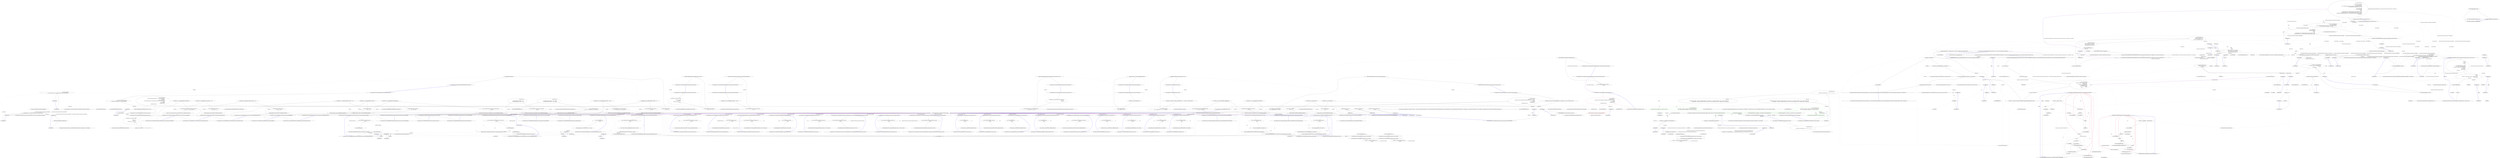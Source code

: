 digraph  {
n310 [label="System.Collections.Generic.IEnumerable<CommandLine.Core.OptionSpecification>", span=""];
n311 [label=int, span=""];
n312 [label=int, span=""];
n313 [label=int, span=""];
n314 [label=int, span=""];
n0 [cluster="CommandLine.Tests.Unit.Core.InstanceBuilderTests.InvokeBuild<T>(string[])", label="Entry CommandLine.Tests.Unit.Core.InstanceBuilderTests.InvokeBuild<T>(string[])", span="17-17"];
n1 [cluster="CommandLine.Tests.Unit.Core.InstanceBuilderTests.InvokeBuild<T>(string[])", label="return InstanceBuilder.Build(\r\n                Maybe.Just<Func<T>>(() => new T()),\r\n                (args, optionSpecs) => Tokenizer.ConfigureTokenizer(StringComparer.Ordinal, false, false)(args, optionSpecs),\r\n                arguments,\r\n                StringComparer.Ordinal,\r\n                CultureInfo.InvariantCulture,\r\n                Enumerable.Empty<ErrorType>());", span="20-26"];
n2 [cluster="CommandLine.Tests.Unit.Core.InstanceBuilderTests.InvokeBuild<T>(string[])", label="Exit CommandLine.Tests.Unit.Core.InstanceBuilderTests.InvokeBuild<T>(string[])", span="17-17"];
n3 [cluster="CSharpx.Maybe.Just<T>(T)", label="Entry CSharpx.Maybe.Just<T>(T)", span="124-124"];
n4 [cluster="System.Linq.Enumerable.Empty<TResult>()", label="Entry System.Linq.Enumerable.Empty<TResult>()", span="0-0"];
n5 [cluster="CommandLine.Core.InstanceBuilder.Build<T>(CSharpx.Maybe<System.Func<T>>, System.Func<System.Collections.Generic.IEnumerable<string>, System.Collections.Generic.IEnumerable<CommandLine.Core.OptionSpecification>, RailwaySharp.ErrorHandling.Result<System.Collections.Generic.IEnumerable<CommandLine.Core.Token>, CommandLine.Error>>, System.Collections.Generic.IEnumerable<string>, System.StringComparer, System.Globalization.CultureInfo, System.Collections.Generic.IEnumerable<CommandLine.ErrorType>)", label="Entry CommandLine.Core.InstanceBuilder.Build<T>(CSharpx.Maybe<System.Func<T>>, System.Func<System.Collections.Generic.IEnumerable<string>, System.Collections.Generic.IEnumerable<CommandLine.Core.OptionSpecification>, RailwaySharp.ErrorHandling.Result<System.Collections.Generic.IEnumerable<CommandLine.Core.Token>, CommandLine.Error>>, System.Collections.Generic.IEnumerable<string>, System.StringComparer, System.Globalization.CultureInfo, System.Collections.Generic.IEnumerable<CommandLine.ErrorType>)", span="14-14"];
n6 [cluster="lambda expression", label="Entry lambda expression", span="21-21"];
n10 [cluster="lambda expression", label="Entry lambda expression", span="22-22"];
n7 [cluster="lambda expression", label="new T()", span="21-21"];
n8 [cluster="lambda expression", label="Exit lambda expression", span="21-21"];
n9 [cluster="T.cstr", label="Entry T.cstr", span=""];
n11 [cluster="lambda expression", label="Tokenizer.ConfigureTokenizer(StringComparer.Ordinal, false, false)(args, optionSpecs)", span="22-22"];
n12 [cluster="lambda expression", label="Exit lambda expression", span="22-22"];
n13 [cluster="CommandLine.Core.Tokenizer.ConfigureTokenizer(System.StringComparer, bool, bool)", label="Entry CommandLine.Core.Tokenizer.ConfigureTokenizer(System.StringComparer, bool, bool)", span="109-109"];
n14 [cluster="System.Func<T1, T2, TResult>.Invoke(T1, T2)", label="Entry System.Func<T1, T2, TResult>.Invoke(T1, T2)", span="0-0"];
n15 [cluster="CommandLine.Tests.Unit.Core.InstanceBuilderTests.InvokeBuildImmutable<T>(string[])", label="Entry CommandLine.Tests.Unit.Core.InstanceBuilderTests.InvokeBuildImmutable<T>(string[])", span="29-29"];
n16 [cluster="CommandLine.Tests.Unit.Core.InstanceBuilderTests.InvokeBuildImmutable<T>(string[])", color=red, community=0, label="0: return InstanceBuilder.Build(\r\n                Maybe.Nothing<Func<T>>(),\r\n                                (args, optionSpecs) => Tokenizer.ConfigureTokenizer(StringComparer.Ordinal, false, false)(args, optionSpecs),\r\n                arguments,\r\n                StringComparer.Ordinal,\r\n                CultureInfo.InvariantCulture,\r\n                Enumerable.Empty<ErrorType>());", span="31-37"];
n17 [cluster="CommandLine.Tests.Unit.Core.InstanceBuilderTests.InvokeBuildImmutable<T>(string[])", label="Exit CommandLine.Tests.Unit.Core.InstanceBuilderTests.InvokeBuildImmutable<T>(string[])", span="29-29"];
n18 [cluster="CSharpx.Maybe.Nothing<T>()", label="Entry CSharpx.Maybe.Nothing<T>()", span="116-116"];
n19 [cluster="lambda expression", label="Entry lambda expression", span="33-33"];
n20 [cluster="lambda expression", color=red, community=0, label="0: Tokenizer.ConfigureTokenizer(StringComparer.Ordinal, false, false)(args, optionSpecs)", span="33-33"];
n21 [cluster="lambda expression", label="Exit lambda expression", span="33-33"];
n22 [cluster="CommandLine.Tests.Unit.Core.InstanceBuilderTests.Explicit_help_request_generates_help_requested_error()", label="Entry CommandLine.Tests.Unit.Core.InstanceBuilderTests.Explicit_help_request_generates_help_requested_error()", span="41-41"];
n23 [cluster="CommandLine.Tests.Unit.Core.InstanceBuilderTests.Explicit_help_request_generates_help_requested_error()", label="var expectedResult = new NotParsed<Simple_Options>(\r\n                TypeInfo.Create(typeof(Simple_Options)), new Error[] { new HelpRequestedError() })", span="44-45"];
n24 [cluster="CommandLine.Tests.Unit.Core.InstanceBuilderTests.Explicit_help_request_generates_help_requested_error()", label="var result = InvokeBuild<Simple_Options>(\r\n                new[] { ''--help'' })", span="48-49"];
n27 [cluster="CommandLine.NotParsed<T>.NotParsed(CommandLine.TypeInfo, System.Collections.Generic.IEnumerable<CommandLine.Error>)", label="Entry CommandLine.NotParsed<T>.NotParsed(CommandLine.TypeInfo, System.Collections.Generic.IEnumerable<CommandLine.Error>)", span="163-163"];
n28 [cluster="CommandLine.TypeInfo.Create(System.Type)", label="Entry CommandLine.TypeInfo.Create(System.Type)", span="29-29"];
n29 [cluster="CommandLine.HelpRequestedError.HelpRequestedError()", label="Entry CommandLine.HelpRequestedError.HelpRequestedError()", span="393-393"];
n25 [cluster="CommandLine.Tests.Unit.Core.InstanceBuilderTests.Explicit_help_request_generates_help_requested_error()", label="result.ShouldBeEquivalentTo(expectedResult)", span="52-52"];
n26 [cluster="CommandLine.Tests.Unit.Core.InstanceBuilderTests.Explicit_help_request_generates_help_requested_error()", label="Exit CommandLine.Tests.Unit.Core.InstanceBuilderTests.Explicit_help_request_generates_help_requested_error()", span="41-41"];
n30 [cluster="Unk.ShouldBeEquivalentTo", label="Entry Unk.ShouldBeEquivalentTo", span=""];
n31 [cluster="CommandLine.Tests.Unit.Core.InstanceBuilderTests.Parse_negative_long_value(string[], long)", label="Entry CommandLine.Tests.Unit.Core.InstanceBuilderTests.Parse_negative_long_value(string[], long)", span="61-61"];
n32 [cluster="CommandLine.Tests.Unit.Core.InstanceBuilderTests.Parse_negative_long_value(string[], long)", label="var result = InvokeBuild<Simple_Options>(\r\n                arguments)", span="66-67"];
n33 [cluster="CommandLine.Tests.Unit.Core.InstanceBuilderTests.Parse_negative_long_value(string[], long)", label="((Parsed<Simple_Options>)result).Value.LongValue.ShouldBeEquivalentTo(expected)", span="70-70"];
n34 [cluster="CommandLine.Tests.Unit.Core.InstanceBuilderTests.Parse_negative_long_value(string[], long)", label="Exit CommandLine.Tests.Unit.Core.InstanceBuilderTests.Parse_negative_long_value(string[], long)", span="61-61"];
n35 [cluster="CommandLine.Tests.Unit.Core.InstanceBuilderTests.Parse_double_value(string[], double)", label="Entry CommandLine.Tests.Unit.Core.InstanceBuilderTests.Parse_double_value(string[], double)", span="81-81"];
n36 [cluster="CommandLine.Tests.Unit.Core.InstanceBuilderTests.Parse_double_value(string[], double)", label="var result = InvokeBuild<Simple_Options_With_Double_Value>(\r\n                arguments)", span="86-87"];
n37 [cluster="CommandLine.Tests.Unit.Core.InstanceBuilderTests.Parse_double_value(string[], double)", label="((Parsed<Simple_Options_With_Double_Value>)result).Value.DoubleValue.ShouldBeEquivalentTo(expected)", span="90-90"];
n38 [cluster="CommandLine.Tests.Unit.Core.InstanceBuilderTests.Parse_double_value(string[], double)", label="Exit CommandLine.Tests.Unit.Core.InstanceBuilderTests.Parse_double_value(string[], double)", span="81-81"];
n39 [cluster="CommandLine.Tests.Unit.Core.InstanceBuilderTests.Parse_int_sequence(string[], int[])", label="Entry CommandLine.Tests.Unit.Core.InstanceBuilderTests.Parse_int_sequence(string[], int[])", span="102-102"];
n40 [cluster="CommandLine.Tests.Unit.Core.InstanceBuilderTests.Parse_int_sequence(string[], int[])", label="var result = InvokeBuild<Options_With_Sequence>(\r\n                arguments)", span="107-108"];
n41 [cluster="CommandLine.Tests.Unit.Core.InstanceBuilderTests.Parse_int_sequence(string[], int[])", label="((Parsed<Options_With_Sequence>)result).Value.IntSequence.ShouldBeEquivalentTo(expected)", span="111-111"];
n42 [cluster="CommandLine.Tests.Unit.Core.InstanceBuilderTests.Parse_int_sequence(string[], int[])", label="Exit CommandLine.Tests.Unit.Core.InstanceBuilderTests.Parse_int_sequence(string[], int[])", span="102-102"];
n43 [cluster="CommandLine.Tests.Unit.Core.InstanceBuilderTests.Parse_int_sequence_with_range(string[], int[])", label="Entry CommandLine.Tests.Unit.Core.InstanceBuilderTests.Parse_int_sequence_with_range(string[], int[])", span="121-121"];
n44 [cluster="CommandLine.Tests.Unit.Core.InstanceBuilderTests.Parse_int_sequence_with_range(string[], int[])", label="var result = InvokeBuild<Simple_Options>(\r\n                arguments)", span="126-127"];
n45 [cluster="CommandLine.Tests.Unit.Core.InstanceBuilderTests.Parse_int_sequence_with_range(string[], int[])", label="((Parsed<Simple_Options>)result).Value.IntSequence.ShouldBeEquivalentTo(expected)", span="130-130"];
n46 [cluster="CommandLine.Tests.Unit.Core.InstanceBuilderTests.Parse_int_sequence_with_range(string[], int[])", label="Exit CommandLine.Tests.Unit.Core.InstanceBuilderTests.Parse_int_sequence_with_range(string[], int[])", span="121-121"];
n47 [cluster="CommandLine.Tests.Unit.Core.InstanceBuilderTests.Parse_string_sequence_with_only_min_constraint(string[], string[])", label="Entry CommandLine.Tests.Unit.Core.InstanceBuilderTests.Parse_string_sequence_with_only_min_constraint(string[], string[])", span="141-141"];
n48 [cluster="CommandLine.Tests.Unit.Core.InstanceBuilderTests.Parse_string_sequence_with_only_min_constraint(string[], string[])", label="var result = InvokeBuild<Options_With_Sequence_And_Only_Min_Constraint>(\r\n                arguments)", span="146-147"];
n49 [cluster="CommandLine.Tests.Unit.Core.InstanceBuilderTests.Parse_string_sequence_with_only_min_constraint(string[], string[])", label="((Parsed<Options_With_Sequence_And_Only_Min_Constraint>)result).Value.StringSequence.ShouldBeEquivalentTo(expected)", span="150-150"];
n50 [cluster="CommandLine.Tests.Unit.Core.InstanceBuilderTests.Parse_string_sequence_with_only_min_constraint(string[], string[])", label="Exit CommandLine.Tests.Unit.Core.InstanceBuilderTests.Parse_string_sequence_with_only_min_constraint(string[], string[])", span="141-141"];
n51 [cluster="CommandLine.Tests.Unit.Core.InstanceBuilderTests.Parse_string_sequence_with_only_max_constraint(string[], string[])", label="Entry CommandLine.Tests.Unit.Core.InstanceBuilderTests.Parse_string_sequence_with_only_max_constraint(string[], string[])", span="160-160"];
n52 [cluster="CommandLine.Tests.Unit.Core.InstanceBuilderTests.Parse_string_sequence_with_only_max_constraint(string[], string[])", label="var result = InvokeBuild<Options_With_Sequence_And_Only_Max_Constraint>(\r\n                arguments)", span="165-166"];
n53 [cluster="CommandLine.Tests.Unit.Core.InstanceBuilderTests.Parse_string_sequence_with_only_max_constraint(string[], string[])", label="((Parsed<Options_With_Sequence_And_Only_Max_Constraint>)result).Value.StringSequence.ShouldBeEquivalentTo(expected)", span="169-169"];
n54 [cluster="CommandLine.Tests.Unit.Core.InstanceBuilderTests.Parse_string_sequence_with_only_max_constraint(string[], string[])", label="Exit CommandLine.Tests.Unit.Core.InstanceBuilderTests.Parse_string_sequence_with_only_max_constraint(string[], string[])", span="160-160"];
n55 [cluster="CommandLine.Tests.Unit.Core.InstanceBuilderTests.Breaking_min_constraint_in_string_sequence_gererates_MissingValueOptionError()", label="Entry CommandLine.Tests.Unit.Core.InstanceBuilderTests.Breaking_min_constraint_in_string_sequence_gererates_MissingValueOptionError()", span="175-175"];
n56 [cluster="CommandLine.Tests.Unit.Core.InstanceBuilderTests.Breaking_min_constraint_in_string_sequence_gererates_MissingValueOptionError()", label="var expectedResult = new[] { new MissingValueOptionError(new NameInfo(''s'', ''string-seq'')) }", span="178-178"];
n57 [cluster="CommandLine.Tests.Unit.Core.InstanceBuilderTests.Breaking_min_constraint_in_string_sequence_gererates_MissingValueOptionError()", label="var result = InvokeBuild<Options_With_Sequence_And_Only_Min_Constraint>(\r\n                new[] { ''-s'' })", span="181-182"];
n60 [cluster="CommandLine.MissingValueOptionError.MissingValueOptionError(CommandLine.NameInfo)", label="Entry CommandLine.MissingValueOptionError.MissingValueOptionError(CommandLine.NameInfo)", span="294-294"];
n61 [cluster="CommandLine.NameInfo.NameInfo(string, string)", label="Entry CommandLine.NameInfo.NameInfo(string, string)", span="20-20"];
n58 [cluster="CommandLine.Tests.Unit.Core.InstanceBuilderTests.Breaking_min_constraint_in_string_sequence_gererates_MissingValueOptionError()", label="((NotParsed<Options_With_Sequence_And_Only_Min_Constraint>)result).Errors.ShouldBeEquivalentTo(expectedResult)", span="185-185"];
n59 [cluster="CommandLine.Tests.Unit.Core.InstanceBuilderTests.Breaking_min_constraint_in_string_sequence_gererates_MissingValueOptionError()", label="Exit CommandLine.Tests.Unit.Core.InstanceBuilderTests.Breaking_min_constraint_in_string_sequence_gererates_MissingValueOptionError()", span="175-175"];
n62 [cluster="CommandLine.Tests.Unit.Core.InstanceBuilderTests.Breaking_min_constraint_in_string_sequence_as_value_gererates_SequenceOutOfRangeError()", label="Entry CommandLine.Tests.Unit.Core.InstanceBuilderTests.Breaking_min_constraint_in_string_sequence_as_value_gererates_SequenceOutOfRangeError()", span="191-191"];
n63 [cluster="CommandLine.Tests.Unit.Core.InstanceBuilderTests.Breaking_min_constraint_in_string_sequence_as_value_gererates_SequenceOutOfRangeError()", label="var expectedResult = new[] { new SequenceOutOfRangeError(NameInfo.EmptyName) }", span="194-194"];
n64 [cluster="CommandLine.Tests.Unit.Core.InstanceBuilderTests.Breaking_min_constraint_in_string_sequence_as_value_gererates_SequenceOutOfRangeError()", label="var result = InvokeBuild<Options_With_Sequence_And_Only_Min_Constraint_For_Value>(\r\n                new string[] { })", span="197-198"];
n67 [cluster="CommandLine.SequenceOutOfRangeError.SequenceOutOfRangeError(CommandLine.NameInfo)", label="Entry CommandLine.SequenceOutOfRangeError.SequenceOutOfRangeError(CommandLine.NameInfo)", span="360-360"];
n65 [cluster="CommandLine.Tests.Unit.Core.InstanceBuilderTests.Breaking_min_constraint_in_string_sequence_as_value_gererates_SequenceOutOfRangeError()", label="((NotParsed<Options_With_Sequence_And_Only_Min_Constraint_For_Value>)result).Errors.ShouldBeEquivalentTo(expectedResult)", span="201-201"];
n66 [cluster="CommandLine.Tests.Unit.Core.InstanceBuilderTests.Breaking_min_constraint_in_string_sequence_as_value_gererates_SequenceOutOfRangeError()", label="Exit CommandLine.Tests.Unit.Core.InstanceBuilderTests.Breaking_min_constraint_in_string_sequence_as_value_gererates_SequenceOutOfRangeError()", span="191-191"];
n68 [cluster="CommandLine.Tests.Unit.Core.InstanceBuilderTests.Breaking_max_constraint_in_string_sequence_gererates_SequenceOutOfRangeError()", label="Entry CommandLine.Tests.Unit.Core.InstanceBuilderTests.Breaking_max_constraint_in_string_sequence_gererates_SequenceOutOfRangeError()", span="207-207"];
n69 [cluster="CommandLine.Tests.Unit.Core.InstanceBuilderTests.Breaking_max_constraint_in_string_sequence_gererates_SequenceOutOfRangeError()", label="var expectedResult = new[] { new SequenceOutOfRangeError(new NameInfo(''s'', ''string-seq'')) }", span="210-210"];
n70 [cluster="CommandLine.Tests.Unit.Core.InstanceBuilderTests.Breaking_max_constraint_in_string_sequence_gererates_SequenceOutOfRangeError()", label="var result = InvokeBuild<Options_With_Sequence_And_Only_Max_Constraint>(\r\n                new[] { ''--string-seq=one'', ''two'', ''three'', ''this-is-too-much'' })", span="213-214"];
n71 [cluster="CommandLine.Tests.Unit.Core.InstanceBuilderTests.Breaking_max_constraint_in_string_sequence_gererates_SequenceOutOfRangeError()", label="((NotParsed<Options_With_Sequence_And_Only_Max_Constraint>)result).Errors.ShouldBeEquivalentTo(expectedResult)", span="217-217"];
n72 [cluster="CommandLine.Tests.Unit.Core.InstanceBuilderTests.Breaking_max_constraint_in_string_sequence_gererates_SequenceOutOfRangeError()", label="Exit CommandLine.Tests.Unit.Core.InstanceBuilderTests.Breaking_max_constraint_in_string_sequence_gererates_SequenceOutOfRangeError()", span="207-207"];
n73 [cluster="CommandLine.Tests.Unit.Core.InstanceBuilderTests.Breaking_max_constraint_in_string_sequence_as_value_gererates_SequenceOutOfRangeError()", label="Entry CommandLine.Tests.Unit.Core.InstanceBuilderTests.Breaking_max_constraint_in_string_sequence_as_value_gererates_SequenceOutOfRangeError()", span="223-223"];
n74 [cluster="CommandLine.Tests.Unit.Core.InstanceBuilderTests.Breaking_max_constraint_in_string_sequence_as_value_gererates_SequenceOutOfRangeError()", label="var expectedResult = new[] { new SequenceOutOfRangeError(NameInfo.EmptyName) }", span="226-226"];
n75 [cluster="CommandLine.Tests.Unit.Core.InstanceBuilderTests.Breaking_max_constraint_in_string_sequence_as_value_gererates_SequenceOutOfRangeError()", label="var result = InvokeBuild<Options_With_Sequence_And_Only_Max_Constraint_For_Value>(\r\n                new[] { ''one'', ''two'', ''three'', ''this-is-too-much'' })", span="229-230"];
n76 [cluster="CommandLine.Tests.Unit.Core.InstanceBuilderTests.Breaking_max_constraint_in_string_sequence_as_value_gererates_SequenceOutOfRangeError()", label="((NotParsed<Options_With_Sequence_And_Only_Max_Constraint_For_Value>)result).Errors.ShouldBeEquivalentTo(expectedResult)", span="233-233"];
n77 [cluster="CommandLine.Tests.Unit.Core.InstanceBuilderTests.Breaking_max_constraint_in_string_sequence_as_value_gererates_SequenceOutOfRangeError()", label="Exit CommandLine.Tests.Unit.Core.InstanceBuilderTests.Breaking_max_constraint_in_string_sequence_as_value_gererates_SequenceOutOfRangeError()", span="223-223"];
n78 [cluster="CommandLine.Tests.Unit.Core.InstanceBuilderTests.Parse_enum_value(string[], CommandLine.Tests.Fakes.Colors)", label="Entry CommandLine.Tests.Unit.Core.InstanceBuilderTests.Parse_enum_value(string[], CommandLine.Tests.Fakes.Colors)", span="245-245"];
n79 [cluster="CommandLine.Tests.Unit.Core.InstanceBuilderTests.Parse_enum_value(string[], CommandLine.Tests.Fakes.Colors)", label="var result = InvokeBuild<Simple_Options_With_Enum>(\r\n                arguments)", span="250-251"];
n80 [cluster="CommandLine.Tests.Unit.Core.InstanceBuilderTests.Parse_enum_value(string[], CommandLine.Tests.Fakes.Colors)", label="expected.ShouldBeEquivalentTo(((Parsed<Simple_Options_With_Enum>)result).Value.Colors)", span="254-254"];
n81 [cluster="CommandLine.Tests.Unit.Core.InstanceBuilderTests.Parse_enum_value(string[], CommandLine.Tests.Fakes.Colors)", label="Exit CommandLine.Tests.Unit.Core.InstanceBuilderTests.Parse_enum_value(string[], CommandLine.Tests.Fakes.Colors)", span="245-245"];
n82 [cluster="CommandLine.Tests.Unit.Core.InstanceBuilderTests.Parse_enum_value_with_wrong_index_generates_BadFormatConversionError()", label="Entry CommandLine.Tests.Unit.Core.InstanceBuilderTests.Parse_enum_value_with_wrong_index_generates_BadFormatConversionError()", span="260-260"];
n83 [cluster="CommandLine.Tests.Unit.Core.InstanceBuilderTests.Parse_enum_value_with_wrong_index_generates_BadFormatConversionError()", label="var expectedResult = new[] { new BadFormatConversionError(new NameInfo('''', ''colors'')) }", span="263-263"];
n84 [cluster="CommandLine.Tests.Unit.Core.InstanceBuilderTests.Parse_enum_value_with_wrong_index_generates_BadFormatConversionError()", label="var result = InvokeBuild<Simple_Options_With_Enum>(\r\n                new[] { ''--colors'', ''3'' })", span="266-267"];
n87 [cluster="CommandLine.BadFormatConversionError.BadFormatConversionError(CommandLine.NameInfo)", label="Entry CommandLine.BadFormatConversionError.BadFormatConversionError(CommandLine.NameInfo)", span="349-349"];
n85 [cluster="CommandLine.Tests.Unit.Core.InstanceBuilderTests.Parse_enum_value_with_wrong_index_generates_BadFormatConversionError()", label="((NotParsed<Simple_Options_With_Enum>)result).Errors.ShouldBeEquivalentTo(expectedResult)", span="270-270"];
n86 [cluster="CommandLine.Tests.Unit.Core.InstanceBuilderTests.Parse_enum_value_with_wrong_index_generates_BadFormatConversionError()", label="Exit CommandLine.Tests.Unit.Core.InstanceBuilderTests.Parse_enum_value_with_wrong_index_generates_BadFormatConversionError()", span="260-260"];
n88 [cluster="CommandLine.Tests.Unit.Core.InstanceBuilderTests.Parse_enum_value_with_wrong_item_name_generates_BadFormatConversionError()", label="Entry CommandLine.Tests.Unit.Core.InstanceBuilderTests.Parse_enum_value_with_wrong_item_name_generates_BadFormatConversionError()", span="276-276"];
n89 [cluster="CommandLine.Tests.Unit.Core.InstanceBuilderTests.Parse_enum_value_with_wrong_item_name_generates_BadFormatConversionError()", label="var expectedResult = new[] { new BadFormatConversionError(new NameInfo('''', ''colors'')) }", span="279-279"];
n90 [cluster="CommandLine.Tests.Unit.Core.InstanceBuilderTests.Parse_enum_value_with_wrong_item_name_generates_BadFormatConversionError()", label="var result = InvokeBuild<Simple_Options_With_Enum>(\r\n                new[] { ''--colors'', ''Yellow'' })", span="282-283"];
n91 [cluster="CommandLine.Tests.Unit.Core.InstanceBuilderTests.Parse_enum_value_with_wrong_item_name_generates_BadFormatConversionError()", label="((NotParsed<Simple_Options_With_Enum>)result).Errors.ShouldBeEquivalentTo(expectedResult)", span="286-286"];
n92 [cluster="CommandLine.Tests.Unit.Core.InstanceBuilderTests.Parse_enum_value_with_wrong_item_name_generates_BadFormatConversionError()", label="Exit CommandLine.Tests.Unit.Core.InstanceBuilderTests.Parse_enum_value_with_wrong_item_name_generates_BadFormatConversionError()", span="276-276"];
n93 [cluster="CommandLine.Tests.Unit.Core.InstanceBuilderTests.Parse_enum_value_with_wrong_item_name_case_generates_BadFormatConversionError()", label="Entry CommandLine.Tests.Unit.Core.InstanceBuilderTests.Parse_enum_value_with_wrong_item_name_case_generates_BadFormatConversionError()", span="292-292"];
n94 [cluster="CommandLine.Tests.Unit.Core.InstanceBuilderTests.Parse_enum_value_with_wrong_item_name_case_generates_BadFormatConversionError()", label="var expectedResult = new[] { new BadFormatConversionError(new NameInfo('''', ''colors'')) }", span="295-295"];
n95 [cluster="CommandLine.Tests.Unit.Core.InstanceBuilderTests.Parse_enum_value_with_wrong_item_name_case_generates_BadFormatConversionError()", label="var result = InvokeBuild<Simple_Options_With_Enum>(\r\n                new[] { ''--colors'', ''RED'' })", span="298-299"];
n96 [cluster="CommandLine.Tests.Unit.Core.InstanceBuilderTests.Parse_enum_value_with_wrong_item_name_case_generates_BadFormatConversionError()", label="((NotParsed<Simple_Options_With_Enum>)result).Errors.ShouldBeEquivalentTo(expectedResult)", span="302-302"];
n97 [cluster="CommandLine.Tests.Unit.Core.InstanceBuilderTests.Parse_enum_value_with_wrong_item_name_case_generates_BadFormatConversionError()", label="Exit CommandLine.Tests.Unit.Core.InstanceBuilderTests.Parse_enum_value_with_wrong_item_name_case_generates_BadFormatConversionError()", span="292-292"];
n98 [cluster="CommandLine.Tests.Unit.Core.InstanceBuilderTests.Parse_values_partitioned_between_sequence_and_scalar()", label="Entry CommandLine.Tests.Unit.Core.InstanceBuilderTests.Parse_values_partitioned_between_sequence_and_scalar()", span="308-308"];
n99 [cluster="CommandLine.Tests.Unit.Core.InstanceBuilderTests.Parse_values_partitioned_between_sequence_and_scalar()", label="var expectedResult = new Simple_Options_With_Values\r\n                {\r\n                    StringValue = string.Empty,\r\n                    LongValue = 10L,\r\n                    StringSequence = new[] { ''a'', ''b'', ''c'' },\r\n                    IntValue = 20\r\n                }", span="311-317"];
n100 [cluster="CommandLine.Tests.Unit.Core.InstanceBuilderTests.Parse_values_partitioned_between_sequence_and_scalar()", label="var result = InvokeBuild<Simple_Options_With_Values>(\r\n                new[] { ''10'', ''a'', ''b'', ''c'', ''20'' })", span="320-321"];
n103 [cluster="CommandLine.Tests.Fakes.Simple_Options_With_Values.Simple_Options_With_Values()", label="Entry CommandLine.Tests.Fakes.Simple_Options_With_Values.Simple_Options_With_Values()", span="6-6"];
n101 [cluster="CommandLine.Tests.Unit.Core.InstanceBuilderTests.Parse_values_partitioned_between_sequence_and_scalar()", label="expectedResult.ShouldBeEquivalentTo(((Parsed<Simple_Options_With_Values>)result).Value)", span="324-324"];
n102 [cluster="CommandLine.Tests.Unit.Core.InstanceBuilderTests.Parse_values_partitioned_between_sequence_and_scalar()", label="Exit CommandLine.Tests.Unit.Core.InstanceBuilderTests.Parse_values_partitioned_between_sequence_and_scalar()", span="308-308"];
n104 [cluster="CommandLine.Tests.Unit.Core.InstanceBuilderTests.Parse_sequence_value_without_range_constraints(string[], long[])", label="Entry CommandLine.Tests.Unit.Core.InstanceBuilderTests.Parse_sequence_value_without_range_constraints(string[], long[])", span="335-335"];
n105 [cluster="CommandLine.Tests.Unit.Core.InstanceBuilderTests.Parse_sequence_value_without_range_constraints(string[], long[])", label="var result = InvokeBuild<Options_With_Sequence_Without_Range_For_Value>(\r\n                arguments)", span="340-341"];
n106 [cluster="CommandLine.Tests.Unit.Core.InstanceBuilderTests.Parse_sequence_value_without_range_constraints(string[], long[])", label="expected.ShouldBeEquivalentTo(((Parsed<Options_With_Sequence_Without_Range_For_Value>)result).Value.LongSequence)", span="344-344"];
n107 [cluster="CommandLine.Tests.Unit.Core.InstanceBuilderTests.Parse_sequence_value_without_range_constraints(string[], long[])", label="Exit CommandLine.Tests.Unit.Core.InstanceBuilderTests.Parse_sequence_value_without_range_constraints(string[], long[])", span="335-335"];
n108 [cluster="CommandLine.Tests.Unit.Core.InstanceBuilderTests.Parse_long_sequence_with_separator(string[], long[])", label="Entry CommandLine.Tests.Unit.Core.InstanceBuilderTests.Parse_long_sequence_with_separator(string[], long[])", span="354-354"];
n109 [cluster="CommandLine.Tests.Unit.Core.InstanceBuilderTests.Parse_long_sequence_with_separator(string[], long[])", label="var result = InvokeBuild<Options_With_Sequence_Having_Separator_Set>(\r\n                arguments)", span="359-360"];
n110 [cluster="CommandLine.Tests.Unit.Core.InstanceBuilderTests.Parse_long_sequence_with_separator(string[], long[])", label="expected.ShouldBeEquivalentTo(((Parsed<Options_With_Sequence_Having_Separator_Set>)result).Value.LongSequence)", span="363-363"];
n111 [cluster="CommandLine.Tests.Unit.Core.InstanceBuilderTests.Parse_long_sequence_with_separator(string[], long[])", label="Exit CommandLine.Tests.Unit.Core.InstanceBuilderTests.Parse_long_sequence_with_separator(string[], long[])", span="354-354"];
n112 [cluster="CommandLine.Tests.Unit.Core.InstanceBuilderTests.Parse_string_sequence_with_separator(string[], string[])", label="Entry CommandLine.Tests.Unit.Core.InstanceBuilderTests.Parse_string_sequence_with_separator(string[], string[])", span="373-373"];
n113 [cluster="CommandLine.Tests.Unit.Core.InstanceBuilderTests.Parse_string_sequence_with_separator(string[], string[])", label="var result = InvokeBuild<Options_With_Sequence_Having_Separator_Set>(\r\n                arguments)", span="378-379"];
n114 [cluster="CommandLine.Tests.Unit.Core.InstanceBuilderTests.Parse_string_sequence_with_separator(string[], string[])", label="expected.ShouldBeEquivalentTo(((Parsed<Options_With_Sequence_Having_Separator_Set>)result).Value.StringSequence)", span="382-382"];
n115 [cluster="CommandLine.Tests.Unit.Core.InstanceBuilderTests.Parse_string_sequence_with_separator(string[], string[])", label="Exit CommandLine.Tests.Unit.Core.InstanceBuilderTests.Parse_string_sequence_with_separator(string[], string[])", span="373-373"];
n116 [cluster="CommandLine.Tests.Unit.Core.InstanceBuilderTests.Double_dash_force_subsequent_arguments_as_values()", label="Entry CommandLine.Tests.Unit.Core.InstanceBuilderTests.Double_dash_force_subsequent_arguments_as_values()", span="391-391"];
n117 [cluster="CommandLine.Tests.Unit.Core.InstanceBuilderTests.Double_dash_force_subsequent_arguments_as_values()", label="var expectedResult = new Simple_Options_With_Values\r\n                {\r\n                    StringValue = ''str1'',\r\n                    LongValue = 10L,\r\n                    StringSequence = new[] { ''-a'', ''--bee'', ''-c'' },\r\n                    IntValue = 20\r\n                }", span="394-400"];
n118 [cluster="CommandLine.Tests.Unit.Core.InstanceBuilderTests.Double_dash_force_subsequent_arguments_as_values()", label="var arguments = new[] { ''--stringvalue'', ''str1'', ''--'', ''10'', ''-a'', ''--bee'', ''-c'', ''20'' }", span="401-401"];
n120 [cluster="CommandLine.Tests.Unit.Core.InstanceBuilderTests.Double_dash_force_subsequent_arguments_as_values()", label="expectedResult.ShouldBeEquivalentTo(((Parsed<Simple_Options_With_Values>)result).Value)", span="415-415"];
n119 [cluster="CommandLine.Tests.Unit.Core.InstanceBuilderTests.Double_dash_force_subsequent_arguments_as_values()", label="var result = InstanceBuilder.Build(\r\n                Maybe.Just<Func<Simple_Options_With_Values>>(() => new Simple_Options_With_Values()),\r\n                (a, optionSpecs) =>\r\n                    Tokenizer.PreprocessDashDash(a,\r\n                        args => Tokenizer.Tokenize(args, name => NameLookup.Contains(name, optionSpecs, StringComparer.Ordinal))),\r\n                arguments,\r\n                StringComparer.Ordinal,\r\n                CultureInfo.InvariantCulture,\r\n                Enumerable.Empty<ErrorType>())", span="404-412"];
n122 [cluster="lambda expression", label="Entry lambda expression", span="405-405"];
n125 [cluster="lambda expression", label="Entry lambda expression", span="406-408"];
n121 [cluster="CommandLine.Tests.Unit.Core.InstanceBuilderTests.Double_dash_force_subsequent_arguments_as_values()", label="Exit CommandLine.Tests.Unit.Core.InstanceBuilderTests.Double_dash_force_subsequent_arguments_as_values()", span="391-391"];
n123 [cluster="lambda expression", label="new Simple_Options_With_Values()", span="405-405"];
n124 [cluster="lambda expression", label="Exit lambda expression", span="405-405"];
n126 [cluster="lambda expression", label="Tokenizer.PreprocessDashDash(a,\r\n                        args => Tokenizer.Tokenize(args, name => NameLookup.Contains(name, optionSpecs, StringComparer.Ordinal)))", span="407-408"];
n130 [cluster="lambda expression", label="Tokenizer.Tokenize(args, name => NameLookup.Contains(name, optionSpecs, StringComparer.Ordinal))", span="408-408"];
n134 [cluster="lambda expression", label="NameLookup.Contains(name, optionSpecs, StringComparer.Ordinal)", span="408-408"];
n127 [cluster="lambda expression", label="Exit lambda expression", span="406-408"];
n128 [cluster="CommandLine.Core.Tokenizer.PreprocessDashDash(System.Collections.Generic.IEnumerable<string>, System.Func<System.Collections.Generic.IEnumerable<string>, RailwaySharp.ErrorHandling.Result<System.Collections.Generic.IEnumerable<CommandLine.Core.Token>, CommandLine.Error>>)", label="Entry CommandLine.Core.Tokenizer.PreprocessDashDash(System.Collections.Generic.IEnumerable<string>, System.Func<System.Collections.Generic.IEnumerable<string>, RailwaySharp.ErrorHandling.Result<System.Collections.Generic.IEnumerable<CommandLine.Core.Token>, CommandLine.Error>>)", span="44-44"];
n129 [cluster="lambda expression", label="Entry lambda expression", span="408-408"];
n131 [cluster="lambda expression", label="Exit lambda expression", span="408-408"];
n132 [cluster="CommandLine.Core.Tokenizer.Tokenize(System.Collections.Generic.IEnumerable<string>, System.Func<string, CommandLine.Core.NameLookupResult>)", label="Entry CommandLine.Core.Tokenizer.Tokenize(System.Collections.Generic.IEnumerable<string>, System.Func<string, CommandLine.Core.NameLookupResult>)", span="13-13"];
n133 [cluster="lambda expression", label="Entry lambda expression", span="408-408"];
n135 [cluster="lambda expression", label="Exit lambda expression", span="408-408"];
n136 [cluster="CommandLine.Core.NameLookup.Contains(string, System.Collections.Generic.IEnumerable<CommandLine.Core.OptionSpecification>, System.StringComparer)", label="Entry CommandLine.Core.NameLookup.Contains(string, System.Collections.Generic.IEnumerable<CommandLine.Core.OptionSpecification>, System.StringComparer)", span="18-18"];
n137 [cluster="CommandLine.Tests.Unit.Core.InstanceBuilderTests.Parse_option_from_different_sets_gererates_MutuallyExclusiveSetError()", label="Entry CommandLine.Tests.Unit.Core.InstanceBuilderTests.Parse_option_from_different_sets_gererates_MutuallyExclusiveSetError()", span="421-421"];
n138 [cluster="CommandLine.Tests.Unit.Core.InstanceBuilderTests.Parse_option_from_different_sets_gererates_MutuallyExclusiveSetError()", label="var expectedResult = new[]\r\n                {\r\n                    new MutuallyExclusiveSetError(new NameInfo('''', ''weburl''), string.Empty),\r\n                    new MutuallyExclusiveSetError(new NameInfo('''', ''ftpurl''), string.Empty)\r\n                }", span="424-428"];
n139 [cluster="CommandLine.Tests.Unit.Core.InstanceBuilderTests.Parse_option_from_different_sets_gererates_MutuallyExclusiveSetError()", label="var result = InvokeBuild<Options_With_Two_Sets>(\r\n                new[] { ''--weburl'', ''http://mywebsite.org/'', ''--ftpurl'', ''fpt://ftpsite.org/'' })", span="431-432"];
n142 [cluster="CommandLine.MutuallyExclusiveSetError.MutuallyExclusiveSetError(CommandLine.NameInfo, string)", label="Entry CommandLine.MutuallyExclusiveSetError.MutuallyExclusiveSetError(CommandLine.NameInfo, string)", span="329-329"];
n140 [cluster="CommandLine.Tests.Unit.Core.InstanceBuilderTests.Parse_option_from_different_sets_gererates_MutuallyExclusiveSetError()", label="((NotParsed<Options_With_Two_Sets>)result).Errors.ShouldBeEquivalentTo(expectedResult)", span="435-435"];
n141 [cluster="CommandLine.Tests.Unit.Core.InstanceBuilderTests.Parse_option_from_different_sets_gererates_MutuallyExclusiveSetError()", label="Exit CommandLine.Tests.Unit.Core.InstanceBuilderTests.Parse_option_from_different_sets_gererates_MutuallyExclusiveSetError()", span="421-421"];
n143 [cluster="CommandLine.Tests.Unit.Core.InstanceBuilderTests.Two_required_options_at_the_same_set_and_both_are_true()", label="Entry CommandLine.Tests.Unit.Core.InstanceBuilderTests.Two_required_options_at_the_same_set_and_both_are_true()", span="441-441"];
n144 [cluster="CommandLine.Tests.Unit.Core.InstanceBuilderTests.Two_required_options_at_the_same_set_and_both_are_true()", label="var expectedResult = new Options_With_Required_Set_To_True_Within_Same_Set {\r\n                FtpUrl = ''str1'',\r\n                WebUrl = ''str2''\r\n            }", span="443-446"];
n145 [cluster="CommandLine.Tests.Unit.Core.InstanceBuilderTests.Two_required_options_at_the_same_set_and_both_are_true()", label="var result = InvokeBuild<Options_With_Required_Set_To_True_Within_Same_Set>(\r\n                new[] { ''--ftpurl'', ''str1'', ''--weburl'', ''str2'' })", span="448-449"];
n148 [cluster="CommandLine.Tests.Fakes.Options_With_Required_Set_To_True_Within_Same_Set.Options_With_Required_Set_To_True_Within_Same_Set()", label="Entry CommandLine.Tests.Fakes.Options_With_Required_Set_To_True_Within_Same_Set.Options_With_Required_Set_To_True_Within_Same_Set()", span="4-4"];
n146 [cluster="CommandLine.Tests.Unit.Core.InstanceBuilderTests.Two_required_options_at_the_same_set_and_both_are_true()", label="expectedResult.ShouldBeEquivalentTo(((Parsed<Options_With_Required_Set_To_True_Within_Same_Set>)result).Value)", span="452-452"];
n147 [cluster="CommandLine.Tests.Unit.Core.InstanceBuilderTests.Two_required_options_at_the_same_set_and_both_are_true()", label="Exit CommandLine.Tests.Unit.Core.InstanceBuilderTests.Two_required_options_at_the_same_set_and_both_are_true()", span="441-441"];
n149 [cluster="CommandLine.Tests.Unit.Core.InstanceBuilderTests.Two_required_options_at_the_same_set_and_none_are_true()", label="Entry CommandLine.Tests.Unit.Core.InstanceBuilderTests.Two_required_options_at_the_same_set_and_none_are_true()", span="457-457"];
n150 [cluster="CommandLine.Tests.Unit.Core.InstanceBuilderTests.Two_required_options_at_the_same_set_and_none_are_true()", label="var expectedResult = new[]\r\n            {\r\n                new MissingRequiredOptionError(new NameInfo('''', ''ftpurl'')),\r\n                new MissingRequiredOptionError(new NameInfo('''', ''weburl''))\r\n            }", span="459-463"];
n151 [cluster="CommandLine.Tests.Unit.Core.InstanceBuilderTests.Two_required_options_at_the_same_set_and_none_are_true()", label="var result = InvokeBuild<Options_With_Required_Set_To_True_Within_Same_Set>(\r\n                new string[] { })", span="465-466"];
n154 [cluster="CommandLine.MissingRequiredOptionError.MissingRequiredOptionError(CommandLine.NameInfo)", label="Entry CommandLine.MissingRequiredOptionError.MissingRequiredOptionError(CommandLine.NameInfo)", span="316-316"];
n152 [cluster="CommandLine.Tests.Unit.Core.InstanceBuilderTests.Two_required_options_at_the_same_set_and_none_are_true()", label="((NotParsed<Options_With_Required_Set_To_True_Within_Same_Set>)result).Errors.ShouldBeEquivalentTo(expectedResult)", span="469-469"];
n153 [cluster="CommandLine.Tests.Unit.Core.InstanceBuilderTests.Two_required_options_at_the_same_set_and_none_are_true()", label="Exit CommandLine.Tests.Unit.Core.InstanceBuilderTests.Two_required_options_at_the_same_set_and_none_are_true()", span="457-457"];
n155 [cluster="CommandLine.Tests.Unit.Core.InstanceBuilderTests.Omitting_required_option_gererates_MissingRequiredOptionError()", label="Entry CommandLine.Tests.Unit.Core.InstanceBuilderTests.Omitting_required_option_gererates_MissingRequiredOptionError()", span="475-475"];
n156 [cluster="CommandLine.Tests.Unit.Core.InstanceBuilderTests.Omitting_required_option_gererates_MissingRequiredOptionError()", label="var expectedResult = new[] { new MissingRequiredOptionError(new NameInfo('''', ''str'')) }", span="478-478"];
n157 [cluster="CommandLine.Tests.Unit.Core.InstanceBuilderTests.Omitting_required_option_gererates_MissingRequiredOptionError()", label="var result = InvokeBuild<Options_With_Required_Set_To_True>(\r\n                new string[] { })", span="481-482"];
n158 [cluster="CommandLine.Tests.Unit.Core.InstanceBuilderTests.Omitting_required_option_gererates_MissingRequiredOptionError()", label="((NotParsed<Options_With_Required_Set_To_True>)result).Errors.ShouldBeEquivalentTo(expectedResult)", span="485-485"];
n159 [cluster="CommandLine.Tests.Unit.Core.InstanceBuilderTests.Omitting_required_option_gererates_MissingRequiredOptionError()", label="Exit CommandLine.Tests.Unit.Core.InstanceBuilderTests.Omitting_required_option_gererates_MissingRequiredOptionError()", span="475-475"];
n160 [cluster="CommandLine.Tests.Unit.Core.InstanceBuilderTests.Wrong_range_in_sequence_gererates_SequenceOutOfRangeError()", label="Entry CommandLine.Tests.Unit.Core.InstanceBuilderTests.Wrong_range_in_sequence_gererates_SequenceOutOfRangeError()", span="491-491"];
n161 [cluster="CommandLine.Tests.Unit.Core.InstanceBuilderTests.Wrong_range_in_sequence_gererates_SequenceOutOfRangeError()", label="var expectedResult = new[] { new SequenceOutOfRangeError(new NameInfo(''i'', '''')) }", span="494-494"];
n162 [cluster="CommandLine.Tests.Unit.Core.InstanceBuilderTests.Wrong_range_in_sequence_gererates_SequenceOutOfRangeError()", label="var result = InvokeBuild<Simple_Options>(\r\n                new[] { ''-i'', ''10'' })", span="497-498"];
n163 [cluster="CommandLine.Tests.Unit.Core.InstanceBuilderTests.Wrong_range_in_sequence_gererates_SequenceOutOfRangeError()", label="((NotParsed<Simple_Options>)result).Errors.ShouldBeEquivalentTo(expectedResult)", span="501-501"];
n164 [cluster="CommandLine.Tests.Unit.Core.InstanceBuilderTests.Wrong_range_in_sequence_gererates_SequenceOutOfRangeError()", label="Exit CommandLine.Tests.Unit.Core.InstanceBuilderTests.Wrong_range_in_sequence_gererates_SequenceOutOfRangeError()", span="491-491"];
n165 [cluster="CommandLine.Tests.Unit.Core.InstanceBuilderTests.Parse_unknown_long_option_gererates_UnknownOptionError()", label="Entry CommandLine.Tests.Unit.Core.InstanceBuilderTests.Parse_unknown_long_option_gererates_UnknownOptionError()", span="507-507"];
n166 [cluster="CommandLine.Tests.Unit.Core.InstanceBuilderTests.Parse_unknown_long_option_gererates_UnknownOptionError()", label="var expectedResult = new[] { new UnknownOptionError(''xyz'') }", span="510-510"];
n167 [cluster="CommandLine.Tests.Unit.Core.InstanceBuilderTests.Parse_unknown_long_option_gererates_UnknownOptionError()", label="var result = InvokeBuild<Simple_Options>(\r\n                new[] { ''--stringvalue'', ''abc'', ''--xyz'' })", span="513-514"];
n170 [cluster="CommandLine.UnknownOptionError.UnknownOptionError(string)", label="Entry CommandLine.UnknownOptionError.UnknownOptionError(string)", span="305-305"];
n168 [cluster="CommandLine.Tests.Unit.Core.InstanceBuilderTests.Parse_unknown_long_option_gererates_UnknownOptionError()", label="((NotParsed<Simple_Options>)result).Errors.ShouldBeEquivalentTo(expectedResult)", span="517-517"];
n169 [cluster="CommandLine.Tests.Unit.Core.InstanceBuilderTests.Parse_unknown_long_option_gererates_UnknownOptionError()", label="Exit CommandLine.Tests.Unit.Core.InstanceBuilderTests.Parse_unknown_long_option_gererates_UnknownOptionError()", span="507-507"];
n171 [cluster="CommandLine.Tests.Unit.Core.InstanceBuilderTests.Parse_unknown_short_option_gererates_UnknownOptionError()", label="Entry CommandLine.Tests.Unit.Core.InstanceBuilderTests.Parse_unknown_short_option_gererates_UnknownOptionError()", span="523-523"];
n172 [cluster="CommandLine.Tests.Unit.Core.InstanceBuilderTests.Parse_unknown_short_option_gererates_UnknownOptionError()", label="var expectedResult = new[] { new UnknownOptionError(''z'') }", span="526-526"];
n173 [cluster="CommandLine.Tests.Unit.Core.InstanceBuilderTests.Parse_unknown_short_option_gererates_UnknownOptionError()", label="var result = InvokeBuild<Simple_Options>(\r\n                new[] { ''-z'', ''-x'' })", span="529-530"];
n174 [cluster="CommandLine.Tests.Unit.Core.InstanceBuilderTests.Parse_unknown_short_option_gererates_UnknownOptionError()", label="((NotParsed<Simple_Options>)result).Errors.ShouldBeEquivalentTo(expectedResult)", span="533-533"];
n175 [cluster="CommandLine.Tests.Unit.Core.InstanceBuilderTests.Parse_unknown_short_option_gererates_UnknownOptionError()", label="Exit CommandLine.Tests.Unit.Core.InstanceBuilderTests.Parse_unknown_short_option_gererates_UnknownOptionError()", span="523-523"];
n176 [cluster="CommandLine.Tests.Unit.Core.InstanceBuilderTests.Parse_unknown_short_option_in_option_group_gererates_UnknownOptionError()", label="Entry CommandLine.Tests.Unit.Core.InstanceBuilderTests.Parse_unknown_short_option_in_option_group_gererates_UnknownOptionError()", span="539-539"];
n177 [cluster="CommandLine.Tests.Unit.Core.InstanceBuilderTests.Parse_unknown_short_option_in_option_group_gererates_UnknownOptionError()", label="var expectedResult = new[] { new UnknownOptionError(''z'') }", span="542-542"];
n178 [cluster="CommandLine.Tests.Unit.Core.InstanceBuilderTests.Parse_unknown_short_option_in_option_group_gererates_UnknownOptionError()", label="var result = InvokeBuild<Simple_Options>(\r\n                new[] { ''-zx'' })", span="545-546"];
n179 [cluster="CommandLine.Tests.Unit.Core.InstanceBuilderTests.Parse_unknown_short_option_in_option_group_gererates_UnknownOptionError()", label="((NotParsed<Simple_Options>)result).Errors.ShouldBeEquivalentTo(expectedResult)", span="549-549"];
n180 [cluster="CommandLine.Tests.Unit.Core.InstanceBuilderTests.Parse_unknown_short_option_in_option_group_gererates_UnknownOptionError()", label="Exit CommandLine.Tests.Unit.Core.InstanceBuilderTests.Parse_unknown_short_option_in_option_group_gererates_UnknownOptionError()", span="539-539"];
n181 [cluster="CommandLine.Tests.Unit.Core.InstanceBuilderTests.Omitting_names_assumes_identifier_as_long_name(string[], string)", label="Entry CommandLine.Tests.Unit.Core.InstanceBuilderTests.Omitting_names_assumes_identifier_as_long_name(string[], string)", span="557-557"];
n182 [cluster="CommandLine.Tests.Unit.Core.InstanceBuilderTests.Omitting_names_assumes_identifier_as_long_name(string[], string)", label="var result = InvokeBuild<Simple_Options>(\r\n                arguments)", span="562-563"];
n183 [cluster="CommandLine.Tests.Unit.Core.InstanceBuilderTests.Omitting_names_assumes_identifier_as_long_name(string[], string)", label="((Parsed<Simple_Options>)result).Value.StringValue.ShouldBeEquivalentTo(expected)", span="566-566"];
n184 [cluster="CommandLine.Tests.Unit.Core.InstanceBuilderTests.Omitting_names_assumes_identifier_as_long_name(string[], string)", label="Exit CommandLine.Tests.Unit.Core.InstanceBuilderTests.Omitting_names_assumes_identifier_as_long_name(string[], string)", span="557-557"];
n185 [cluster="CommandLine.Tests.Unit.Core.InstanceBuilderTests.Breaking_required_constraint_in_string_scalar_as_value_generates_MissingRequiredOptionError()", label="Entry CommandLine.Tests.Unit.Core.InstanceBuilderTests.Breaking_required_constraint_in_string_scalar_as_value_generates_MissingRequiredOptionError()", span="572-572"];
n186 [cluster="CommandLine.Tests.Unit.Core.InstanceBuilderTests.Breaking_required_constraint_in_string_scalar_as_value_generates_MissingRequiredOptionError()", label="var expectedResult = new[] { new MissingRequiredOptionError(NameInfo.EmptyName) }", span="575-575"];
n187 [cluster="CommandLine.Tests.Unit.Core.InstanceBuilderTests.Breaking_required_constraint_in_string_scalar_as_value_generates_MissingRequiredOptionError()", label="var result = InvokeBuild<Options_With_Required_Set_To_True_For_Values>(\r\n                new string[] { })", span="578-579"];
n188 [cluster="CommandLine.Tests.Unit.Core.InstanceBuilderTests.Breaking_required_constraint_in_string_scalar_as_value_generates_MissingRequiredOptionError()", label="((NotParsed<Options_With_Required_Set_To_True_For_Values>)result).Errors.ShouldBeEquivalentTo(expectedResult)", span="582-582"];
n189 [cluster="CommandLine.Tests.Unit.Core.InstanceBuilderTests.Breaking_required_constraint_in_string_scalar_as_value_generates_MissingRequiredOptionError()", label="Exit CommandLine.Tests.Unit.Core.InstanceBuilderTests.Breaking_required_constraint_in_string_scalar_as_value_generates_MissingRequiredOptionError()", span="572-572"];
n190 [cluster="CommandLine.Tests.Unit.Core.InstanceBuilderTests.Parse_utf8_string_correctly(string[], string)", label="Entry CommandLine.Tests.Unit.Core.InstanceBuilderTests.Parse_utf8_string_correctly(string[], string)", span="592-592"];
n191 [cluster="CommandLine.Tests.Unit.Core.InstanceBuilderTests.Parse_utf8_string_correctly(string[], string)", label="var result = InvokeBuild<Simple_Options>(\r\n                arguments)", span="597-598"];
n192 [cluster="CommandLine.Tests.Unit.Core.InstanceBuilderTests.Parse_utf8_string_correctly(string[], string)", label="expected.ShouldBeEquivalentTo(((Parsed<Simple_Options>)result).Value.StringValue)", span="601-601"];
n193 [cluster="CommandLine.Tests.Unit.Core.InstanceBuilderTests.Parse_utf8_string_correctly(string[], string)", label="Exit CommandLine.Tests.Unit.Core.InstanceBuilderTests.Parse_utf8_string_correctly(string[], string)", span="592-592"];
n194 [cluster="CommandLine.Tests.Unit.Core.InstanceBuilderTests.Breaking_equal_min_max_constraint_in_string_sequence_as_value_gererates_SequenceOutOfRangeError()", label="Entry CommandLine.Tests.Unit.Core.InstanceBuilderTests.Breaking_equal_min_max_constraint_in_string_sequence_as_value_gererates_SequenceOutOfRangeError()", span="607-607"];
n195 [cluster="CommandLine.Tests.Unit.Core.InstanceBuilderTests.Breaking_equal_min_max_constraint_in_string_sequence_as_value_gererates_SequenceOutOfRangeError()", label="var expectedResult = new[] { new SequenceOutOfRangeError(NameInfo.EmptyName) }", span="610-610"];
n196 [cluster="CommandLine.Tests.Unit.Core.InstanceBuilderTests.Breaking_equal_min_max_constraint_in_string_sequence_as_value_gererates_SequenceOutOfRangeError()", label="var result = InvokeBuild<Options_With_Sequence_Having_Both_Min_And_Max_Equal>(\r\n                new[] { ''one'', ''two'', ''this-is-too-much'' })", span="613-614"];
n197 [cluster="CommandLine.Tests.Unit.Core.InstanceBuilderTests.Breaking_equal_min_max_constraint_in_string_sequence_as_value_gererates_SequenceOutOfRangeError()", label="((NotParsed<Options_With_Sequence_Having_Both_Min_And_Max_Equal>)result).Errors.ShouldBeEquivalentTo(expectedResult)", span="617-617"];
n198 [cluster="CommandLine.Tests.Unit.Core.InstanceBuilderTests.Breaking_equal_min_max_constraint_in_string_sequence_as_value_gererates_SequenceOutOfRangeError()", label="Exit CommandLine.Tests.Unit.Core.InstanceBuilderTests.Breaking_equal_min_max_constraint_in_string_sequence_as_value_gererates_SequenceOutOfRangeError()", span="607-607"];
n199 [cluster="CommandLine.Tests.Unit.Core.InstanceBuilderTests.Parse_nullable_int(string[], int?)", label="Entry CommandLine.Tests.Unit.Core.InstanceBuilderTests.Parse_nullable_int(string[], int?)", span="627-627"];
n200 [cluster="CommandLine.Tests.Unit.Core.InstanceBuilderTests.Parse_nullable_int(string[], int?)", label="var result = InvokeBuild<Options_With_Nullables>(\r\n                arguments)", span="632-633"];
n201 [cluster="CommandLine.Tests.Unit.Core.InstanceBuilderTests.Parse_nullable_int(string[], int?)", label="expected.ShouldBeEquivalentTo(((Parsed<Options_With_Nullables>)result).Value.NullableInt)", span="636-636"];
n202 [cluster="CommandLine.Tests.Unit.Core.InstanceBuilderTests.Parse_nullable_int(string[], int?)", label="Exit CommandLine.Tests.Unit.Core.InstanceBuilderTests.Parse_nullable_int(string[], int?)", span="627-627"];
n203 [cluster="CommandLine.Tests.Unit.Core.InstanceBuilderTests.Parse_nullable_long(string[], long?)", label="Entry CommandLine.Tests.Unit.Core.InstanceBuilderTests.Parse_nullable_long(string[], long?)", span="646-646"];
n204 [cluster="CommandLine.Tests.Unit.Core.InstanceBuilderTests.Parse_nullable_long(string[], long?)", label="var result = InvokeBuild<Options_With_Nullables>(\r\n                arguments)", span="651-652"];
n205 [cluster="CommandLine.Tests.Unit.Core.InstanceBuilderTests.Parse_nullable_long(string[], long?)", label="expected.ShouldBeEquivalentTo(((Parsed<Options_With_Nullables>)result).Value.NullableLong)", span="655-655"];
n206 [cluster="CommandLine.Tests.Unit.Core.InstanceBuilderTests.Parse_nullable_long(string[], long?)", label="Exit CommandLine.Tests.Unit.Core.InstanceBuilderTests.Parse_nullable_long(string[], long?)", span="646-646"];
n207 [cluster="CommandLine.Tests.Unit.Core.InstanceBuilderTests.Parse_fsharp_option_string(string[], string, bool)", label="Entry CommandLine.Tests.Unit.Core.InstanceBuilderTests.Parse_fsharp_option_string(string[], string, bool)", span="663-663"];
n208 [cluster="CommandLine.Tests.Unit.Core.InstanceBuilderTests.Parse_fsharp_option_string(string[], string, bool)", label="var result = InvokeBuild<Options_With_FSharpOption>(\r\n                arguments)", span="668-669"];
n210 [cluster="CommandLine.Tests.Unit.Core.InstanceBuilderTests.Parse_fsharp_option_string(string[], string, bool)", label="expectedValue.ShouldBeEquivalentTo(((Parsed<Options_With_FSharpOption>)result).Value.FileName.Value)", span="674-674"];
n211 [cluster="CommandLine.Tests.Unit.Core.InstanceBuilderTests.Parse_fsharp_option_string(string[], string, bool)", label="expectedSome.ShouldBeEquivalentTo(FSharpOption<string>.get_IsSome(((Parsed<Options_With_FSharpOption>)result).Value.FileName))", span="676-676"];
n209 [cluster="CommandLine.Tests.Unit.Core.InstanceBuilderTests.Parse_fsharp_option_string(string[], string, bool)", label="((Parsed<Options_With_FSharpOption>)result).Value.FileName != null", span="672-672"];
n212 [cluster="CommandLine.Tests.Unit.Core.InstanceBuilderTests.Parse_fsharp_option_string(string[], string, bool)", label="Exit CommandLine.Tests.Unit.Core.InstanceBuilderTests.Parse_fsharp_option_string(string[], string, bool)", span="663-663"];
n213 [cluster="Unk.get_IsSome", label="Entry Unk.get_IsSome", span=""];
n214 [cluster="CommandLine.Tests.Unit.Core.InstanceBuilderTests.Parse_fsharp_option_int(string[], int, bool)", label="Entry CommandLine.Tests.Unit.Core.InstanceBuilderTests.Parse_fsharp_option_int(string[], int, bool)", span="684-684"];
n215 [cluster="CommandLine.Tests.Unit.Core.InstanceBuilderTests.Parse_fsharp_option_int(string[], int, bool)", label="var result = InvokeBuild<Options_With_FSharpOption>(\r\n                arguments)", span="689-690"];
n217 [cluster="CommandLine.Tests.Unit.Core.InstanceBuilderTests.Parse_fsharp_option_int(string[], int, bool)", label="expectedValue.ShouldBeEquivalentTo(((Parsed<Options_With_FSharpOption>)result).Value.Offset.Value)", span="695-695"];
n218 [cluster="CommandLine.Tests.Unit.Core.InstanceBuilderTests.Parse_fsharp_option_int(string[], int, bool)", label="expectedSome.ShouldBeEquivalentTo(FSharpOption<int>.get_IsSome(((Parsed<Options_With_FSharpOption>)result).Value.Offset))", span="697-697"];
n216 [cluster="CommandLine.Tests.Unit.Core.InstanceBuilderTests.Parse_fsharp_option_int(string[], int, bool)", label="((Parsed<Options_With_FSharpOption>)result).Value.Offset != null", span="693-693"];
n219 [cluster="CommandLine.Tests.Unit.Core.InstanceBuilderTests.Parse_fsharp_option_int(string[], int, bool)", label="Exit CommandLine.Tests.Unit.Core.InstanceBuilderTests.Parse_fsharp_option_int(string[], int, bool)", span="684-684"];
n220 [cluster="CommandLine.Tests.Unit.Core.InstanceBuilderTests.Min_constraint_set_to_zero_throws_exception()", label="Entry CommandLine.Tests.Unit.Core.InstanceBuilderTests.Min_constraint_set_to_zero_throws_exception()", span="704-704"];
n221 [cluster="CommandLine.Tests.Unit.Core.InstanceBuilderTests.Min_constraint_set_to_zero_throws_exception()", label="Action test = () => InvokeBuild<Options_With_Min_Set_To_Zero>(\r\n                new string[] { })", span="707-708"];
n222 [cluster="CommandLine.Tests.Unit.Core.InstanceBuilderTests.Min_constraint_set_to_zero_throws_exception()", label="Assert.Throws<ApplicationException>(test)", span="711-711"];
n223 [cluster="CommandLine.Tests.Unit.Core.InstanceBuilderTests.Min_constraint_set_to_zero_throws_exception()", label="Exit CommandLine.Tests.Unit.Core.InstanceBuilderTests.Min_constraint_set_to_zero_throws_exception()", span="704-704"];
n224 [cluster="Unk.>", label="Entry Unk.>", span=""];
n225 [cluster="lambda expression", label="Entry lambda expression", span="707-708"];
n226 [cluster="lambda expression", label="InvokeBuild<Options_With_Min_Set_To_Zero>(\r\n                new string[] { })", span="707-708"];
n227 [cluster="lambda expression", label="Exit lambda expression", span="707-708"];
n228 [cluster="CommandLine.Tests.Unit.Core.InstanceBuilderTests.Max_constraint_set_to_zero_throws_exception()", label="Entry CommandLine.Tests.Unit.Core.InstanceBuilderTests.Max_constraint_set_to_zero_throws_exception()", span="715-715"];
n229 [cluster="CommandLine.Tests.Unit.Core.InstanceBuilderTests.Max_constraint_set_to_zero_throws_exception()", label="Action test = () => InvokeBuild<Options_With_Max_Set_To_Zero>(\r\n                new string[] { })", span="718-719"];
n230 [cluster="CommandLine.Tests.Unit.Core.InstanceBuilderTests.Max_constraint_set_to_zero_throws_exception()", label="Assert.Throws<ApplicationException>(test)", span="722-722"];
n231 [cluster="CommandLine.Tests.Unit.Core.InstanceBuilderTests.Max_constraint_set_to_zero_throws_exception()", label="Exit CommandLine.Tests.Unit.Core.InstanceBuilderTests.Max_constraint_set_to_zero_throws_exception()", span="715-715"];
n232 [cluster="lambda expression", label="Entry lambda expression", span="718-719"];
n233 [cluster="lambda expression", label="InvokeBuild<Options_With_Max_Set_To_Zero>(\r\n                new string[] { })", span="718-719"];
n234 [cluster="lambda expression", label="Exit lambda expression", span="718-719"];
n235 [cluster="CommandLine.Tests.Unit.Core.InstanceBuilderTests.Min_and_max_constraint_set_to_zero_throws_exception()", label="Entry CommandLine.Tests.Unit.Core.InstanceBuilderTests.Min_and_max_constraint_set_to_zero_throws_exception()", span="726-726"];
n236 [cluster="CommandLine.Tests.Unit.Core.InstanceBuilderTests.Min_and_max_constraint_set_to_zero_throws_exception()", label="Action test = () => InvokeBuild<Options_With_Both_Min_And_Max_Set_To_Zero>(\r\n                new string[] { })", span="729-730"];
n237 [cluster="CommandLine.Tests.Unit.Core.InstanceBuilderTests.Min_and_max_constraint_set_to_zero_throws_exception()", label="Assert.Throws<ApplicationException>(test)", span="733-733"];
n238 [cluster="CommandLine.Tests.Unit.Core.InstanceBuilderTests.Min_and_max_constraint_set_to_zero_throws_exception()", label="Exit CommandLine.Tests.Unit.Core.InstanceBuilderTests.Min_and_max_constraint_set_to_zero_throws_exception()", span="726-726"];
n239 [cluster="lambda expression", label="Entry lambda expression", span="729-730"];
n240 [cluster="lambda expression", label="InvokeBuild<Options_With_Both_Min_And_Max_Set_To_Zero>(\r\n                new string[] { })", span="729-730"];
n241 [cluster="lambda expression", label="Exit lambda expression", span="729-730"];
n242 [cluster="CommandLine.Tests.Unit.Core.InstanceBuilderTests.Empty_set_options_allowed_with_mutually_exclusive_sets(string[], CommandLine.ParserResultType, int)", label="Entry CommandLine.Tests.Unit.Core.InstanceBuilderTests.Empty_set_options_allowed_with_mutually_exclusive_sets(string[], CommandLine.ParserResultType, int)", span="742-742"];
n243 [cluster="CommandLine.Tests.Unit.Core.InstanceBuilderTests.Empty_set_options_allowed_with_mutually_exclusive_sets(string[], CommandLine.ParserResultType, int)", label="var result = InvokeBuild<Options_With_Named_And_Empty_Sets>(\r\n                arguments)", span="745-746"];
n244 [cluster="CommandLine.Tests.Unit.Core.InstanceBuilderTests.Empty_set_options_allowed_with_mutually_exclusive_sets(string[], CommandLine.ParserResultType, int)", label="type == ParserResultType.NotParsed", span="749-749"];
n245 [cluster="CommandLine.Tests.Unit.Core.InstanceBuilderTests.Empty_set_options_allowed_with_mutually_exclusive_sets(string[], CommandLine.ParserResultType, int)", label="((NotParsed<Options_With_Named_And_Empty_Sets>)result).Errors.Should().HaveCount(x => x == expected)", span="751-751"];
n252 [cluster="lambda expression", label="x == expected", span="751-751"];
n246 [cluster="CommandLine.Tests.Unit.Core.InstanceBuilderTests.Empty_set_options_allowed_with_mutually_exclusive_sets(string[], CommandLine.ParserResultType, int)", label="type == ParserResultType.Parsed", span="753-753"];
n247 [cluster="CommandLine.Tests.Unit.Core.InstanceBuilderTests.Empty_set_options_allowed_with_mutually_exclusive_sets(string[], CommandLine.ParserResultType, int)", label="result.Should().BeOfType<Parsed<Options_With_Named_And_Empty_Sets>>()", span="755-755"];
n248 [cluster="CommandLine.Tests.Unit.Core.InstanceBuilderTests.Empty_set_options_allowed_with_mutually_exclusive_sets(string[], CommandLine.ParserResultType, int)", label="Exit CommandLine.Tests.Unit.Core.InstanceBuilderTests.Empty_set_options_allowed_with_mutually_exclusive_sets(string[], CommandLine.ParserResultType, int)", span="742-742"];
n249 [cluster="Unk.Should", label="Entry Unk.Should", span=""];
n250 [cluster="Unk.HaveCount", label="Entry Unk.HaveCount", span=""];
n251 [cluster="lambda expression", label="Entry lambda expression", span="751-751"];
n253 [cluster="lambda expression", label="Exit lambda expression", span="751-751"];
n254 [cluster="CommandLine.Tests.Unit.Core.InstanceBuilderTests.Specifying_options_two_or_more_times_generates_RepeatedOptionError(string[], int)", label="Entry CommandLine.Tests.Unit.Core.InstanceBuilderTests.Specifying_options_two_or_more_times_generates_RepeatedOptionError(string[], int)", span="761-761"];
n255 [cluster="CommandLine.Tests.Unit.Core.InstanceBuilderTests.Specifying_options_two_or_more_times_generates_RepeatedOptionError(string[], int)", label="var result = InvokeBuild<Simple_Options>(\r\n                arguments)", span="764-765"];
n256 [cluster="CommandLine.Tests.Unit.Core.InstanceBuilderTests.Specifying_options_two_or_more_times_generates_RepeatedOptionError(string[], int)", label="((NotParsed<Simple_Options>)result).Errors.Should().HaveCount(x => x == expected)", span="768-768"];
n259 [cluster="lambda expression", label="x == expected", span="768-768"];
n257 [cluster="CommandLine.Tests.Unit.Core.InstanceBuilderTests.Specifying_options_two_or_more_times_generates_RepeatedOptionError(string[], int)", label="Exit CommandLine.Tests.Unit.Core.InstanceBuilderTests.Specifying_options_two_or_more_times_generates_RepeatedOptionError(string[], int)", span="761-761"];
n258 [cluster="lambda expression", label="Entry lambda expression", span="768-768"];
n260 [cluster="lambda expression", label="Exit lambda expression", span="768-768"];
n261 [cluster="CommandLine.Tests.Unit.Core.InstanceBuilderTests.Can_define_options_on_interface_properties(string[], string)", label="Entry CommandLine.Tests.Unit.Core.InstanceBuilderTests.Can_define_options_on_interface_properties(string[], string)", span="774-774"];
n262 [cluster="CommandLine.Tests.Unit.Core.InstanceBuilderTests.Can_define_options_on_interface_properties(string[], string)", label="var result = InvokeBuild<Options_With_Interface>(\r\n                arguments)", span="777-778"];
n263 [cluster="CommandLine.Tests.Unit.Core.InstanceBuilderTests.Can_define_options_on_interface_properties(string[], string)", label="expected.ShouldBeEquivalentTo(((Parsed<Options_With_Interface>)result).Value.InputFile)", span="781-781"];
n264 [cluster="CommandLine.Tests.Unit.Core.InstanceBuilderTests.Can_define_options_on_interface_properties(string[], string)", label="Exit CommandLine.Tests.Unit.Core.InstanceBuilderTests.Can_define_options_on_interface_properties(string[], string)", span="774-774"];
n265 [cluster="CommandLine.Tests.Unit.Core.InstanceBuilderTests.Enforce_required_within_mutually_exclusive_set_only(string[], CommandLine.ParserResultType, int)", label="Entry CommandLine.Tests.Unit.Core.InstanceBuilderTests.Enforce_required_within_mutually_exclusive_set_only(string[], CommandLine.ParserResultType, int)", span="792-792"];
n266 [cluster="CommandLine.Tests.Unit.Core.InstanceBuilderTests.Enforce_required_within_mutually_exclusive_set_only(string[], CommandLine.ParserResultType, int)", label="var result = InvokeBuild<Options_With_Two_Option_Required_Set_To_True_And_Two_Sets>(\r\n                arguments)", span="795-796"];
n267 [cluster="CommandLine.Tests.Unit.Core.InstanceBuilderTests.Enforce_required_within_mutually_exclusive_set_only(string[], CommandLine.ParserResultType, int)", label="type == ParserResultType.NotParsed", span="799-799"];
n268 [cluster="CommandLine.Tests.Unit.Core.InstanceBuilderTests.Enforce_required_within_mutually_exclusive_set_only(string[], CommandLine.ParserResultType, int)", label="((NotParsed<Options_With_Two_Option_Required_Set_To_True_And_Two_Sets>)result).Errors.Should().HaveCount(x => x == expected)", span="801-801"];
n273 [cluster="lambda expression", label="x == expected", span="801-801"];
n269 [cluster="CommandLine.Tests.Unit.Core.InstanceBuilderTests.Enforce_required_within_mutually_exclusive_set_only(string[], CommandLine.ParserResultType, int)", label="type == ParserResultType.Parsed", span="803-803"];
n270 [cluster="CommandLine.Tests.Unit.Core.InstanceBuilderTests.Enforce_required_within_mutually_exclusive_set_only(string[], CommandLine.ParserResultType, int)", label="result.Should().BeOfType<Parsed<Options_With_Two_Option_Required_Set_To_True_And_Two_Sets>>()", span="805-805"];
n271 [cluster="CommandLine.Tests.Unit.Core.InstanceBuilderTests.Enforce_required_within_mutually_exclusive_set_only(string[], CommandLine.ParserResultType, int)", label="Exit CommandLine.Tests.Unit.Core.InstanceBuilderTests.Enforce_required_within_mutually_exclusive_set_only(string[], CommandLine.ParserResultType, int)", span="792-792"];
n272 [cluster="lambda expression", label="Entry lambda expression", span="801-801"];
n274 [cluster="lambda expression", label="Exit lambda expression", span="801-801"];
n275 [cluster="CommandLine.Tests.Unit.Core.InstanceBuilderTests.Parse_string_scalar_with_required_constraint_as_value(string[], CommandLine.Tests.Fakes.Options_With_Required_Set_To_True_For_Values)", label="Entry CommandLine.Tests.Unit.Core.InstanceBuilderTests.Parse_string_scalar_with_required_constraint_as_value(string[], CommandLine.Tests.Fakes.Options_With_Required_Set_To_True_For_Values)", span="811-811"];
n276 [cluster="CommandLine.Tests.Unit.Core.InstanceBuilderTests.Parse_string_scalar_with_required_constraint_as_value(string[], CommandLine.Tests.Fakes.Options_With_Required_Set_To_True_For_Values)", label="var result = InvokeBuild<Options_With_Required_Set_To_True_For_Values>(\r\n                arguments)", span="816-817"];
n277 [cluster="CommandLine.Tests.Unit.Core.InstanceBuilderTests.Parse_string_scalar_with_required_constraint_as_value(string[], CommandLine.Tests.Fakes.Options_With_Required_Set_To_True_For_Values)", label="expected.ShouldBeEquivalentTo(((Parsed<Options_With_Required_Set_To_True_For_Values>)result).Value)", span="820-820"];
n278 [cluster="CommandLine.Tests.Unit.Core.InstanceBuilderTests.Parse_string_scalar_with_required_constraint_as_value(string[], CommandLine.Tests.Fakes.Options_With_Required_Set_To_True_For_Values)", label="Exit CommandLine.Tests.Unit.Core.InstanceBuilderTests.Parse_string_scalar_with_required_constraint_as_value(string[], CommandLine.Tests.Fakes.Options_With_Required_Set_To_True_For_Values)", span="811-811"];
n279 [cluster="CommandLine.Tests.Unit.Core.InstanceBuilderTests.Parse_string_scalar_and_sequence_adjacent(string[], CommandLine.Tests.Fakes.Options_With_Scalar_Value_And_Adjacent_SequenceString)", label="Entry CommandLine.Tests.Unit.Core.InstanceBuilderTests.Parse_string_scalar_and_sequence_adjacent(string[], CommandLine.Tests.Fakes.Options_With_Scalar_Value_And_Adjacent_SequenceString)", span="827-827"];
n280 [cluster="CommandLine.Tests.Unit.Core.InstanceBuilderTests.Parse_string_scalar_and_sequence_adjacent(string[], CommandLine.Tests.Fakes.Options_With_Scalar_Value_And_Adjacent_SequenceString)", label="var result = InvokeBuild<Options_With_Scalar_Value_And_Adjacent_SequenceString>(\r\n                arguments)", span="832-833"];
n281 [cluster="CommandLine.Tests.Unit.Core.InstanceBuilderTests.Parse_string_scalar_and_sequence_adjacent(string[], CommandLine.Tests.Fakes.Options_With_Scalar_Value_And_Adjacent_SequenceString)", label="expected.ShouldBeEquivalentTo(((Parsed<Options_With_Scalar_Value_And_Adjacent_SequenceString>)result).Value)", span="836-836"];
n282 [cluster="CommandLine.Tests.Unit.Core.InstanceBuilderTests.Parse_string_scalar_and_sequence_adjacent(string[], CommandLine.Tests.Fakes.Options_With_Scalar_Value_And_Adjacent_SequenceString)", label="Exit CommandLine.Tests.Unit.Core.InstanceBuilderTests.Parse_string_scalar_and_sequence_adjacent(string[], CommandLine.Tests.Fakes.Options_With_Scalar_Value_And_Adjacent_SequenceString)", span="827-827"];
n283 [cluster="CommandLine.Tests.Unit.Core.InstanceBuilderTests.Parse_to_mutable()", label="Entry CommandLine.Tests.Unit.Core.InstanceBuilderTests.Parse_to_mutable()", span="842-842"];
n284 [cluster="CommandLine.Tests.Unit.Core.InstanceBuilderTests.Parse_to_mutable()", label="var expectedResult = new Simple_Options { StringValue=''strval0'', IntSequence=new[] { 9, 7, 8 }, BoolValue = true,  LongValue = 9876543210L }", span="845-845"];
n285 [cluster="CommandLine.Tests.Unit.Core.InstanceBuilderTests.Parse_to_mutable()", label="var result = InvokeBuild<Simple_Options>(\r\n                new[] { ''--stringvalue=strval0'', ''-i'', ''9'', ''7'', ''8'', ''-x'', ''9876543210'' })", span="848-849"];
n288 [cluster="CommandLine.Tests.Fakes.Simple_Options.Simple_Options()", label="Entry CommandLine.Tests.Fakes.Simple_Options.Simple_Options()", span="6-6"];
n286 [cluster="CommandLine.Tests.Unit.Core.InstanceBuilderTests.Parse_to_mutable()", label="expectedResult.ShouldBeEquivalentTo(((Parsed<Simple_Options>)result).Value)", span="852-852"];
n287 [cluster="CommandLine.Tests.Unit.Core.InstanceBuilderTests.Parse_to_mutable()", label="Exit CommandLine.Tests.Unit.Core.InstanceBuilderTests.Parse_to_mutable()", span="842-842"];
n289 [cluster="CommandLine.Tests.Unit.Core.InstanceBuilderTests.Breaking_required_constraint_generate_MissingRequiredOptionError(string[], int)", label="Entry CommandLine.Tests.Unit.Core.InstanceBuilderTests.Breaking_required_constraint_generate_MissingRequiredOptionError(string[], int)", span="864-864"];
n290 [cluster="CommandLine.Tests.Unit.Core.InstanceBuilderTests.Breaking_required_constraint_generate_MissingRequiredOptionError(string[], int)", label="var result = InvokeBuild<Options_With_Two_Options_Having_Required_Set_To_True>(\r\n                arguments)", span="867-868"];
n292 [cluster="CommandLine.Tests.Unit.Core.InstanceBuilderTests.Breaking_required_constraint_generate_MissingRequiredOptionError(string[], int)", label="errors.OfType<MissingRequiredOptionError>().Should().HaveCount(x => x == expected)", span="872-872"];
n296 [cluster="lambda expression", label="x == expected", span="872-872"];
n291 [cluster="CommandLine.Tests.Unit.Core.InstanceBuilderTests.Breaking_required_constraint_generate_MissingRequiredOptionError(string[], int)", label="var errors = ((NotParsed<Options_With_Two_Options_Having_Required_Set_To_True>)result).Errors", span="871-871"];
n293 [cluster="CommandLine.Tests.Unit.Core.InstanceBuilderTests.Breaking_required_constraint_generate_MissingRequiredOptionError(string[], int)", label="Exit CommandLine.Tests.Unit.Core.InstanceBuilderTests.Breaking_required_constraint_generate_MissingRequiredOptionError(string[], int)", span="864-864"];
n294 [cluster="System.Collections.IEnumerable.OfType<TResult>()", label="Entry System.Collections.IEnumerable.OfType<TResult>()", span="0-0"];
n295 [cluster="lambda expression", label="Entry lambda expression", span="872-872"];
n297 [cluster="lambda expression", label="Exit lambda expression", span="872-872"];
n298 [cluster="CommandLine.Tests.Unit.Core.InstanceBuilderTests.Parse_to_immutable_instance(string[], CommandLine.Tests.Fakes.Immutable_Simple_Options)", label="Entry CommandLine.Tests.Unit.Core.InstanceBuilderTests.Parse_to_immutable_instance(string[], CommandLine.Tests.Fakes.Immutable_Simple_Options)", span="877-877"];
n299 [cluster="CommandLine.Tests.Unit.Core.InstanceBuilderTests.Parse_to_immutable_instance(string[], CommandLine.Tests.Fakes.Immutable_Simple_Options)", label="var result = InvokeBuildImmutable<Immutable_Simple_Options>(\r\n                arguments)", span="882-883"];
n300 [cluster="CommandLine.Tests.Unit.Core.InstanceBuilderTests.Parse_to_immutable_instance(string[], CommandLine.Tests.Fakes.Immutable_Simple_Options)", label="expected.ShouldBeEquivalentTo(((Parsed<Immutable_Simple_Options>)result).Value)", span="886-886"];
n301 [cluster="CommandLine.Tests.Unit.Core.InstanceBuilderTests.Parse_to_immutable_instance(string[], CommandLine.Tests.Fakes.Immutable_Simple_Options)", label="Exit CommandLine.Tests.Unit.Core.InstanceBuilderTests.Parse_to_immutable_instance(string[], CommandLine.Tests.Fakes.Immutable_Simple_Options)", span="877-877"];
n302 [cluster="CommandLine.Tests.Unit.Core.InstanceBuilderTests.Parse_to_type_with_single_string_ctor_builds_up_correct_instance()", label="Entry CommandLine.Tests.Unit.Core.InstanceBuilderTests.Parse_to_type_with_single_string_ctor_builds_up_correct_instance()", span="892-892"];
n303 [cluster="CommandLine.Tests.Unit.Core.InstanceBuilderTests.Parse_to_type_with_single_string_ctor_builds_up_correct_instance()", label="var expectedResult = new Options_With_Uri_And_SimpleType { EndPoint = new Uri(''http://localhost/test/''), MyValue = new MySimpleType(''custom-value'') }", span="895-895"];
n304 [cluster="CommandLine.Tests.Unit.Core.InstanceBuilderTests.Parse_to_type_with_single_string_ctor_builds_up_correct_instance()", label="var result = InvokeBuild<Options_With_Uri_And_SimpleType>(\r\n                new[] { ''--endpoint=http://localhost/test/'', ''custom-value'' })", span="898-899"];
n307 [cluster="CommandLine.Tests.Fakes.Options_With_Uri_And_SimpleType.Options_With_Uri_And_SimpleType()", label="Entry CommandLine.Tests.Fakes.Options_With_Uri_And_SimpleType.Options_With_Uri_And_SimpleType()", span="23-23"];
n308 [cluster="System.Uri.Uri(string)", label="Entry System.Uri.Uri(string)", span="0-0"];
n309 [cluster="CommandLine.Tests.Fakes.MySimpleType.MySimpleType(string)", label="Entry CommandLine.Tests.Fakes.MySimpleType.MySimpleType(string)", span="12-12"];
n305 [cluster="CommandLine.Tests.Unit.Core.InstanceBuilderTests.Parse_to_type_with_single_string_ctor_builds_up_correct_instance()", label="expectedResult.ShouldBeEquivalentTo(((Parsed<Options_With_Uri_And_SimpleType>)result).Value)", span="902-902"];
n306 [cluster="CommandLine.Tests.Unit.Core.InstanceBuilderTests.Parse_to_type_with_single_string_ctor_builds_up_correct_instance()", label="Exit CommandLine.Tests.Unit.Core.InstanceBuilderTests.Parse_to_type_with_single_string_ctor_builds_up_correct_instance()", span="892-892"];
m1_32 [cluster="CommandLine.Core.Tokenizer.PreprocessDashDash(System.Collections.Generic.IEnumerable<string>, System.Func<System.Collections.Generic.IEnumerable<string>, RailwaySharp.ErrorHandling.Result<System.Collections.Generic.IEnumerable<CommandLine.Core.Token>, CommandLine.Error>>)", file="Tokenizer.cs", label="arguments.Any(arg => arg.EqualsOrdinal(''--''))", span="48-48"];
m1_33 [cluster="CommandLine.Core.Tokenizer.PreprocessDashDash(System.Collections.Generic.IEnumerable<string>, System.Func<System.Collections.Generic.IEnumerable<string>, RailwaySharp.ErrorHandling.Result<System.Collections.Generic.IEnumerable<CommandLine.Core.Token>, CommandLine.Error>>)", file="Tokenizer.cs", label="var tokenizerResult = tokenizer(arguments.TakeWhile(arg => !arg.EqualsOrdinal(''--'')))", span="50-50"];
m1_34 [cluster="CommandLine.Core.Tokenizer.PreprocessDashDash(System.Collections.Generic.IEnumerable<string>, System.Func<System.Collections.Generic.IEnumerable<string>, RailwaySharp.ErrorHandling.Result<System.Collections.Generic.IEnumerable<CommandLine.Core.Token>, CommandLine.Error>>)", file="Tokenizer.cs", label="var values = arguments.SkipWhile(arg => !arg.EqualsOrdinal(''--'')).Skip(1).Select(Token.Value)", span="51-51"];
m1_36 [cluster="CommandLine.Core.Tokenizer.PreprocessDashDash(System.Collections.Generic.IEnumerable<string>, System.Func<System.Collections.Generic.IEnumerable<string>, RailwaySharp.ErrorHandling.Result<System.Collections.Generic.IEnumerable<CommandLine.Core.Token>, CommandLine.Error>>)", file="Tokenizer.cs", label="return tokenizer(arguments);", span="54-54"];
m1_35 [cluster="CommandLine.Core.Tokenizer.PreprocessDashDash(System.Collections.Generic.IEnumerable<string>, System.Func<System.Collections.Generic.IEnumerable<string>, RailwaySharp.ErrorHandling.Result<System.Collections.Generic.IEnumerable<CommandLine.Core.Token>, CommandLine.Error>>)", file="Tokenizer.cs", label="return tokenizerResult.Map(tokens => tokens.Concat(values));", span="52-52"];
m1_37 [cluster="CommandLine.Core.Tokenizer.PreprocessDashDash(System.Collections.Generic.IEnumerable<string>, System.Func<System.Collections.Generic.IEnumerable<string>, RailwaySharp.ErrorHandling.Result<System.Collections.Generic.IEnumerable<CommandLine.Core.Token>, CommandLine.Error>>)", file="Tokenizer.cs", label="Exit CommandLine.Core.Tokenizer.PreprocessDashDash(System.Collections.Generic.IEnumerable<string>, System.Func<System.Collections.Generic.IEnumerable<string>, RailwaySharp.ErrorHandling.Result<System.Collections.Generic.IEnumerable<CommandLine.Core.Token>, CommandLine.Error>>)", span="44-44"];
m1_3 [cluster="CommandLine.Core.Tokenizer.Tokenize(System.Collections.Generic.IEnumerable<string>, System.Func<string, CommandLine.Core.NameLookupResult>, System.Func<System.Collections.Generic.IEnumerable<CommandLine.Core.Token>, System.Collections.Generic.IEnumerable<CommandLine.Core.Token>>)", file="Tokenizer.cs", label="Entry CommandLine.Core.Tokenizer.Tokenize(System.Collections.Generic.IEnumerable<string>, System.Func<string, CommandLine.Core.NameLookupResult>, System.Func<System.Collections.Generic.IEnumerable<CommandLine.Core.Token>, System.Collections.Generic.IEnumerable<CommandLine.Core.Token>>)", span="20-20"];
m1_7 [cluster="CommandLine.Core.Tokenizer.Tokenize(System.Collections.Generic.IEnumerable<string>, System.Func<string, CommandLine.Core.NameLookupResult>, System.Func<System.Collections.Generic.IEnumerable<CommandLine.Core.Token>, System.Collections.Generic.IEnumerable<CommandLine.Core.Token>>)", file="Tokenizer.cs", label="var errors = new List<Error>()", span="25-25"];
m1_9 [cluster="CommandLine.Core.Tokenizer.Tokenize(System.Collections.Generic.IEnumerable<string>, System.Func<string, CommandLine.Core.NameLookupResult>, System.Func<System.Collections.Generic.IEnumerable<CommandLine.Core.Token>, System.Collections.Generic.IEnumerable<CommandLine.Core.Token>>)", file="Tokenizer.cs", label="var tokens = (from arg in arguments\r\n                          from token in !arg.StartsWith(''-'', StringComparison.Ordinal)\r\n                               ? new[] { Token.Value(arg) }\r\n                               : arg.StartsWith(''--'', StringComparison.Ordinal)\r\n                                     ? TokenizeLongName(arg, onError)\r\n                                     : TokenizeShortName(arg, nameLookup)\r\n                          select token)\r\n                            .Memorize()", span="28-35"];
m1_10 [cluster="CommandLine.Core.Tokenizer.Tokenize(System.Collections.Generic.IEnumerable<string>, System.Func<string, CommandLine.Core.NameLookupResult>, System.Func<System.Collections.Generic.IEnumerable<CommandLine.Core.Token>, System.Collections.Generic.IEnumerable<CommandLine.Core.Token>>)", file="Tokenizer.cs", label="var normalized = normalize(tokens)", span="37-37"];
m1_11 [cluster="CommandLine.Core.Tokenizer.Tokenize(System.Collections.Generic.IEnumerable<string>, System.Func<string, CommandLine.Core.NameLookupResult>, System.Func<System.Collections.Generic.IEnumerable<CommandLine.Core.Token>, System.Collections.Generic.IEnumerable<CommandLine.Core.Token>>)", file="Tokenizer.cs", label="var unkTokens = (from t in normalized where t.IsName() && nameLookup(t.Text) == NameLookupResult.NoOptionFound select t).Memorize()", span="39-39"];
m1_8 [cluster="CommandLine.Core.Tokenizer.Tokenize(System.Collections.Generic.IEnumerable<string>, System.Func<string, CommandLine.Core.NameLookupResult>, System.Func<System.Collections.Generic.IEnumerable<CommandLine.Core.Token>, System.Collections.Generic.IEnumerable<CommandLine.Core.Token>>)", file="Tokenizer.cs", label="Action<Error> onError = errors.Add", span="26-26"];
m1_12 [cluster="CommandLine.Core.Tokenizer.Tokenize(System.Collections.Generic.IEnumerable<string>, System.Func<string, CommandLine.Core.NameLookupResult>, System.Func<System.Collections.Generic.IEnumerable<CommandLine.Core.Token>, System.Collections.Generic.IEnumerable<CommandLine.Core.Token>>)", file="Tokenizer.cs", label="return Result.Succeed(normalized.Where(x => !unkTokens.Contains(x)), errors.Concat(from t in unkTokens select new UnknownOptionError(t.Text)));", span="41-41"];
m1_13 [cluster="CommandLine.Core.Tokenizer.Tokenize(System.Collections.Generic.IEnumerable<string>, System.Func<string, CommandLine.Core.NameLookupResult>, System.Func<System.Collections.Generic.IEnumerable<CommandLine.Core.Token>, System.Collections.Generic.IEnumerable<CommandLine.Core.Token>>)", file="Tokenizer.cs", label="Exit CommandLine.Core.Tokenizer.Tokenize(System.Collections.Generic.IEnumerable<string>, System.Func<string, CommandLine.Core.NameLookupResult>, System.Func<System.Collections.Generic.IEnumerable<CommandLine.Core.Token>, System.Collections.Generic.IEnumerable<CommandLine.Core.Token>>)", span="20-20"];
m1_201 [cluster="string.Split(params char[])", file="Tokenizer.cs", label="Entry string.Split(params char[])", span="0-0"];
m1_86 [cluster="System.Collections.Generic.IEnumerable<TSource>.Concat<TSource>(System.Collections.Generic.IEnumerable<TSource>)", file="Tokenizer.cs", label="Entry System.Collections.Generic.IEnumerable<TSource>.Concat<TSource>(System.Collections.Generic.IEnumerable<TSource>)", span="0-0"];
m1_97 [cluster="CommandLine.Core.Tokenizer.Normalize(System.Collections.Generic.IEnumerable<CommandLine.Core.Token>, System.Func<string, bool>)", file="Tokenizer.cs", label="Entry CommandLine.Core.Tokenizer.Normalize(System.Collections.Generic.IEnumerable<CommandLine.Core.Token>, System.Func<string, bool>)", span="78-78"];
m1_98 [cluster="CommandLine.Core.Tokenizer.Normalize(System.Collections.Generic.IEnumerable<CommandLine.Core.Token>, System.Func<string, bool>)", file="Tokenizer.cs", label="var indexes =\r\n                from i in\r\n                    tokens.Select(\r\n                        (t, i) =>\r\n                        {\r\n                            var prev = tokens.ElementAtOrDefault(i - 1).ToMaybe();\r\n                            return t.IsValue() && ((Value)t).ExplicitlyAssigned\r\n                                   && prev.Return(p => p.IsName() && !nameLookup(p.Text), false)\r\n                                ? Maybe.Just(i)\r\n                                : Maybe.Nothing<int>();\r\n                        }).Where(i => i.IsJust())\r\n                select i.FromJust()", span="81-92"];
m1_99 [cluster="CommandLine.Core.Tokenizer.Normalize(System.Collections.Generic.IEnumerable<CommandLine.Core.Token>, System.Func<string, bool>)", file="Tokenizer.cs", label="var toExclude =\r\n                from t in\r\n                    tokens.Select((t, i) => indexes.Contains(i) ? Maybe.Just(t) : Maybe.Nothing<Token>())\r\n                        .Where(t => t.IsJust())\r\n                select t.FromJust()", span="94-98"];
m1_100 [cluster="CommandLine.Core.Tokenizer.Normalize(System.Collections.Generic.IEnumerable<CommandLine.Core.Token>, System.Func<string, bool>)", file="Tokenizer.cs", label="var normalized = tokens.Except(toExclude)", span="100-100"];
m1_101 [cluster="CommandLine.Core.Tokenizer.Normalize(System.Collections.Generic.IEnumerable<CommandLine.Core.Token>, System.Func<string, bool>)", file="Tokenizer.cs", label="return normalized;", span="102-102"];
m1_102 [cluster="CommandLine.Core.Tokenizer.Normalize(System.Collections.Generic.IEnumerable<CommandLine.Core.Token>, System.Func<string, bool>)", file="Tokenizer.cs", label="Exit CommandLine.Core.Tokenizer.Normalize(System.Collections.Generic.IEnumerable<CommandLine.Core.Token>, System.Func<string, bool>)", span="78-78"];
m1_118 [cluster="Unk.nameLookup", file="Tokenizer.cs", label="Entry Unk.nameLookup", span=""];
m1_18 [cluster="CommandLine.Core.Tokenizer.TokenizeShortName(string, System.Func<string, CommandLine.Core.NameLookupResult>)", file="Tokenizer.cs", label="Entry CommandLine.Core.Tokenizer.TokenizeShortName(string, System.Func<string, CommandLine.Core.NameLookupResult>)", span="132-132"];
m1_162 [cluster="CommandLine.Core.Tokenizer.TokenizeShortName(string, System.Func<string, CommandLine.Core.NameLookupResult>)", file="Tokenizer.cs", label="value.Length > 1 || value[0] == '-' || value[1] != '-'", span="136-136"];
m1_165 [cluster="CommandLine.Core.Tokenizer.TokenizeShortName(string, System.Func<string, CommandLine.Core.NameLookupResult>)", file="Tokenizer.cs", label="yield return Token.Value(value);", span="142-142"];
m1_166 [cluster="CommandLine.Core.Tokenizer.TokenizeShortName(string, System.Func<string, CommandLine.Core.NameLookupResult>)", file="Tokenizer.cs", label="yield break;", span="143-143"];
m1_168 [cluster="CommandLine.Core.Tokenizer.TokenizeShortName(string, System.Func<string, CommandLine.Core.NameLookupResult>)", file="Tokenizer.cs", label="yield return Token.Name(text);", span="148-148"];
m1_169 [cluster="CommandLine.Core.Tokenizer.TokenizeShortName(string, System.Func<string, CommandLine.Core.NameLookupResult>)", file="Tokenizer.cs", label="yield break;", span="149-149"];
m1_176 [cluster="CommandLine.Core.Tokenizer.TokenizeShortName(string, System.Func<string, CommandLine.Core.NameLookupResult>)", file="Tokenizer.cs", label="yield return Token.Name(n);", span="160-160"];
m1_179 [cluster="CommandLine.Core.Tokenizer.TokenizeShortName(string, System.Func<string, CommandLine.Core.NameLookupResult>)", file="Tokenizer.cs", label="yield return Token.Value(text.Substring(i));", span="167-167"];
m1_163 [cluster="CommandLine.Core.Tokenizer.TokenizeShortName(string, System.Func<string, CommandLine.Core.NameLookupResult>)", file="Tokenizer.cs", label="var text = value.Substring(1)", span="138-138"];
m1_167 [cluster="CommandLine.Core.Tokenizer.TokenizeShortName(string, System.Func<string, CommandLine.Core.NameLookupResult>)", file="Tokenizer.cs", label="value.Length == 2", span="146-146"];
m1_173 [cluster="CommandLine.Core.Tokenizer.TokenizeShortName(string, System.Func<string, CommandLine.Core.NameLookupResult>)", file="Tokenizer.cs", label="var r = nameLookup(n)", span="156-156"];
m1_164 [cluster="CommandLine.Core.Tokenizer.TokenizeShortName(string, System.Func<string, CommandLine.Core.NameLookupResult>)", file="Tokenizer.cs", label="char.IsDigit(text[0])", span="140-140"];
m1_171 [cluster="CommandLine.Core.Tokenizer.TokenizeShortName(string, System.Func<string, CommandLine.Core.NameLookupResult>)", file="Tokenizer.cs", label=text, span="153-153"];
m1_178 [cluster="CommandLine.Core.Tokenizer.TokenizeShortName(string, System.Func<string, CommandLine.Core.NameLookupResult>)", file="Tokenizer.cs", label="i < text.Length", span="165-165"];
m1_170 [cluster="CommandLine.Core.Tokenizer.TokenizeShortName(string, System.Func<string, CommandLine.Core.NameLookupResult>)", file="Tokenizer.cs", label="var i = 0", span="152-152"];
m1_174 [cluster="CommandLine.Core.Tokenizer.TokenizeShortName(string, System.Func<string, CommandLine.Core.NameLookupResult>)", file="Tokenizer.cs", label="i > 0 && r == NameLookupResult.NoOptionFound", span="158-158"];
m1_175 [cluster="CommandLine.Core.Tokenizer.TokenizeShortName(string, System.Func<string, CommandLine.Core.NameLookupResult>)", file="Tokenizer.cs", label="i++", span="159-159"];
m1_172 [cluster="CommandLine.Core.Tokenizer.TokenizeShortName(string, System.Func<string, CommandLine.Core.NameLookupResult>)", file="Tokenizer.cs", label="var n = new string(c, 1)", span="155-155"];
m1_177 [cluster="CommandLine.Core.Tokenizer.TokenizeShortName(string, System.Func<string, CommandLine.Core.NameLookupResult>)", file="Tokenizer.cs", label="r == NameLookupResult.OtherOptionFound", span="162-162"];
m1_180 [cluster="CommandLine.Core.Tokenizer.TokenizeShortName(string, System.Func<string, CommandLine.Core.NameLookupResult>)", file="Tokenizer.cs", label="Exit CommandLine.Core.Tokenizer.TokenizeShortName(string, System.Func<string, CommandLine.Core.NameLookupResult>)", span="132-132"];
m1_138 [cluster="Func<IEnumerable<Token>, IEnumerable<Token>>.cstr", file="Tokenizer.cs", label="Entry Func<IEnumerable<Token>, IEnumerable<Token>>.cstr", span=""];
m1_199 [cluster="CommandLine.BadFormatTokenError.BadFormatTokenError(string)", file="Tokenizer.cs", label="Entry CommandLine.BadFormatTokenError.BadFormatTokenError(string)", span="221-221"];
m1_57 [cluster="CommandLine.Core.Tokenizer.ExplodeOptionList(RailwaySharp.ErrorHandling.Result<System.Collections.Generic.IEnumerable<CommandLine.Core.Token>, CommandLine.Error>, System.Func<string, CSharpx.Maybe<char>>)", file="Tokenizer.cs", label="Entry CommandLine.Core.Tokenizer.ExplodeOptionList(RailwaySharp.ErrorHandling.Result<System.Collections.Generic.IEnumerable<CommandLine.Core.Token>, CommandLine.Error>, System.Func<string, CSharpx.Maybe<char>>)", span="57-57"];
m1_58 [cluster="CommandLine.Core.Tokenizer.ExplodeOptionList(RailwaySharp.ErrorHandling.Result<System.Collections.Generic.IEnumerable<CommandLine.Core.Token>, CommandLine.Error>, System.Func<string, CSharpx.Maybe<char>>)", file="Tokenizer.cs", label="var tokens = tokenizerResult.SucceededWith()", span="61-61"];
m1_59 [cluster="CommandLine.Core.Tokenizer.ExplodeOptionList(RailwaySharp.ErrorHandling.Result<System.Collections.Generic.IEnumerable<CommandLine.Core.Token>, CommandLine.Error>, System.Func<string, CSharpx.Maybe<char>>)", file="Tokenizer.cs", label="var replaces = tokens.Select((t, i) =>\r\n                optionSequenceWithSeparatorLookup(t.Text)\r\n                    .Return(sep => Tuple.Create(i + 1, sep),\r\n                        Tuple.Create(-1, '\0'))).SkipWhile(x => x.Item1 < 0)", span="63-66"];
m1_62 [cluster="CommandLine.Core.Tokenizer.ExplodeOptionList(RailwaySharp.ErrorHandling.Result<System.Collections.Generic.IEnumerable<CommandLine.Core.Token>, CommandLine.Error>, System.Func<string, CSharpx.Maybe<char>>)", file="Tokenizer.cs", label="return Result.Succeed(flattened, tokenizerResult.SuccessfulMessages());", span="75-75"];
m1_60 [cluster="CommandLine.Core.Tokenizer.ExplodeOptionList(RailwaySharp.ErrorHandling.Result<System.Collections.Generic.IEnumerable<CommandLine.Core.Token>, CommandLine.Error>, System.Func<string, CSharpx.Maybe<char>>)", file="Tokenizer.cs", label="var exploded = tokens.Select((t, i) =>\r\n                        replaces.FirstOrDefault(x => x.Item1 == i).ToMaybe()\r\n                            .Return(r => t.Text.Split(r.Item2).Select(Token.Value),\r\n                                Enumerable.Empty<Token>().Concat(new[] { t })))", span="68-71"];
m1_61 [cluster="CommandLine.Core.Tokenizer.ExplodeOptionList(RailwaySharp.ErrorHandling.Result<System.Collections.Generic.IEnumerable<CommandLine.Core.Token>, CommandLine.Error>, System.Func<string, CSharpx.Maybe<char>>)", file="Tokenizer.cs", label="var flattened = exploded.SelectMany(x => x)", span="73-73"];
m1_63 [cluster="CommandLine.Core.Tokenizer.ExplodeOptionList(RailwaySharp.ErrorHandling.Result<System.Collections.Generic.IEnumerable<CommandLine.Core.Token>, CommandLine.Error>, System.Func<string, CSharpx.Maybe<char>>)", file="Tokenizer.cs", label="Exit CommandLine.Core.Tokenizer.ExplodeOptionList(RailwaySharp.ErrorHandling.Result<System.Collections.Generic.IEnumerable<CommandLine.Core.Token>, CommandLine.Error>, System.Func<string, CSharpx.Maybe<char>>)", span="57-57"];
m1_15 [cluster="string.StartsWith(string, System.StringComparison)", file="Tokenizer.cs", label="Entry string.StartsWith(string, System.StringComparison)", span="0-0"];
m1_65 [cluster="Unk.SkipWhile", file="Tokenizer.cs", label="Entry Unk.SkipWhile", span=""];
m1_183 [cluster="CommandLine.Core.Token.Name(string)", file="Tokenizer.cs", label="Entry CommandLine.Core.Token.Name(string)", span="19-19"];
m1_200 [cluster="System.Action<T>.Invoke(T)", file="Tokenizer.cs", label="Entry System.Action<T>.Invoke(T)", span="0-0"];
m1_21 [cluster="CommandLine.Core.Token.IsName()", file="Tokenizer.cs", label="Entry CommandLine.Core.Token.IsName()", span="128-128"];
m1_38 [cluster="Unk.Any", file="Tokenizer.cs", label="Entry Unk.Any", span=""];
m1_16 [cluster="CommandLine.Core.Token.Value(string)", file="Tokenizer.cs", label="Entry CommandLine.Core.Token.Value(string)", span="24-24"];
m1_117 [cluster="Unk.IsName", file="Tokenizer.cs", label="Entry Unk.IsName", span=""];
m1_22 [cluster="System.Func<T, TResult>.Invoke(T)", file="Tokenizer.cs", label="Entry System.Func<T, TResult>.Invoke(T)", span="0-0"];
m1_161 [cluster="CommandLine.Core.NameLookup.HavingSeparator(string, System.Collections.Generic.IEnumerable<CommandLine.Core.OptionSpecification>, System.StringComparer)", file="Tokenizer.cs", label="Entry CommandLine.Core.NameLookup.HavingSeparator(string, System.Collections.Generic.IEnumerable<CommandLine.Core.OptionSpecification>, System.StringComparer)", span="27-27"];
m1_23 [cluster="Unk.Where", file="Tokenizer.cs", label="Entry Unk.Where", span=""];
m1_76 [cluster="Unk.Create", file="Tokenizer.cs", label="Entry Unk.Create", span=""];
m1_85 [cluster="System.Linq.Enumerable.Empty<TResult>()", file="Tokenizer.cs", label="Entry System.Linq.Enumerable.Empty<TResult>()", span="0-0"];
m1_184 [cluster="string.String(char, int)", file="Tokenizer.cs", label="Entry string.String(char, int)", span="0-0"];
m1_109 [cluster="System.Collections.Generic.IEnumerable<TSource>.ElementAtOrDefault<TSource>(int)", file="Tokenizer.cs", label="Entry System.Collections.Generic.IEnumerable<TSource>.ElementAtOrDefault<TSource>(int)", span="0-0"];
m1_129 [cluster="CommandLine.Core.Tokenizer.ConfigureTokenizer(System.StringComparer, bool, bool)", file="Tokenizer.cs", label="Entry CommandLine.Core.Tokenizer.ConfigureTokenizer(System.StringComparer, bool, bool)", span="109-109"];
m1_130 [cluster="CommandLine.Core.Tokenizer.ConfigureTokenizer(System.StringComparer, bool, bool)", file="Tokenizer.cs", label="return (arguments, optionSpecs) =>\r\n                {\r\n                    var normalize = ignoreUnknownArguments\r\n                        ? toks => Tokenizer.Normalize(toks,\r\n                            name => NameLookup.Contains(name, optionSpecs, nameComparer) != NameLookupResult.NoOptionFound)\r\n                        : new Func<IEnumerable<Token>, IEnumerable<Token>>(toks => toks);\r\n\r\n                    var tokens = enableDashDash\r\n                        ? Tokenizer.PreprocessDashDash(\r\n                                arguments,\r\n                                args =>\r\n                                    Tokenizer.Tokenize(args, name => NameLookup.Contains(name, optionSpecs, nameComparer), normalize))\r\n                        : Tokenizer.Tokenize(arguments, name => NameLookup.Contains(name, optionSpecs, nameComparer), normalize);\r\n                    var explodedTokens = Tokenizer.ExplodeOptionList(tokens, name => NameLookup.HavingSeparator(name, optionSpecs, nameComparer));\r\n                    return explodedTokens;\r\n                };", span="114-129"];
m1_131 [cluster="CommandLine.Core.Tokenizer.ConfigureTokenizer(System.StringComparer, bool, bool)", file="Tokenizer.cs", label="Exit CommandLine.Core.Tokenizer.ConfigureTokenizer(System.StringComparer, bool, bool)", span="109-109"];
m1_145 [cluster="CommandLine.Core.NameLookup.Contains(string, System.Collections.Generic.IEnumerable<CommandLine.Core.OptionSpecification>, System.StringComparer)", file="Tokenizer.cs", label="Entry CommandLine.Core.NameLookup.Contains(string, System.Collections.Generic.IEnumerable<CommandLine.Core.OptionSpecification>, System.StringComparer)", span="18-18"];
m1_30 [cluster="Unk.Contains", file="Tokenizer.cs", label="Entry Unk.Contains", span=""];
m1_84 [cluster="Unk.ToMaybe", file="Tokenizer.cs", label="Entry Unk.ToMaybe", span=""];
m1_110 [cluster="T.ToMaybe<T>()", file="Tokenizer.cs", label="Entry T.ToMaybe<T>()", span="249-249"];
m1_71 [cluster="System.Tuple.Create<T1, T2>(T1, T2)", file="Tokenizer.cs", label="Entry System.Tuple.Create<T1, T2>(T1, T2)", span="0-0"];
m1_112 [cluster="CSharpx.Maybe.Just<T>(T)", file="Tokenizer.cs", label="Entry CSharpx.Maybe.Just<T>(T)", span="124-124"];
m1_152 [cluster="lambda expression", file="Tokenizer.cs", label="Entry lambda expression", span="125-125"];
m1_4 [cluster="lambda expression", file="Tokenizer.cs", label="Entry lambda expression", span="17-17"];
m1_5 [cluster="lambda expression", file="Tokenizer.cs", label=tokens, span="17-17"];
m1_6 [cluster="lambda expression", file="Tokenizer.cs", label="Exit lambda expression", span="17-17"];
m1_28 [cluster="lambda expression", file="Tokenizer.cs", label="!unkTokens.Contains(x)", span="41-41"];
m1_27 [cluster="lambda expression", file="Tokenizer.cs", label="Entry lambda expression", span="41-41"];
m1_29 [cluster="lambda expression", file="Tokenizer.cs", label="Exit lambda expression", span="41-41"];
m1_44 [cluster="lambda expression", file="Tokenizer.cs", label="Entry lambda expression", span="48-48"];
m1_48 [cluster="lambda expression", file="Tokenizer.cs", label="Entry lambda expression", span="50-50"];
m1_51 [cluster="lambda expression", file="Tokenizer.cs", label="Entry lambda expression", span="51-51"];
m1_55 [cluster="lambda expression", file="Tokenizer.cs", label="tokens.Concat(values)", span="52-52"];
m1_54 [cluster="lambda expression", file="Tokenizer.cs", label="Entry lambda expression", span="52-52"];
m1_45 [cluster="lambda expression", file="Tokenizer.cs", label="arg.EqualsOrdinal(''--'')", span="48-48"];
m1_46 [cluster="lambda expression", file="Tokenizer.cs", label="Exit lambda expression", span="48-48"];
m1_49 [cluster="lambda expression", file="Tokenizer.cs", label="!arg.EqualsOrdinal(''--'')", span="50-50"];
m1_50 [cluster="lambda expression", file="Tokenizer.cs", label="Exit lambda expression", span="50-50"];
m1_52 [cluster="lambda expression", file="Tokenizer.cs", label="!arg.EqualsOrdinal(''--'')", span="51-51"];
m1_53 [cluster="lambda expression", file="Tokenizer.cs", label="Exit lambda expression", span="51-51"];
m1_56 [cluster="lambda expression", file="Tokenizer.cs", label="Exit lambda expression", span="52-52"];
m1_69 [cluster="lambda expression", file="Tokenizer.cs", label="optionSequenceWithSeparatorLookup(t.Text)\r\n                    .Return(sep => Tuple.Create(i + 1, sep),\r\n                        Tuple.Create(-1, '\0'))", span="64-66"];
m1_68 [cluster="lambda expression", file="Tokenizer.cs", label="Entry lambda expression", span="63-66"];
m1_77 [cluster="lambda expression", file="Tokenizer.cs", label="Entry lambda expression", span="66-66"];
m1_81 [cluster="lambda expression", file="Tokenizer.cs", label="replaces.FirstOrDefault(x => x.Item1 == i).ToMaybe()\r\n                            .Return(r => t.Text.Split(r.Item2).Select(Token.Value),\r\n                                Enumerable.Empty<Token>().Concat(new[] { t }))", span="69-71"];
m1_80 [cluster="lambda expression", file="Tokenizer.cs", label="Entry lambda expression", span="68-71"];
m1_94 [cluster="lambda expression", file="Tokenizer.cs", label="Entry lambda expression", span="73-73"];
m1_74 [cluster="lambda expression", file="Tokenizer.cs", label="Tuple.Create(i + 1, sep)", span="65-65"];
m1_70 [cluster="lambda expression", file="Tokenizer.cs", label="Exit lambda expression", span="63-66"];
m1_73 [cluster="lambda expression", file="Tokenizer.cs", label="Entry lambda expression", span="65-65"];
m1_75 [cluster="lambda expression", file="Tokenizer.cs", label="Exit lambda expression", span="65-65"];
m1_78 [cluster="lambda expression", file="Tokenizer.cs", label="x.Item1 < 0", span="66-66"];
m1_79 [cluster="lambda expression", file="Tokenizer.cs", label="Exit lambda expression", span="66-66"];
m1_88 [cluster="lambda expression", file="Tokenizer.cs", label="x.Item1 == i", span="69-69"];
m1_91 [cluster="lambda expression", file="Tokenizer.cs", label="t.Text.Split(r.Item2).Select(Token.Value)", span="70-70"];
m1_82 [cluster="lambda expression", file="Tokenizer.cs", label="Exit lambda expression", span="68-71"];
m1_87 [cluster="lambda expression", file="Tokenizer.cs", label="Entry lambda expression", span="69-69"];
m1_90 [cluster="lambda expression", file="Tokenizer.cs", label="Entry lambda expression", span="70-70"];
m1_89 [cluster="lambda expression", file="Tokenizer.cs", label="Exit lambda expression", span="69-69"];
m1_92 [cluster="lambda expression", file="Tokenizer.cs", label="Exit lambda expression", span="70-70"];
m1_95 [cluster="lambda expression", file="Tokenizer.cs", label=x, span="73-73"];
m1_96 [cluster="lambda expression", file="Tokenizer.cs", label="Exit lambda expression", span="73-73"];
m1_106 [cluster="lambda expression", file="Tokenizer.cs", label="var prev = tokens.ElementAtOrDefault(i - 1).ToMaybe()", span="86-86"];
m1_107 [cluster="lambda expression", file="Tokenizer.cs", label="return t.IsValue() && ((Value)t).ExplicitlyAssigned\r\n                                   && prev.Return(p => p.IsName() && !nameLookup(p.Text), false)\r\n                                ? Maybe.Just(i)\r\n                                : Maybe.Nothing<int>();", span="87-90"];
m1_115 [cluster="lambda expression", file="Tokenizer.cs", label="p.IsName() && !nameLookup(p.Text)", span="88-88"];
m1_105 [cluster="lambda expression", file="Tokenizer.cs", label="Entry lambda expression", span="84-91"];
m1_119 [cluster="lambda expression", file="Tokenizer.cs", label="Entry lambda expression", span="91-91"];
m1_124 [cluster="lambda expression", file="Tokenizer.cs", label="indexes.Contains(i) ? Maybe.Just(t) : Maybe.Nothing<Token>()", span="96-96"];
m1_123 [cluster="lambda expression", file="Tokenizer.cs", label="Entry lambda expression", span="96-96"];
m1_126 [cluster="lambda expression", file="Tokenizer.cs", label="Entry lambda expression", span="97-97"];
m1_108 [cluster="lambda expression", file="Tokenizer.cs", label="Exit lambda expression", span="84-91"];
m1_114 [cluster="lambda expression", file="Tokenizer.cs", label="Entry lambda expression", span="88-88"];
m1_116 [cluster="lambda expression", file="Tokenizer.cs", label="Exit lambda expression", span="88-88"];
m1_120 [cluster="lambda expression", file="Tokenizer.cs", label="i.IsJust()", span="91-91"];
m1_121 [cluster="lambda expression", file="Tokenizer.cs", label="Exit lambda expression", span="91-91"];
m1_125 [cluster="lambda expression", file="Tokenizer.cs", label="Exit lambda expression", span="96-96"];
m1_127 [cluster="lambda expression", file="Tokenizer.cs", label="t.IsJust()", span="97-97"];
m1_128 [cluster="lambda expression", file="Tokenizer.cs", label="Exit lambda expression", span="97-97"];
m1_133 [cluster="lambda expression", file="Tokenizer.cs", label="var normalize = ignoreUnknownArguments\r\n                        ? toks => Tokenizer.Normalize(toks,\r\n                            name => NameLookup.Contains(name, optionSpecs, nameComparer) != NameLookupResult.NoOptionFound)\r\n                        : new Func<IEnumerable<Token>, IEnumerable<Token>>(toks => toks)", span="116-119"];
m1_140 [cluster="lambda expression", file="Tokenizer.cs", label="Tokenizer.Normalize(toks,\r\n                            name => NameLookup.Contains(name, optionSpecs, nameComparer) != NameLookupResult.NoOptionFound)", span="117-118"];
m1_143 [cluster="lambda expression", file="Tokenizer.cs", label="NameLookup.Contains(name, optionSpecs, nameComparer) != NameLookupResult.NoOptionFound", span="118-118"];
m1_134 [cluster="lambda expression", file="Tokenizer.cs", label="var tokens = enableDashDash\r\n                        ? Tokenizer.PreprocessDashDash(\r\n                                arguments,\r\n                                args =>\r\n                                    Tokenizer.Tokenize(args, name => NameLookup.Contains(name, optionSpecs, nameComparer), normalize))\r\n                        : Tokenizer.Tokenize(arguments, name => NameLookup.Contains(name, optionSpecs, nameComparer), normalize)", span="121-126"];
m1_150 [cluster="lambda expression", file="Tokenizer.cs", label="Tokenizer.Tokenize(args, name => NameLookup.Contains(name, optionSpecs, nameComparer), normalize)", span="125-125"];
m1_153 [cluster="lambda expression", file="Tokenizer.cs", label="NameLookup.Contains(name, optionSpecs, nameComparer)", span="125-125"];
m1_156 [cluster="lambda expression", file="Tokenizer.cs", label="NameLookup.Contains(name, optionSpecs, nameComparer)", span="126-126"];
m1_135 [cluster="lambda expression", file="Tokenizer.cs", label="var explodedTokens = Tokenizer.ExplodeOptionList(tokens, name => NameLookup.HavingSeparator(name, optionSpecs, nameComparer))", span="127-127"];
m1_159 [cluster="lambda expression", file="Tokenizer.cs", label="NameLookup.HavingSeparator(name, optionSpecs, nameComparer)", span="127-127"];
m1_132 [cluster="lambda expression", file="Tokenizer.cs", label="Entry lambda expression", span="114-129"];
m1_147 [cluster="lambda expression", file="Tokenizer.cs", label=toks, span="119-119"];
m1_149 [cluster="lambda expression", file="Tokenizer.cs", label="Entry lambda expression", span="124-125"];
m1_155 [cluster="lambda expression", file="Tokenizer.cs", label="Entry lambda expression", span="126-126"];
m1_136 [cluster="lambda expression", file="Tokenizer.cs", label="return explodedTokens;", span="128-128"];
m1_158 [cluster="lambda expression", file="Tokenizer.cs", label="Entry lambda expression", span="127-127"];
m1_137 [cluster="lambda expression", file="Tokenizer.cs", label="Exit lambda expression", span="114-129"];
m1_139 [cluster="lambda expression", file="Tokenizer.cs", label="Entry lambda expression", span="117-118"];
m1_141 [cluster="lambda expression", file="Tokenizer.cs", label="Exit lambda expression", span="117-118"];
m1_142 [cluster="lambda expression", file="Tokenizer.cs", label="Entry lambda expression", span="118-118"];
m1_144 [cluster="lambda expression", file="Tokenizer.cs", label="Exit lambda expression", span="118-118"];
m1_146 [cluster="lambda expression", file="Tokenizer.cs", label="Entry lambda expression", span="119-119"];
m1_148 [cluster="lambda expression", file="Tokenizer.cs", label="Exit lambda expression", span="119-119"];
m1_151 [cluster="lambda expression", file="Tokenizer.cs", label="Exit lambda expression", span="124-125"];
m1_154 [cluster="lambda expression", file="Tokenizer.cs", label="Exit lambda expression", span="125-125"];
m1_157 [cluster="lambda expression", file="Tokenizer.cs", label="Exit lambda expression", span="126-126"];
m1_160 [cluster="lambda expression", file="Tokenizer.cs", label="Exit lambda expression", span="127-127"];
m1_41 [cluster="System.Collections.Generic.IEnumerable<TSource>.Skip<TSource>(int)", file="Tokenizer.cs", label="Entry System.Collections.Generic.IEnumerable<TSource>.Skip<TSource>(int)", span="0-0"];
m1_17 [cluster="CommandLine.Core.Tokenizer.TokenizeLongName(string, System.Action<CommandLine.Error>)", file="Tokenizer.cs", label="Entry CommandLine.Core.Tokenizer.TokenizeLongName(string, System.Action<CommandLine.Error>)", span="172-172"];
m1_185 [cluster="CommandLine.Core.Tokenizer.TokenizeLongName(string, System.Action<CommandLine.Error>)", file="Tokenizer.cs", label="value.Length > 2 && value.StartsWith(''--'', StringComparison.Ordinal)", span="176-176"];
m1_189 [cluster="CommandLine.Core.Tokenizer.TokenizeLongName(string, System.Action<CommandLine.Error>)", file="Tokenizer.cs", label="yield return Token.Name(text);", span="182-182"];
m1_190 [cluster="CommandLine.Core.Tokenizer.TokenizeLongName(string, System.Action<CommandLine.Error>)", file="Tokenizer.cs", label="yield break;", span="183-183"];
m1_193 [cluster="CommandLine.Core.Tokenizer.TokenizeLongName(string, System.Action<CommandLine.Error>)", file="Tokenizer.cs", label="yield break;", span="188-188"];
m1_195 [cluster="CommandLine.Core.Tokenizer.TokenizeLongName(string, System.Action<CommandLine.Error>)", file="Tokenizer.cs", label="yield return Token.Name(parts[0]);", span="191-191"];
m1_196 [cluster="CommandLine.Core.Tokenizer.TokenizeLongName(string, System.Action<CommandLine.Error>)", file="Tokenizer.cs", label="yield return Token.Value(parts[1], true);", span="192-192"];
m1_186 [cluster="CommandLine.Core.Tokenizer.TokenizeLongName(string, System.Action<CommandLine.Error>)", file="Tokenizer.cs", label="var text = value.Substring(2)", span="178-178"];
m1_192 [cluster="CommandLine.Core.Tokenizer.TokenizeLongName(string, System.Action<CommandLine.Error>)", file="Tokenizer.cs", label="onError(new BadFormatTokenError(value))", span="187-187"];
m1_187 [cluster="CommandLine.Core.Tokenizer.TokenizeLongName(string, System.Action<CommandLine.Error>)", file="Tokenizer.cs", label="var equalIndex = text.IndexOf('=')", span="179-179"];
m1_194 [cluster="CommandLine.Core.Tokenizer.TokenizeLongName(string, System.Action<CommandLine.Error>)", file="Tokenizer.cs", label="var parts = text.Split('=')", span="190-190"];
m1_188 [cluster="CommandLine.Core.Tokenizer.TokenizeLongName(string, System.Action<CommandLine.Error>)", file="Tokenizer.cs", label="equalIndex <= 0", span="180-180"];
m1_191 [cluster="CommandLine.Core.Tokenizer.TokenizeLongName(string, System.Action<CommandLine.Error>)", file="Tokenizer.cs", label="equalIndex == 1", span="185-185"];
m1_197 [cluster="CommandLine.Core.Tokenizer.TokenizeLongName(string, System.Action<CommandLine.Error>)", file="Tokenizer.cs", label="Exit CommandLine.Core.Tokenizer.TokenizeLongName(string, System.Action<CommandLine.Error>)", span="172-172"];
m1_67 [cluster="RailwaySharp.ErrorHandling.Result<TSuccess, TMessage>.SuccessfulMessages<TSuccess, TMessage>()", file="Tokenizer.cs", label="Entry RailwaySharp.ErrorHandling.Result<TSuccess, TMessage>.SuccessfulMessages<TSuccess, TMessage>()", span="15-15"];
m1_40 [cluster="System.Collections.Generic.IEnumerable<TSource>.SkipWhile<TSource>(System.Func<TSource, bool>)", file="Tokenizer.cs", label="Entry System.Collections.Generic.IEnumerable<TSource>.SkipWhile<TSource>(System.Func<TSource, bool>)", span="0-0"];
m1_25 [cluster="Unk.Concat", file="Tokenizer.cs", label="Entry Unk.Concat", span=""];
m1_43 [cluster="RailwaySharp.ErrorHandling.Result<TSuccess, TMessage>.Map<TSuccess, TMessage, TResult>(System.Func<TSuccess, TResult>)", file="Tokenizer.cs", label="Entry RailwaySharp.ErrorHandling.Result<TSuccess, TMessage>.Map<TSuccess, TMessage, TResult>(System.Func<TSuccess, TResult>)", span="534-534"];
m1_47 [cluster="string.EqualsOrdinal(string)", file="Tokenizer.cs", label="Entry string.EqualsOrdinal(string)", span="40-40"];
m1_39 [cluster="System.Collections.Generic.IEnumerable<TSource>.TakeWhile<TSource>(System.Func<TSource, bool>)", file="Tokenizer.cs", label="Entry System.Collections.Generic.IEnumerable<TSource>.TakeWhile<TSource>(System.Func<TSource, bool>)", span="0-0"];
m1_198 [cluster="string.IndexOf(char)", file="Tokenizer.cs", label="Entry string.IndexOf(char)", span="0-0"];
m1_42 [cluster="Unk.Select", file="Tokenizer.cs", label="Entry Unk.Select", span=""];
m1_122 [cluster="Unk.IsJust", file="Tokenizer.cs", label="Entry Unk.IsJust", span=""];
m1_19 [cluster="Unk.Memorize", file="Tokenizer.cs", label="Entry Unk.Memorize", span=""];
m1_104 [cluster="Unk.Except", file="Tokenizer.cs", label="Entry Unk.Except", span=""];
m1_72 [cluster="Unk.Return", file="Tokenizer.cs", label="Entry Unk.Return", span=""];
m1_113 [cluster="CSharpx.Maybe.Nothing<T>()", file="Tokenizer.cs", label="Entry CSharpx.Maybe.Nothing<T>()", span="116-116"];
m1_64 [cluster="RailwaySharp.ErrorHandling.Result<TSuccess, TMessage>.SucceededWith<TSuccess, TMessage>()", file="Tokenizer.cs", label="Entry RailwaySharp.ErrorHandling.Result<TSuccess, TMessage>.SucceededWith<TSuccess, TMessage>()", span="653-653"];
m1_111 [cluster="CommandLine.Core.Token.IsValue()", file="Tokenizer.cs", label="Entry CommandLine.Core.Token.IsValue()", span="133-133"];
m1_103 [cluster="Unk.FromJust", file="Tokenizer.cs", label="Entry Unk.FromJust", span=""];
m1_182 [cluster="char.IsDigit(char)", file="Tokenizer.cs", label="Entry char.IsDigit(char)", span="0-0"];
m1_14 [cluster="System.Collections.Generic.List<T>.List()", file="Tokenizer.cs", label="Entry System.Collections.Generic.List<T>.List()", span="0-0"];
m1_0 [cluster="CommandLine.Core.Tokenizer.Tokenize(System.Collections.Generic.IEnumerable<string>, System.Func<string, CommandLine.Core.NameLookupResult>)", file="Tokenizer.cs", label="Entry CommandLine.Core.Tokenizer.Tokenize(System.Collections.Generic.IEnumerable<string>, System.Func<string, CommandLine.Core.NameLookupResult>)", span="13-13"];
m1_1 [cluster="CommandLine.Core.Tokenizer.Tokenize(System.Collections.Generic.IEnumerable<string>, System.Func<string, CommandLine.Core.NameLookupResult>)", file="Tokenizer.cs", label="return Tokenizer.Tokenize(arguments, nameLookup, tokens => tokens);", span="17-17"];
m1_2 [cluster="CommandLine.Core.Tokenizer.Tokenize(System.Collections.Generic.IEnumerable<string>, System.Func<string, CommandLine.Core.NameLookupResult>)", file="Tokenizer.cs", label="Exit CommandLine.Core.Tokenizer.Tokenize(System.Collections.Generic.IEnumerable<string>, System.Func<string, CommandLine.Core.NameLookupResult>)", span="13-13"];
m1_202 [cluster="CommandLine.Core.Token.Value(string, bool)", file="Tokenizer.cs", label="Entry CommandLine.Core.Token.Value(string, bool)", span="29-29"];
m1_24 [cluster="UnknownOptionError.cstr", file="Tokenizer.cs", label="Entry UnknownOptionError.cstr", span=""];
m1_20 [cluster="Unk.normalize", file="Tokenizer.cs", label="Entry Unk.normalize", span=""];
m1_66 [cluster="Unk.SelectMany", file="Tokenizer.cs", label="Entry Unk.SelectMany", span=""];
m1_83 [cluster="Unk.FirstOrDefault", file="Tokenizer.cs", label="Entry Unk.FirstOrDefault", span=""];
m1_93 [cluster="Unk.Split", file="Tokenizer.cs", label="Entry Unk.Split", span=""];
m1_26 [cluster="Unk.Succeed", file="Tokenizer.cs", label="Entry Unk.Succeed", span=""];
m1_181 [cluster="string.Substring(int)", file="Tokenizer.cs", label="Entry string.Substring(int)", span="0-0"];
m1_203 [file="Tokenizer.cs", label=unkTokens, span=""];
m1_204 [file="Tokenizer.cs", label=values, span=""];
m1_205 [file="Tokenizer.cs", label="System.Func<string, CSharpx.Maybe<char>>", span=""];
m1_206 [file="Tokenizer.cs", label=int, span=""];
m1_207 [file="Tokenizer.cs", label=replaces, span=""];
m1_208 [file="Tokenizer.cs", label=int, span=""];
m1_209 [file="Tokenizer.cs", label="CommandLine.Core.Token", span=""];
m1_210 [file="Tokenizer.cs", label="System.Collections.Generic.IEnumerable<CommandLine.Core.Token>", span=""];
m1_211 [file="Tokenizer.cs", label="System.Func<string, bool>", span=""];
m1_212 [file="Tokenizer.cs", label=indexes, span=""];
m1_213 [file="Tokenizer.cs", label="System.StringComparer", span=""];
m1_214 [file="Tokenizer.cs", label=bool, span=""];
m1_215 [file="Tokenizer.cs", label=bool, span=""];
m1_216 [file="Tokenizer.cs", label="System.Collections.Generic.IEnumerable<CommandLine.Core.OptionSpecification>", span=""];
m1_217 [file="Tokenizer.cs", label=normalize, span=""];
m2_0 [cluster="CommandLine.Tests.Unit.Core.TokenPartitionerTests.Partition_sequence_returns_sequence()", file="TokenPartitionerTests.cs", label="Entry CommandLine.Tests.Unit.Core.TokenPartitionerTests.Partition_sequence_returns_sequence()", span="14-14"];
m2_3 [cluster="CommandLine.Tests.Unit.Core.TokenPartitionerTests.Partition_sequence_returns_sequence()", color=green, community=0, file="TokenPartitionerTests.cs", label="0: var result = TokenPartitioner.Partition(\r\n                new[] { Token.Name(''i''), Token.Value(''10''), Token.Value(''20''), Token.Value(''30''), Token.Value(''40'') },\r\n                name => TypeLookup.FindTypeDescriptorAndSibling(name, specs, StringComparer.InvariantCulture)\r\n                )", span="28-31"];
m2_2 [cluster="CommandLine.Tests.Unit.Core.TokenPartitionerTests.Partition_sequence_returns_sequence()", file="TokenPartitionerTests.cs", label="var specs =new[]\r\n                {\r\n                    new OptionSpecification(string.Empty, ''stringvalue'', false, string.Empty, Maybe.Nothing<int>(), Maybe.Nothing<int>(), '\0', null, string.Empty, string.Empty, new List<string>(), typeof(string), TargetType.Scalar),\r\n                    new OptionSpecification(''i'', string.Empty, false, string.Empty, Maybe.Just(3), Maybe.Just(4), '\0', null, string.Empty, string.Empty, new List<string>(), typeof(IEnumerable<int>), TargetType.Sequence)\r\n                }", span="21-25"];
m2_4 [cluster="CommandLine.Tests.Unit.Core.TokenPartitionerTests.Partition_sequence_returns_sequence()", file="TokenPartitionerTests.cs", label="Assert.True(expectedSequence.All(a => result.Options.Any(r => a.Key.Equals(r.Key) && a.Value.SequenceEqual(r.Value))))", span="34-34"];
m2_1 [cluster="CommandLine.Tests.Unit.Core.TokenPartitionerTests.Partition_sequence_returns_sequence()", file="TokenPartitionerTests.cs", label="var expectedSequence = new[]\r\n                {\r\n                    new KeyValuePair<string, IEnumerable<string>>(''i'', new[] {''10'', ''20'', ''30'', ''40''}) \r\n                }", span="17-20"];
m2_5 [cluster="CommandLine.Tests.Unit.Core.TokenPartitionerTests.Partition_sequence_returns_sequence()", file="TokenPartitionerTests.cs", label="Exit CommandLine.Tests.Unit.Core.TokenPartitionerTests.Partition_sequence_returns_sequence()", span="14-14"];
m2_13 [cluster="CommandLine.Core.TokenPartitioner.Partition(System.Collections.Generic.IEnumerable<CommandLine.Core.Token>, System.Func<string, CSharpx.Maybe<CommandLine.Core.TypeDescriptor>>)", file="TokenPartitionerTests.cs", label="Entry CommandLine.Core.TokenPartitioner.Partition(System.Collections.Generic.IEnumerable<CommandLine.Core.Token>, System.Func<string, CSharpx.Maybe<CommandLine.Core.TypeDescriptor>>)", span="12-12"];
m2_6 [cluster="System.Collections.Generic.KeyValuePair<TKey, TValue>.KeyValuePair(TKey, TValue)", file="TokenPartitionerTests.cs", label="Entry System.Collections.Generic.KeyValuePair<TKey, TValue>.KeyValuePair(TKey, TValue)", span="0-0"];
m2_7 [cluster="CommandLine.Core.OptionSpecification.OptionSpecification(string, string, bool, string, CSharpx.Maybe<int>, CSharpx.Maybe<int>, char, CSharpx.Maybe<object>, string, string, System.Collections.Generic.IEnumerable<string>, System.Type, CommandLine.Core.TargetType)", file="TokenPartitionerTests.cs", label="Entry CommandLine.Core.OptionSpecification.OptionSpecification(string, string, bool, string, CSharpx.Maybe<int>, CSharpx.Maybe<int>, char, CSharpx.Maybe<object>, string, string, System.Collections.Generic.IEnumerable<string>, System.Type, CommandLine.Core.TargetType)", span="16-16"];
m2_15 [cluster="Unk.True", file="TokenPartitionerTests.cs", label="Entry Unk.True", span=""];
m2_14 [cluster="Unk.All", file="TokenPartitionerTests.cs", label="Entry Unk.All", span=""];
m2_41 [cluster="lambda expression", file="TokenPartitionerTests.cs", label="Entry lambda expression", span="60-60"];
m2_16 [cluster="lambda expression", file="TokenPartitionerTests.cs", label="Entry lambda expression", span="30-30"];
m2_21 [cluster="lambda expression", file="TokenPartitionerTests.cs", label="result.Options.Any(r => a.Key.Equals(r.Key) && a.Value.SequenceEqual(r.Value))", span="34-34"];
m2_17 [cluster="lambda expression", color=green, community=0, file="TokenPartitionerTests.cs", label="0: TypeLookup.FindTypeDescriptorAndSibling(name, specs, StringComparer.InvariantCulture)", span="30-30"];
m2_18 [cluster="lambda expression", file="TokenPartitionerTests.cs", label="Exit lambda expression", span="30-30"];
m2_35 [cluster="lambda expression", file="TokenPartitionerTests.cs", label="Entry lambda expression", span="56-56"];
m2_39 [cluster="lambda expression", file="TokenPartitionerTests.cs", label="result.Options.Any(r => a.Key.Equals(r.Key) && a.Value.SequenceEqual(r.Value))", span="60-60"];
m2_36 [cluster="lambda expression", color=green, community=0, file="TokenPartitionerTests.cs", label="0: TypeLookup.FindTypeDescriptorAndSibling(name, specs, StringComparer.InvariantCulture)", span="56-56"];
m2_37 [cluster="lambda expression", file="TokenPartitionerTests.cs", label="Exit lambda expression", span="56-56"];
m2_20 [cluster="lambda expression", file="TokenPartitionerTests.cs", label="Entry lambda expression", span="34-34"];
m2_22 [cluster="lambda expression", file="TokenPartitionerTests.cs", label="Exit lambda expression", span="34-34"];
m2_24 [cluster="lambda expression", file="TokenPartitionerTests.cs", label="Entry lambda expression", span="34-34"];
m2_25 [cluster="lambda expression", file="TokenPartitionerTests.cs", label="a.Key.Equals(r.Key) && a.Value.SequenceEqual(r.Value)", span="34-34"];
m2_38 [cluster="lambda expression", file="TokenPartitionerTests.cs", label="Entry lambda expression", span="60-60"];
m2_40 [cluster="lambda expression", file="TokenPartitionerTests.cs", label="Exit lambda expression", span="60-60"];
m2_42 [cluster="lambda expression", file="TokenPartitionerTests.cs", label="a.Key.Equals(r.Key) && a.Value.SequenceEqual(r.Value)", span="60-60"];
m2_26 [cluster="lambda expression", file="TokenPartitionerTests.cs", label="Exit lambda expression", span="34-34"];
m2_43 [cluster="lambda expression", file="TokenPartitionerTests.cs", label="Exit lambda expression", span="60-60"];
m2_27 [cluster="string.Equals(string)", file="TokenPartitionerTests.cs", label="Entry string.Equals(string)", span="0-0"];
m2_19 [cluster="CommandLine.Core.TypeLookup.FindTypeDescriptorAndSibling(string, System.Collections.Generic.IEnumerable<CommandLine.Core.OptionSpecification>, System.StringComparer)", file="TokenPartitionerTests.cs", label="Entry CommandLine.Core.TypeLookup.FindTypeDescriptorAndSibling(string, System.Collections.Generic.IEnumerable<CommandLine.Core.OptionSpecification>, System.StringComparer)", span="11-11"];
m2_11 [cluster="CommandLine.Core.Token.Name(string)", file="TokenPartitionerTests.cs", label="Entry CommandLine.Core.Token.Name(string)", span="19-19"];
m2_8 [cluster="CSharpx.Maybe.Nothing<T>()", file="TokenPartitionerTests.cs", label="Entry CSharpx.Maybe.Nothing<T>()", span="116-116"];
m2_28 [cluster="Unk.SequenceEqual", file="TokenPartitionerTests.cs", label="Entry Unk.SequenceEqual", span=""];
m2_23 [cluster="Unk.Any", file="TokenPartitionerTests.cs", label="Entry Unk.Any", span=""];
m2_12 [cluster="CommandLine.Core.Token.Value(string)", file="TokenPartitionerTests.cs", label="Entry CommandLine.Core.Token.Value(string)", span="24-24"];
m2_29 [cluster="CommandLine.Tests.Unit.Core.TokenPartitionerTests.Partition_sequence_returns_sequence_with_duplicates()", file="TokenPartitionerTests.cs", label="Entry CommandLine.Tests.Unit.Core.TokenPartitionerTests.Partition_sequence_returns_sequence_with_duplicates()", span="40-40"];
m2_32 [cluster="CommandLine.Tests.Unit.Core.TokenPartitionerTests.Partition_sequence_returns_sequence_with_duplicates()", color=green, community=0, file="TokenPartitionerTests.cs", label="0: var result = TokenPartitioner.Partition(\r\n                new[] { Token.Name(''i''), Token.Value(''10''), Token.Value(''10''), Token.Value(''30''), Token.Value(''40'') },\r\n                name => TypeLookup.FindTypeDescriptorAndSibling(name, specs, StringComparer.InvariantCulture)\r\n                )", span="54-57"];
m2_31 [cluster="CommandLine.Tests.Unit.Core.TokenPartitionerTests.Partition_sequence_returns_sequence_with_duplicates()", file="TokenPartitionerTests.cs", label="var specs =new[]\r\n                {\r\n                    new OptionSpecification(string.Empty, ''stringvalue'', false, string.Empty, Maybe.Nothing<int>(), Maybe.Nothing<int>(), '\0', null, string.Empty, string.Empty, new List<string>(), typeof(string), TargetType.Scalar),\r\n                    new OptionSpecification(''i'', string.Empty, false, string.Empty, Maybe.Just(3), Maybe.Just(4), '\0', null, string.Empty, string.Empty, new List<string>(), typeof(IEnumerable<int>), TargetType.Sequence)\r\n                }", span="47-51"];
m2_33 [cluster="CommandLine.Tests.Unit.Core.TokenPartitionerTests.Partition_sequence_returns_sequence_with_duplicates()", file="TokenPartitionerTests.cs", label="Assert.True(expectedSequence.All(a => result.Options.Any(r => a.Key.Equals(r.Key) && a.Value.SequenceEqual(r.Value))))", span="60-60"];
m2_30 [cluster="CommandLine.Tests.Unit.Core.TokenPartitionerTests.Partition_sequence_returns_sequence_with_duplicates()", file="TokenPartitionerTests.cs", label="var expectedSequence = new[]\r\n                {\r\n                    new KeyValuePair<string, IEnumerable<string>>(''i'', new[] {''10'', ''10'', ''30'', ''40''}) \r\n                }", span="43-46"];
m2_34 [cluster="CommandLine.Tests.Unit.Core.TokenPartitionerTests.Partition_sequence_returns_sequence_with_duplicates()", file="TokenPartitionerTests.cs", label="Exit CommandLine.Tests.Unit.Core.TokenPartitionerTests.Partition_sequence_returns_sequence_with_duplicates()", span="40-40"];
m2_9 [cluster="System.Collections.Generic.List<T>.List()", file="TokenPartitionerTests.cs", label="Entry System.Collections.Generic.List<T>.List()", span="0-0"];
m2_44 [file="TokenPartitionerTests.cs", label=specs, span=""];
m2_47 [file="TokenPartitionerTests.cs", label=specs, span=""];
m2_45 [file="TokenPartitionerTests.cs", label=result, span=""];
m2_48 [file="TokenPartitionerTests.cs", label=result, span=""];
m2_46 [file="TokenPartitionerTests.cs", label="System.Collections.Generic.KeyValuePair<string, System.Collections.Generic.IEnumerable<string>>", span=""];
m2_49 [file="TokenPartitionerTests.cs", label="System.Collections.Generic.KeyValuePair<string, System.Collections.Generic.IEnumerable<string>>", span=""];
m4_3 [cluster="CommandLine.Internal.Assumes.NotNullOrEmpty(string, string)", file="TypeLookup.cs", label="Entry CommandLine.Internal.Assumes.NotNullOrEmpty(string, string)", span="61-61"];
m4_0 [cluster="CommandLine.VerbOptionAttribute.VerbOptionAttribute(string)", file="TypeLookup.cs", label="Entry CommandLine.VerbOptionAttribute.VerbOptionAttribute(string)", span="47-47"];
m4_1 [cluster="CommandLine.VerbOptionAttribute.VerbOptionAttribute(string)", file="TypeLookup.cs", label="Assumes.NotNullOrEmpty(longName, ''longName'')", span="50-50"];
m4_2 [cluster="CommandLine.VerbOptionAttribute.VerbOptionAttribute(string)", file="TypeLookup.cs", label="Exit CommandLine.VerbOptionAttribute.VerbOptionAttribute(string)", span="47-47"];
n310 -> n130  [color=darkseagreen4, key=1, label="System.Collections.Generic.IEnumerable<CommandLine.Core.OptionSpecification>", style=dashed];
n310 -> n134  [color=darkseagreen4, key=1, label="System.Collections.Generic.IEnumerable<CommandLine.Core.OptionSpecification>", style=dashed];
n311 -> n252  [color=darkseagreen4, key=1, label=int, style=dashed];
n312 -> n259  [color=darkseagreen4, key=1, label=int, style=dashed];
n313 -> n273  [color=darkseagreen4, key=1, label=int, style=dashed];
n314 -> n296  [color=darkseagreen4, key=1, label=int, style=dashed];
n0 -> n1  [key=0, style=solid];
n0 -> n31  [color=darkorchid, key=3, label="Parameter variable string[] arguments", style=bold];
n0 -> n35  [color=darkorchid, key=3, label="Parameter variable string[] arguments", style=bold];
n0 -> n39  [color=darkorchid, key=3, label="Parameter variable string[] arguments", style=bold];
n0 -> n43  [color=darkorchid, key=3, label="Parameter variable string[] arguments", style=bold];
n0 -> n47  [color=darkorchid, key=3, label="Parameter variable string[] arguments", style=bold];
n0 -> n51  [color=darkorchid, key=3, label="Parameter variable string[] arguments", style=bold];
n0 -> n78  [color=darkorchid, key=3, label="Parameter variable string[] arguments", style=bold];
n0 -> n104  [color=darkorchid, key=3, label="Parameter variable string[] arguments", style=bold];
n0 -> n108  [color=darkorchid, key=3, label="Parameter variable string[] arguments", style=bold];
n0 -> n112  [color=darkorchid, key=3, label="Parameter variable string[] arguments", style=bold];
n0 -> n181  [color=darkorchid, key=3, label="Parameter variable string[] arguments", style=bold];
n0 -> n190  [color=darkorchid, key=3, label="Parameter variable string[] arguments", style=bold];
n0 -> n199  [color=darkorchid, key=3, label="Parameter variable string[] arguments", style=bold];
n0 -> n203  [color=darkorchid, key=3, label="Parameter variable string[] arguments", style=bold];
n0 -> n207  [color=darkorchid, key=3, label="Parameter variable string[] arguments", style=bold];
n0 -> n214  [color=darkorchid, key=3, label="Parameter variable string[] arguments", style=bold];
n0 -> n242  [color=darkorchid, key=3, label="Parameter variable string[] arguments", style=bold];
n0 -> n254  [color=darkorchid, key=3, label="Parameter variable string[] arguments", style=bold];
n0 -> n261  [color=darkorchid, key=3, label="Parameter variable string[] arguments", style=bold];
n0 -> n265  [color=darkorchid, key=3, label="Parameter variable string[] arguments", style=bold];
n0 -> n275  [color=darkorchid, key=3, label="Parameter variable string[] arguments", style=bold];
n0 -> n279  [color=darkorchid, key=3, label="Parameter variable string[] arguments", style=bold];
n0 -> n289  [color=darkorchid, key=3, label="Parameter variable string[] arguments", style=bold];
n1 -> n2  [key=0, style=solid];
n1 -> n3  [key=2, style=dotted];
n1 -> n4  [key=2, style=dotted];
n1 -> n5  [key=2, style=dotted];
n1 -> n6  [color=darkseagreen4, key=1, label="lambda expression", style=dashed];
n1 -> n10  [color=darkseagreen4, key=1, label="lambda expression", style=dashed];
n2 -> n0  [color=blue, key=0, style=bold];
n6 -> n7  [key=0, style=solid];
n10 -> n11  [key=0, style=solid];
n7 -> n8  [key=0, style=solid];
n7 -> n9  [key=2, style=dotted];
n8 -> n6  [color=blue, key=0, style=bold];
n11 -> n12  [key=0, style=solid];
n11 -> n13  [key=2, style=dotted];
n11 -> n14  [key=2, style=dotted];
n12 -> n10  [color=blue, key=0, style=bold];
n15 -> n16  [color=red, key=0, style=solid];
n15 -> n298  [color=darkorchid, key=3, label="Parameter variable string[] arguments", style=bold];
n16 -> n17  [color=red, key=0, style=solid];
n16 -> n18  [color=red, key=2, style=dotted];
n16 -> n4  [color=red, key=2, style=dotted];
n16 -> n5  [color=red, key=2, style=dotted];
n16 -> n19  [color=red, key=1, label="lambda expression", style=dashed];
n17 -> n15  [color=blue, key=0, style=bold];
n19 -> n20  [color=red, key=0, style=solid];
n20 -> n21  [color=red, key=0, style=solid];
n20 -> n13  [color=red, key=2, style=dotted];
n20 -> n14  [color=red, key=2, style=dotted];
n21 -> n19  [color=blue, key=0, style=bold];
n22 -> n23  [key=0, style=solid];
n23 -> n24  [key=0, style=solid];
n23 -> n27  [key=2, style=dotted];
n23 -> n28  [key=2, style=dotted];
n23 -> n29  [key=2, style=dotted];
n23 -> n25  [color=darkseagreen4, key=1, label=expectedResult, style=dashed];
n24 -> n25  [key=0, style=solid];
n24 -> n0  [key=2, style=dotted];
n25 -> n26  [key=0, style=solid];
n25 -> n30  [key=2, style=dotted];
n26 -> n22  [color=blue, key=0, style=bold];
n31 -> n32  [key=0, style=solid];
n31 -> n33  [color=darkseagreen4, key=1, label=long, style=dashed];
n32 -> n33  [key=0, style=solid];
n32 -> n0  [key=2, style=dotted];
n33 -> n34  [key=0, style=solid];
n33 -> n30  [key=2, style=dotted];
n34 -> n31  [color=blue, key=0, style=bold];
n35 -> n36  [key=0, style=solid];
n35 -> n37  [color=darkseagreen4, key=1, label=double, style=dashed];
n36 -> n37  [key=0, style=solid];
n36 -> n0  [key=2, style=dotted];
n37 -> n38  [key=0, style=solid];
n37 -> n30  [key=2, style=dotted];
n38 -> n35  [color=blue, key=0, style=bold];
n39 -> n40  [key=0, style=solid];
n39 -> n41  [color=darkseagreen4, key=1, label="int[]", style=dashed];
n40 -> n41  [key=0, style=solid];
n40 -> n0  [key=2, style=dotted];
n41 -> n42  [key=0, style=solid];
n41 -> n30  [key=2, style=dotted];
n42 -> n39  [color=blue, key=0, style=bold];
n43 -> n44  [key=0, style=solid];
n43 -> n45  [color=darkseagreen4, key=1, label="int[]", style=dashed];
n44 -> n45  [key=0, style=solid];
n44 -> n0  [key=2, style=dotted];
n45 -> n46  [key=0, style=solid];
n45 -> n30  [key=2, style=dotted];
n46 -> n43  [color=blue, key=0, style=bold];
n47 -> n48  [key=0, style=solid];
n47 -> n49  [color=darkseagreen4, key=1, label="string[]", style=dashed];
n48 -> n49  [key=0, style=solid];
n48 -> n0  [key=2, style=dotted];
n49 -> n50  [key=0, style=solid];
n49 -> n30  [key=2, style=dotted];
n50 -> n47  [color=blue, key=0, style=bold];
n51 -> n52  [key=0, style=solid];
n51 -> n53  [color=darkseagreen4, key=1, label="string[]", style=dashed];
n52 -> n53  [key=0, style=solid];
n52 -> n0  [key=2, style=dotted];
n53 -> n54  [key=0, style=solid];
n53 -> n30  [key=2, style=dotted];
n54 -> n51  [color=blue, key=0, style=bold];
n55 -> n56  [key=0, style=solid];
n56 -> n57  [key=0, style=solid];
n56 -> n60  [key=2, style=dotted];
n56 -> n61  [key=2, style=dotted];
n56 -> n58  [color=darkseagreen4, key=1, label=expectedResult, style=dashed];
n57 -> n58  [key=0, style=solid];
n57 -> n0  [key=2, style=dotted];
n58 -> n59  [key=0, style=solid];
n58 -> n30  [key=2, style=dotted];
n59 -> n55  [color=blue, key=0, style=bold];
n62 -> n63  [key=0, style=solid];
n63 -> n64  [key=0, style=solid];
n63 -> n67  [key=2, style=dotted];
n63 -> n65  [color=darkseagreen4, key=1, label=expectedResult, style=dashed];
n64 -> n65  [key=0, style=solid];
n64 -> n0  [key=2, style=dotted];
n65 -> n66  [key=0, style=solid];
n65 -> n30  [key=2, style=dotted];
n66 -> n62  [color=blue, key=0, style=bold];
n68 -> n69  [key=0, style=solid];
n69 -> n70  [key=0, style=solid];
n69 -> n67  [key=2, style=dotted];
n69 -> n61  [key=2, style=dotted];
n69 -> n71  [color=darkseagreen4, key=1, label=expectedResult, style=dashed];
n70 -> n71  [key=0, style=solid];
n70 -> n0  [key=2, style=dotted];
n71 -> n72  [key=0, style=solid];
n71 -> n30  [key=2, style=dotted];
n72 -> n68  [color=blue, key=0, style=bold];
n73 -> n74  [key=0, style=solid];
n74 -> n75  [key=0, style=solid];
n74 -> n67  [key=2, style=dotted];
n74 -> n76  [color=darkseagreen4, key=1, label=expectedResult, style=dashed];
n75 -> n76  [key=0, style=solid];
n75 -> n0  [key=2, style=dotted];
n76 -> n77  [key=0, style=solid];
n76 -> n30  [key=2, style=dotted];
n77 -> n73  [color=blue, key=0, style=bold];
n78 -> n79  [key=0, style=solid];
n78 -> n80  [color=darkseagreen4, key=1, label="CommandLine.Tests.Fakes.Colors", style=dashed];
n79 -> n80  [key=0, style=solid];
n79 -> n0  [key=2, style=dotted];
n80 -> n81  [key=0, style=solid];
n80 -> n30  [key=2, style=dotted];
n80 -> n80  [color=darkseagreen4, key=1, label="CommandLine.Tests.Fakes.Colors", style=dashed];
n81 -> n78  [color=blue, key=0, style=bold];
n82 -> n83  [key=0, style=solid];
n83 -> n84  [key=0, style=solid];
n83 -> n87  [key=2, style=dotted];
n83 -> n61  [key=2, style=dotted];
n83 -> n85  [color=darkseagreen4, key=1, label=expectedResult, style=dashed];
n84 -> n85  [key=0, style=solid];
n84 -> n0  [key=2, style=dotted];
n85 -> n86  [key=0, style=solid];
n85 -> n30  [key=2, style=dotted];
n86 -> n82  [color=blue, key=0, style=bold];
n88 -> n89  [key=0, style=solid];
n89 -> n90  [key=0, style=solid];
n89 -> n87  [key=2, style=dotted];
n89 -> n61  [key=2, style=dotted];
n89 -> n91  [color=darkseagreen4, key=1, label=expectedResult, style=dashed];
n90 -> n91  [key=0, style=solid];
n90 -> n0  [key=2, style=dotted];
n91 -> n92  [key=0, style=solid];
n91 -> n30  [key=2, style=dotted];
n92 -> n88  [color=blue, key=0, style=bold];
n93 -> n94  [key=0, style=solid];
n94 -> n95  [key=0, style=solid];
n94 -> n87  [key=2, style=dotted];
n94 -> n61  [key=2, style=dotted];
n94 -> n96  [color=darkseagreen4, key=1, label=expectedResult, style=dashed];
n95 -> n96  [key=0, style=solid];
n95 -> n0  [key=2, style=dotted];
n96 -> n97  [key=0, style=solid];
n96 -> n30  [key=2, style=dotted];
n97 -> n93  [color=blue, key=0, style=bold];
n98 -> n99  [key=0, style=solid];
n99 -> n100  [key=0, style=solid];
n99 -> n103  [key=2, style=dotted];
n99 -> n101  [color=darkseagreen4, key=1, label=expectedResult, style=dashed];
n100 -> n101  [key=0, style=solid];
n100 -> n0  [key=2, style=dotted];
n101 -> n102  [key=0, style=solid];
n101 -> n30  [key=2, style=dotted];
n102 -> n98  [color=blue, key=0, style=bold];
n104 -> n105  [key=0, style=solid];
n104 -> n106  [color=darkseagreen4, key=1, label="long[]", style=dashed];
n105 -> n106  [key=0, style=solid];
n105 -> n0  [key=2, style=dotted];
n106 -> n107  [key=0, style=solid];
n106 -> n30  [key=2, style=dotted];
n107 -> n104  [color=blue, key=0, style=bold];
n108 -> n109  [key=0, style=solid];
n108 -> n110  [color=darkseagreen4, key=1, label="long[]", style=dashed];
n109 -> n110  [key=0, style=solid];
n109 -> n0  [key=2, style=dotted];
n110 -> n111  [key=0, style=solid];
n110 -> n30  [key=2, style=dotted];
n111 -> n108  [color=blue, key=0, style=bold];
n112 -> n113  [key=0, style=solid];
n112 -> n114  [color=darkseagreen4, key=1, label="string[]", style=dashed];
n113 -> n114  [key=0, style=solid];
n113 -> n0  [key=2, style=dotted];
n114 -> n115  [key=0, style=solid];
n114 -> n30  [key=2, style=dotted];
n115 -> n112  [color=blue, key=0, style=bold];
n116 -> n117  [key=0, style=solid];
n117 -> n118  [key=0, style=solid];
n117 -> n103  [key=2, style=dotted];
n117 -> n120  [color=darkseagreen4, key=1, label=expectedResult, style=dashed];
n118 -> n119  [key=0, style=solid];
n120 -> n121  [key=0, style=solid];
n120 -> n30  [key=2, style=dotted];
n119 -> n120  [key=0, style=solid];
n119 -> n3  [key=2, style=dotted];
n119 -> n4  [key=2, style=dotted];
n119 -> n5  [key=2, style=dotted];
n119 -> n122  [color=darkseagreen4, key=1, label="lambda expression", style=dashed];
n119 -> n125  [color=darkseagreen4, key=1, label="lambda expression", style=dashed];
n122 -> n123  [key=0, style=solid];
n125 -> n126  [key=0, style=solid];
n125 -> n130  [color=darkseagreen4, key=1, label="System.Collections.Generic.IEnumerable<CommandLine.Core.OptionSpecification>", style=dashed];
n125 -> n134  [color=darkseagreen4, key=1, label="System.Collections.Generic.IEnumerable<CommandLine.Core.OptionSpecification>", style=dashed];
n121 -> n116  [color=blue, key=0, style=bold];
n123 -> n124  [key=0, style=solid];
n123 -> n103  [key=2, style=dotted];
n124 -> n122  [color=blue, key=0, style=bold];
n126 -> n127  [key=0, style=solid];
n126 -> n128  [key=2, style=dotted];
n126 -> n129  [color=darkseagreen4, key=1, label="lambda expression", style=dashed];
n130 -> n131  [key=0, style=solid];
n130 -> n132  [key=2, style=dotted];
n130 -> n133  [color=darkseagreen4, key=1, label="lambda expression", style=dashed];
n134 -> n135  [key=0, style=solid];
n134 -> n136  [key=2, style=dotted];
n127 -> n125  [color=blue, key=0, style=bold];
n129 -> n130  [key=0, style=solid];
n131 -> n129  [color=blue, key=0, style=bold];
n133 -> n134  [key=0, style=solid];
n135 -> n133  [color=blue, key=0, style=bold];
n137 -> n138  [key=0, style=solid];
n138 -> n139  [key=0, style=solid];
n138 -> n142  [key=2, style=dotted];
n138 -> n61  [key=2, style=dotted];
n138 -> n140  [color=darkseagreen4, key=1, label=expectedResult, style=dashed];
n139 -> n140  [key=0, style=solid];
n139 -> n0  [key=2, style=dotted];
n140 -> n141  [key=0, style=solid];
n140 -> n30  [key=2, style=dotted];
n141 -> n137  [color=blue, key=0, style=bold];
n143 -> n144  [key=0, style=solid];
n144 -> n145  [key=0, style=solid];
n144 -> n148  [key=2, style=dotted];
n144 -> n146  [color=darkseagreen4, key=1, label=expectedResult, style=dashed];
n145 -> n146  [key=0, style=solid];
n145 -> n0  [key=2, style=dotted];
n146 -> n147  [key=0, style=solid];
n146 -> n30  [key=2, style=dotted];
n147 -> n143  [color=blue, key=0, style=bold];
n149 -> n150  [key=0, style=solid];
n150 -> n151  [key=0, style=solid];
n150 -> n154  [key=2, style=dotted];
n150 -> n61  [key=2, style=dotted];
n150 -> n152  [color=darkseagreen4, key=1, label=expectedResult, style=dashed];
n151 -> n152  [key=0, style=solid];
n151 -> n0  [key=2, style=dotted];
n152 -> n153  [key=0, style=solid];
n152 -> n30  [key=2, style=dotted];
n153 -> n149  [color=blue, key=0, style=bold];
n155 -> n156  [key=0, style=solid];
n156 -> n157  [key=0, style=solid];
n156 -> n154  [key=2, style=dotted];
n156 -> n61  [key=2, style=dotted];
n156 -> n158  [color=darkseagreen4, key=1, label=expectedResult, style=dashed];
n157 -> n158  [key=0, style=solid];
n157 -> n0  [key=2, style=dotted];
n158 -> n159  [key=0, style=solid];
n158 -> n30  [key=2, style=dotted];
n159 -> n155  [color=blue, key=0, style=bold];
n160 -> n161  [key=0, style=solid];
n161 -> n162  [key=0, style=solid];
n161 -> n67  [key=2, style=dotted];
n161 -> n61  [key=2, style=dotted];
n161 -> n163  [color=darkseagreen4, key=1, label=expectedResult, style=dashed];
n162 -> n163  [key=0, style=solid];
n162 -> n0  [key=2, style=dotted];
n163 -> n164  [key=0, style=solid];
n163 -> n30  [key=2, style=dotted];
n164 -> n160  [color=blue, key=0, style=bold];
n165 -> n166  [key=0, style=solid];
n166 -> n167  [key=0, style=solid];
n166 -> n170  [key=2, style=dotted];
n166 -> n168  [color=darkseagreen4, key=1, label=expectedResult, style=dashed];
n167 -> n168  [key=0, style=solid];
n167 -> n0  [key=2, style=dotted];
n168 -> n169  [key=0, style=solid];
n168 -> n30  [key=2, style=dotted];
n169 -> n165  [color=blue, key=0, style=bold];
n171 -> n172  [key=0, style=solid];
n172 -> n173  [key=0, style=solid];
n172 -> n170  [key=2, style=dotted];
n172 -> n174  [color=darkseagreen4, key=1, label=expectedResult, style=dashed];
n173 -> n174  [key=0, style=solid];
n173 -> n0  [key=2, style=dotted];
n174 -> n175  [key=0, style=solid];
n174 -> n30  [key=2, style=dotted];
n175 -> n171  [color=blue, key=0, style=bold];
n176 -> n177  [key=0, style=solid];
n177 -> n178  [key=0, style=solid];
n177 -> n170  [key=2, style=dotted];
n177 -> n179  [color=darkseagreen4, key=1, label=expectedResult, style=dashed];
n178 -> n179  [key=0, style=solid];
n178 -> n0  [key=2, style=dotted];
n179 -> n180  [key=0, style=solid];
n179 -> n30  [key=2, style=dotted];
n180 -> n176  [color=blue, key=0, style=bold];
n181 -> n182  [key=0, style=solid];
n181 -> n183  [color=darkseagreen4, key=1, label=string, style=dashed];
n182 -> n183  [key=0, style=solid];
n182 -> n0  [key=2, style=dotted];
n183 -> n184  [key=0, style=solid];
n183 -> n30  [key=2, style=dotted];
n184 -> n181  [color=blue, key=0, style=bold];
n185 -> n186  [key=0, style=solid];
n186 -> n187  [key=0, style=solid];
n186 -> n154  [key=2, style=dotted];
n186 -> n188  [color=darkseagreen4, key=1, label=expectedResult, style=dashed];
n187 -> n188  [key=0, style=solid];
n187 -> n0  [key=2, style=dotted];
n188 -> n189  [key=0, style=solid];
n188 -> n30  [key=2, style=dotted];
n189 -> n185  [color=blue, key=0, style=bold];
n190 -> n191  [key=0, style=solid];
n190 -> n192  [color=darkseagreen4, key=1, label=string, style=dashed];
n191 -> n192  [key=0, style=solid];
n191 -> n0  [key=2, style=dotted];
n192 -> n193  [key=0, style=solid];
n192 -> n30  [key=2, style=dotted];
n193 -> n190  [color=blue, key=0, style=bold];
n194 -> n195  [key=0, style=solid];
n195 -> n196  [key=0, style=solid];
n195 -> n67  [key=2, style=dotted];
n195 -> n197  [color=darkseagreen4, key=1, label=expectedResult, style=dashed];
n196 -> n197  [key=0, style=solid];
n196 -> n0  [key=2, style=dotted];
n197 -> n198  [key=0, style=solid];
n197 -> n30  [key=2, style=dotted];
n198 -> n194  [color=blue, key=0, style=bold];
n199 -> n200  [key=0, style=solid];
n199 -> n201  [color=darkseagreen4, key=1, label="int?", style=dashed];
n200 -> n201  [key=0, style=solid];
n200 -> n0  [key=2, style=dotted];
n201 -> n202  [key=0, style=solid];
n201 -> n30  [key=2, style=dotted];
n202 -> n199  [color=blue, key=0, style=bold];
n203 -> n204  [key=0, style=solid];
n203 -> n205  [color=darkseagreen4, key=1, label="long?", style=dashed];
n204 -> n205  [key=0, style=solid];
n204 -> n0  [key=2, style=dotted];
n205 -> n206  [key=0, style=solid];
n205 -> n30  [key=2, style=dotted];
n206 -> n203  [color=blue, key=0, style=bold];
n207 -> n208  [key=0, style=solid];
n207 -> n210  [color=darkseagreen4, key=1, label=string, style=dashed];
n207 -> n211  [color=darkseagreen4, key=1, label=bool, style=dashed];
n208 -> n209  [key=0, style=solid];
n208 -> n0  [key=2, style=dotted];
n208 -> n210  [color=darkseagreen4, key=1, label=result, style=dashed];
n208 -> n211  [color=darkseagreen4, key=1, label=result, style=dashed];
n210 -> n211  [key=0, style=solid];
n210 -> n30  [key=2, style=dotted];
n211 -> n212  [key=0, style=solid];
n211 -> n213  [key=2, style=dotted];
n211 -> n30  [key=2, style=dotted];
n209 -> n210  [key=0, style=solid];
n209 -> n211  [key=0, style=solid];
n212 -> n207  [color=blue, key=0, style=bold];
n214 -> n215  [key=0, style=solid];
n214 -> n217  [color=darkseagreen4, key=1, label=int, style=dashed];
n214 -> n218  [color=darkseagreen4, key=1, label=bool, style=dashed];
n215 -> n216  [key=0, style=solid];
n215 -> n0  [key=2, style=dotted];
n215 -> n217  [color=darkseagreen4, key=1, label=result, style=dashed];
n215 -> n218  [color=darkseagreen4, key=1, label=result, style=dashed];
n217 -> n218  [key=0, style=solid];
n217 -> n30  [key=2, style=dotted];
n218 -> n219  [key=0, style=solid];
n218 -> n213  [key=2, style=dotted];
n218 -> n30  [key=2, style=dotted];
n216 -> n217  [key=0, style=solid];
n216 -> n218  [key=0, style=solid];
n219 -> n214  [color=blue, key=0, style=bold];
n220 -> n221  [key=0, style=solid];
n221 -> n222  [key=0, style=solid];
n221 -> n221  [color=darkorchid, key=3, label="Local variable System.Action test", style=bold];
n222 -> n223  [key=0, style=solid];
n222 -> n224  [key=2, style=dotted];
n223 -> n220  [color=blue, key=0, style=bold];
n225 -> n226  [key=0, style=solid];
n226 -> n227  [key=0, style=solid];
n226 -> n0  [key=2, style=dotted];
n227 -> n225  [color=blue, key=0, style=bold];
n228 -> n229  [key=0, style=solid];
n229 -> n230  [key=0, style=solid];
n229 -> n229  [color=darkorchid, key=3, label="Local variable System.Action test", style=bold];
n230 -> n231  [key=0, style=solid];
n230 -> n224  [key=2, style=dotted];
n231 -> n228  [color=blue, key=0, style=bold];
n232 -> n233  [key=0, style=solid];
n233 -> n234  [key=0, style=solid];
n233 -> n0  [key=2, style=dotted];
n234 -> n232  [color=blue, key=0, style=bold];
n235 -> n236  [key=0, style=solid];
n236 -> n237  [key=0, style=solid];
n236 -> n236  [color=darkorchid, key=3, label="Local variable System.Action test", style=bold];
n237 -> n238  [key=0, style=solid];
n237 -> n224  [key=2, style=dotted];
n238 -> n235  [color=blue, key=0, style=bold];
n239 -> n240  [key=0, style=solid];
n240 -> n241  [key=0, style=solid];
n240 -> n0  [key=2, style=dotted];
n241 -> n239  [color=blue, key=0, style=bold];
n242 -> n243  [key=0, style=solid];
n242 -> n244  [color=darkseagreen4, key=1, label="CommandLine.ParserResultType", style=dashed];
n242 -> n245  [color=darkseagreen4, key=1, label=int, style=dashed];
n242 -> n252  [color=darkseagreen4, key=1, label=int, style=dashed];
n242 -> n246  [color=darkseagreen4, key=1, label="CommandLine.ParserResultType", style=dashed];
n243 -> n244  [key=0, style=solid];
n243 -> n0  [key=2, style=dotted];
n243 -> n245  [color=darkseagreen4, key=1, label=result, style=dashed];
n243 -> n247  [color=darkseagreen4, key=1, label=result, style=dashed];
n244 -> n245  [key=0, style=solid];
n244 -> n246  [key=0, style=solid];
n245 -> n248  [key=0, style=solid];
n245 -> n249  [key=2, style=dotted];
n245 -> n250  [key=2, style=dotted];
n245 -> n251  [color=darkseagreen4, key=1, label="lambda expression", style=dashed];
n252 -> n253  [key=0, style=solid];
n246 -> n247  [key=0, style=solid];
n246 -> n248  [key=0, style=solid];
n247 -> n248  [key=0, style=solid];
n247 -> n249  [key=2, style=dotted];
n247 -> n224  [key=2, style=dotted];
n248 -> n242  [color=blue, key=0, style=bold];
n251 -> n252  [key=0, style=solid];
n253 -> n251  [color=blue, key=0, style=bold];
n254 -> n255  [key=0, style=solid];
n254 -> n256  [color=darkseagreen4, key=1, label=int, style=dashed];
n254 -> n259  [color=darkseagreen4, key=1, label=int, style=dashed];
n255 -> n256  [key=0, style=solid];
n255 -> n0  [key=2, style=dotted];
n256 -> n257  [key=0, style=solid];
n256 -> n249  [key=2, style=dotted];
n256 -> n250  [key=2, style=dotted];
n256 -> n258  [color=darkseagreen4, key=1, label="lambda expression", style=dashed];
n259 -> n260  [key=0, style=solid];
n257 -> n254  [color=blue, key=0, style=bold];
n258 -> n259  [key=0, style=solid];
n260 -> n258  [color=blue, key=0, style=bold];
n261 -> n262  [key=0, style=solid];
n261 -> n263  [color=darkseagreen4, key=1, label=string, style=dashed];
n262 -> n263  [key=0, style=solid];
n262 -> n0  [key=2, style=dotted];
n263 -> n264  [key=0, style=solid];
n263 -> n30  [key=2, style=dotted];
n264 -> n261  [color=blue, key=0, style=bold];
n265 -> n266  [key=0, style=solid];
n265 -> n267  [color=darkseagreen4, key=1, label="CommandLine.ParserResultType", style=dashed];
n265 -> n268  [color=darkseagreen4, key=1, label=int, style=dashed];
n265 -> n273  [color=darkseagreen4, key=1, label=int, style=dashed];
n265 -> n269  [color=darkseagreen4, key=1, label="CommandLine.ParserResultType", style=dashed];
n266 -> n267  [key=0, style=solid];
n266 -> n0  [key=2, style=dotted];
n266 -> n268  [color=darkseagreen4, key=1, label=result, style=dashed];
n266 -> n270  [color=darkseagreen4, key=1, label=result, style=dashed];
n267 -> n268  [key=0, style=solid];
n267 -> n269  [key=0, style=solid];
n268 -> n271  [key=0, style=solid];
n268 -> n249  [key=2, style=dotted];
n268 -> n250  [key=2, style=dotted];
n268 -> n272  [color=darkseagreen4, key=1, label="lambda expression", style=dashed];
n273 -> n274  [key=0, style=solid];
n269 -> n270  [key=0, style=solid];
n269 -> n271  [key=0, style=solid];
n270 -> n271  [key=0, style=solid];
n270 -> n249  [key=2, style=dotted];
n270 -> n224  [key=2, style=dotted];
n271 -> n265  [color=blue, key=0, style=bold];
n272 -> n273  [key=0, style=solid];
n274 -> n272  [color=blue, key=0, style=bold];
n275 -> n276  [key=0, style=solid];
n275 -> n277  [color=darkseagreen4, key=1, label="CommandLine.Tests.Fakes.Options_With_Required_Set_To_True_For_Values", style=dashed];
n276 -> n277  [key=0, style=solid];
n276 -> n0  [key=2, style=dotted];
n277 -> n278  [key=0, style=solid];
n277 -> n30  [key=2, style=dotted];
n278 -> n275  [color=blue, key=0, style=bold];
n279 -> n280  [key=0, style=solid];
n279 -> n281  [color=darkseagreen4, key=1, label="CommandLine.Tests.Fakes.Options_With_Scalar_Value_And_Adjacent_SequenceString", style=dashed];
n280 -> n281  [key=0, style=solid];
n280 -> n0  [key=2, style=dotted];
n281 -> n282  [key=0, style=solid];
n281 -> n30  [key=2, style=dotted];
n282 -> n279  [color=blue, key=0, style=bold];
n283 -> n284  [key=0, style=solid];
n284 -> n285  [key=0, style=solid];
n284 -> n288  [key=2, style=dotted];
n284 -> n286  [color=darkseagreen4, key=1, label=expectedResult, style=dashed];
n285 -> n286  [key=0, style=solid];
n285 -> n0  [key=2, style=dotted];
n286 -> n287  [key=0, style=solid];
n286 -> n30  [key=2, style=dotted];
n287 -> n283  [color=blue, key=0, style=bold];
n289 -> n290  [key=0, style=solid];
n289 -> n292  [color=darkseagreen4, key=1, label=int, style=dashed];
n289 -> n296  [color=darkseagreen4, key=1, label=int, style=dashed];
n290 -> n291  [key=0, style=solid];
n290 -> n0  [key=2, style=dotted];
n292 -> n293  [key=0, style=solid];
n292 -> n294  [key=2, style=dotted];
n292 -> n249  [key=2, style=dotted];
n292 -> n250  [key=2, style=dotted];
n292 -> n295  [color=darkseagreen4, key=1, label="lambda expression", style=dashed];
n296 -> n297  [key=0, style=solid];
n291 -> n292  [key=0, style=solid];
n293 -> n289  [color=blue, key=0, style=bold];
n295 -> n296  [key=0, style=solid];
n297 -> n295  [color=blue, key=0, style=bold];
n298 -> n299  [key=0, style=solid];
n298 -> n300  [color=darkseagreen4, key=1, label="CommandLine.Tests.Fakes.Immutable_Simple_Options", style=dashed];
n299 -> n300  [key=0, style=solid];
n299 -> n15  [key=2, style=dotted];
n300 -> n301  [key=0, style=solid];
n300 -> n30  [key=2, style=dotted];
n301 -> n298  [color=blue, key=0, style=bold];
n302 -> n303  [key=0, style=solid];
n303 -> n304  [key=0, style=solid];
n303 -> n307  [key=2, style=dotted];
n303 -> n308  [key=2, style=dotted];
n303 -> n309  [key=2, style=dotted];
n303 -> n305  [color=darkseagreen4, key=1, label=expectedResult, style=dashed];
n304 -> n305  [key=0, style=solid];
n304 -> n0  [key=2, style=dotted];
n305 -> n306  [key=0, style=solid];
n305 -> n30  [key=2, style=dotted];
n306 -> n302  [color=blue, key=0, style=bold];
m1_32 -> m1_33  [key=0, style=solid];
m1_32 -> m1_36  [key=0, style=solid];
m1_32 -> m1_38  [key=2, style=dotted];
m1_32 -> m1_44  [color=darkseagreen4, key=1, label="lambda expression", style=dashed];
m1_33 -> m1_34  [key=0, style=solid];
m1_33 -> m1_39  [key=2, style=dotted];
m1_33 -> m1_22  [key=2, style=dotted];
m1_33 -> m1_48  [color=darkseagreen4, key=1, label="lambda expression", style=dashed];
m1_33 -> m1_35  [color=darkseagreen4, key=1, label=tokenizerResult, style=dashed];
m1_34 -> m1_35  [key=0, style=solid];
m1_34 -> m1_40  [key=2, style=dotted];
m1_34 -> m1_41  [key=2, style=dotted];
m1_34 -> m1_42  [key=2, style=dotted];
m1_34 -> m1_51  [color=darkseagreen4, key=1, label="lambda expression", style=dashed];
m1_34 -> m1_55  [color=darkseagreen4, key=1, label=values, style=dashed];
m1_36 -> m1_37  [key=0, style=solid];
m1_36 -> m1_22  [key=2, style=dotted];
m1_35 -> m1_37  [key=0, style=solid];
m1_35 -> m1_43  [key=2, style=dotted];
m1_35 -> m1_54  [color=darkseagreen4, key=1, label="lambda expression", style=dashed];
m1_37 -> n128  [color=blue, key=0, style=bold];
m1_3 -> m1_7  [key=0, style=solid];
m1_3 -> m1_9  [color=darkseagreen4, key=1, label="System.Collections.Generic.IEnumerable<string>", style=dashed];
m1_3 -> m1_10  [color=darkseagreen4, key=1, label="System.Func<System.Collections.Generic.IEnumerable<CommandLine.Core.Token>, System.Collections.Generic.IEnumerable<CommandLine.Core.Token>>", style=dashed];
m1_3 -> m1_11  [color=darkseagreen4, key=1, label="System.Func<string, CommandLine.Core.NameLookupResult>", style=dashed];
m1_7 -> m1_8  [key=0, style=solid];
m1_7 -> m1_14  [key=2, style=dotted];
m1_7 -> m1_12  [color=darkseagreen4, key=1, label=errors, style=dashed];
m1_9 -> m1_10  [key=0, style=solid];
m1_9 -> m1_15  [key=2, style=dotted];
m1_9 -> m1_16  [key=2, style=dotted];
m1_9 -> m1_17  [key=2, style=dotted];
m1_9 -> m1_18  [key=2, style=dotted];
m1_9 -> m1_19  [key=2, style=dotted];
m1_9 -> m1_9  [color=darkseagreen4, key=1, label=arg, style=dashed];
m1_10 -> m1_11  [key=0, style=solid];
m1_10 -> m1_20  [key=2, style=dotted];
m1_10 -> m1_12  [color=darkseagreen4, key=1, label=normalized, style=dashed];
m1_11 -> m1_12  [key=0, style=solid];
m1_11 -> m1_21  [key=2, style=dotted];
m1_11 -> m1_22  [key=2, style=dotted];
m1_11 -> m1_19  [key=2, style=dotted];
m1_11 -> m1_11  [color=darkseagreen4, key=1, label=t, style=dashed];
m1_11 -> m1_28  [color=darkseagreen4, key=1, label=unkTokens, style=dashed];
m1_8 -> m1_9  [key=0, style=solid];
m1_12 -> m1_13  [key=0, style=solid];
m1_12 -> m1_23  [key=2, style=dotted];
m1_12 -> m1_24  [key=2, style=dotted];
m1_12 -> m1_25  [key=2, style=dotted];
m1_12 -> m1_26  [key=2, style=dotted];
m1_12 -> m1_27  [color=darkseagreen4, key=1, label="lambda expression", style=dashed];
m1_12 -> m1_12  [color=darkseagreen4, key=1, label=t, style=dashed];
m1_13 -> m1_3  [color=blue, key=0, style=bold];
m1_97 -> m1_98  [key=0, style=solid];
m1_97 -> m1_106  [color=darkseagreen4, key=1, label="System.Collections.Generic.IEnumerable<CommandLine.Core.Token>", style=dashed];
m1_97 -> m1_107  [color=darkseagreen4, key=1, label="System.Func<string, bool>", style=dashed];
m1_97 -> m1_115  [color=darkseagreen4, key=1, label="System.Func<string, bool>", style=dashed];
m1_97 -> m1_99  [color=darkseagreen4, key=1, label="System.Collections.Generic.IEnumerable<CommandLine.Core.Token>", style=dashed];
m1_97 -> m1_100  [color=darkseagreen4, key=1, label="System.Collections.Generic.IEnumerable<CommandLine.Core.Token>", style=dashed];
m1_98 -> m1_99  [key=0, style=solid];
m1_98 -> m1_42  [key=2, style=dotted];
m1_98 -> m1_23  [key=2, style=dotted];
m1_98 -> m1_103  [key=2, style=dotted];
m1_98 -> m1_105  [color=darkseagreen4, key=1, label="lambda expression", style=dashed];
m1_98 -> m1_119  [color=darkseagreen4, key=1, label="lambda expression", style=dashed];
m1_98 -> m1_98  [color=darkseagreen4, key=1, label=i, style=dashed];
m1_98 -> m1_124  [color=darkseagreen4, key=1, label=indexes, style=dashed];
m1_99 -> m1_100  [key=0, style=solid];
m1_99 -> m1_42  [key=2, style=dotted];
m1_99 -> m1_23  [key=2, style=dotted];
m1_99 -> m1_103  [key=2, style=dotted];
m1_99 -> m1_123  [color=darkseagreen4, key=1, label="lambda expression", style=dashed];
m1_99 -> m1_126  [color=darkseagreen4, key=1, label="lambda expression", style=dashed];
m1_99 -> m1_99  [color=darkseagreen4, key=1, label=t, style=dashed];
m1_100 -> m1_101  [key=0, style=solid];
m1_100 -> m1_104  [key=2, style=dotted];
m1_101 -> m1_102  [key=0, style=solid];
m1_102 -> m1_97  [color=blue, key=0, style=bold];
m1_18 -> m1_162  [key=0, style=solid];
m1_18 -> m1_165  [color=crimson, key=0, style=bold];
m1_18 -> m1_166  [color=crimson, key=0, style=bold];
m1_18 -> m1_168  [color=crimson, key=0, style=bold];
m1_18 -> m1_169  [color=crimson, key=0, style=bold];
m1_18 -> m1_176  [color=crimson, key=0, style=bold];
m1_18 -> m1_179  [color=crimson, key=0, style=bold];
m1_18 -> m1_163  [color=darkseagreen4, key=1, label=string, style=dashed];
m1_18 -> m1_167  [color=darkseagreen4, key=1, label=string, style=dashed];
m1_18 -> m1_173  [color=darkseagreen4, key=1, label="System.Func<string, CommandLine.Core.NameLookupResult>", style=dashed];
m1_162 -> m1_163  [key=0, style=solid];
m1_162 -> m1_180  [key=0, style=solid];
m1_165 -> m1_166  [key=0, style=solid];
m1_165 -> m1_16  [key=2, style=dotted];
m1_166 -> m1_167  [key=0, style=solid];
m1_168 -> m1_169  [key=0, style=solid];
m1_168 -> m1_183  [key=2, style=dotted];
m1_169 -> m1_170  [key=0, style=solid];
m1_176 -> m1_177  [key=0, style=solid];
m1_176 -> m1_183  [key=2, style=dotted];
m1_179 -> m1_180  [key=0, style=solid];
m1_179 -> m1_181  [key=2, style=dotted];
m1_179 -> m1_16  [key=2, style=dotted];
m1_163 -> m1_164  [key=0, style=solid];
m1_163 -> m1_181  [key=2, style=dotted];
m1_163 -> m1_168  [color=darkseagreen4, key=1, label=text, style=dashed];
m1_163 -> m1_171  [color=darkseagreen4, key=1, label=text, style=dashed];
m1_163 -> m1_178  [color=darkseagreen4, key=1, label=text, style=dashed];
m1_163 -> m1_179  [color=darkseagreen4, key=1, label=text, style=dashed];
m1_167 -> m1_168  [key=0, style=solid];
m1_167 -> m1_170  [key=0, style=solid];
m1_173 -> m1_174  [key=0, style=solid];
m1_173 -> m1_22  [key=2, style=dotted];
m1_173 -> m1_177  [color=darkseagreen4, key=1, label=r, style=dashed];
m1_164 -> m1_165  [key=0, style=solid];
m1_164 -> m1_167  [key=0, style=solid];
m1_164 -> m1_182  [key=2, style=dotted];
m1_171 -> m1_172  [key=0, style=solid];
m1_171 -> m1_178  [key=0, style=solid];
m1_178 -> m1_179  [key=0, style=solid];
m1_178 -> m1_180  [key=0, style=solid];
m1_170 -> m1_171  [key=0, style=solid];
m1_170 -> m1_174  [color=darkseagreen4, key=1, label=i, style=dashed];
m1_170 -> m1_175  [color=darkseagreen4, key=1, label=i, style=dashed];
m1_170 -> m1_178  [color=darkseagreen4, key=1, label=i, style=dashed];
m1_170 -> m1_179  [color=darkseagreen4, key=1, label=i, style=dashed];
m1_170 -> m1_170  [color=darkorchid, key=3, label="Local variable int i", style=bold];
m1_174 -> m1_175  [key=0, style=solid];
m1_174 -> m1_178  [key=0, style=solid];
m1_175 -> m1_176  [key=0, style=solid];
m1_175 -> m1_175  [color=darkseagreen4, key=1, label=i, style=dashed];
m1_175 -> m1_178  [color=darkseagreen4, key=1, label=i, style=dashed];
m1_175 -> m1_179  [color=darkseagreen4, key=1, label=i, style=dashed];
m1_172 -> m1_173  [key=0, style=solid];
m1_172 -> m1_184  [key=2, style=dotted];
m1_172 -> m1_176  [color=darkseagreen4, key=1, label=n, style=dashed];
m1_177 -> m1_171  [key=0, style=solid];
m1_177 -> m1_178  [key=0, style=solid];
m1_180 -> m1_18  [color=blue, key=0, style=bold];
m1_57 -> m1_58  [key=0, style=solid];
m1_57 -> m1_59  [color=darkseagreen4, key=1, label="System.Func<string, CSharpx.Maybe<char>>", style=dashed];
m1_57 -> m1_69  [color=darkseagreen4, key=1, label="System.Func<string, CSharpx.Maybe<char>>", style=dashed];
m1_57 -> m1_62  [color=darkseagreen4, key=1, label="RailwaySharp.ErrorHandling.Result<System.Collections.Generic.IEnumerable<CommandLine.Core.Token>, CommandLine.Error>", style=dashed];
m1_58 -> m1_59  [key=0, style=solid];
m1_58 -> m1_64  [key=2, style=dotted];
m1_58 -> m1_60  [color=darkseagreen4, key=1, label=tokens, style=dashed];
m1_59 -> m1_60  [key=0, style=solid];
m1_59 -> m1_42  [key=2, style=dotted];
m1_59 -> m1_65  [key=2, style=dotted];
m1_59 -> m1_68  [color=darkseagreen4, key=1, label="lambda expression", style=dashed];
m1_59 -> m1_77  [color=darkseagreen4, key=1, label="lambda expression", style=dashed];
m1_59 -> m1_81  [color=darkseagreen4, key=1, label=replaces, style=dashed];
m1_62 -> m1_63  [key=0, style=solid];
m1_62 -> m1_67  [key=2, style=dotted];
m1_62 -> m1_26  [key=2, style=dotted];
m1_60 -> m1_61  [key=0, style=solid];
m1_60 -> m1_42  [key=2, style=dotted];
m1_60 -> m1_80  [color=darkseagreen4, key=1, label="lambda expression", style=dashed];
m1_61 -> m1_62  [key=0, style=solid];
m1_61 -> m1_66  [key=2, style=dotted];
m1_61 -> m1_94  [color=darkseagreen4, key=1, label="lambda expression", style=dashed];
m1_63 -> m1_57  [color=blue, key=0, style=bold];
m1_129 -> m1_130  [key=0, style=solid];
m1_129 -> m1_133  [color=darkseagreen4, key=1, label="System.StringComparer", style=dashed];
m1_129 -> m1_140  [color=darkseagreen4, key=1, label="System.StringComparer", style=dashed];
m1_129 -> m1_143  [color=darkseagreen4, key=1, label="System.StringComparer", style=dashed];
m1_129 -> m1_134  [color=darkseagreen4, key=1, label="System.StringComparer", style=dashed];
m1_129 -> m1_150  [color=darkseagreen4, key=1, label="System.StringComparer", style=dashed];
m1_129 -> m1_153  [color=darkseagreen4, key=1, label="System.StringComparer", style=dashed];
m1_129 -> m1_156  [color=darkseagreen4, key=1, label="System.StringComparer", style=dashed];
m1_129 -> m1_135  [color=darkseagreen4, key=1, label="System.StringComparer", style=dashed];
m1_129 -> m1_159  [color=darkseagreen4, key=1, label="System.StringComparer", style=dashed];
m1_130 -> m1_131  [key=0, style=solid];
m1_130 -> m1_133  [color=darkseagreen4, key=1, label="System.Collections.Generic.IEnumerable<CommandLine.Core.OptionSpecification>", style=dashed];
m1_130 -> m1_140  [color=darkseagreen4, key=1, label="System.Collections.Generic.IEnumerable<CommandLine.Core.OptionSpecification>", style=dashed];
m1_130 -> m1_143  [color=darkseagreen4, key=1, label="System.Collections.Generic.IEnumerable<CommandLine.Core.OptionSpecification>", style=dashed];
m1_130 -> m1_134  [color=darkseagreen4, key=1, label="System.Collections.Generic.IEnumerable<string>", style=dashed];
m1_130 -> m1_150  [color=darkseagreen4, key=1, label="System.Collections.Generic.IEnumerable<CommandLine.Core.OptionSpecification>", style=dashed];
m1_130 -> m1_153  [color=darkseagreen4, key=1, label="System.Collections.Generic.IEnumerable<CommandLine.Core.OptionSpecification>", style=dashed];
m1_130 -> m1_156  [color=darkseagreen4, key=1, label="System.Collections.Generic.IEnumerable<CommandLine.Core.OptionSpecification>", style=dashed];
m1_130 -> m1_135  [color=darkseagreen4, key=1, label="System.Collections.Generic.IEnumerable<CommandLine.Core.OptionSpecification>", style=dashed];
m1_130 -> m1_159  [color=darkseagreen4, key=1, label="System.Collections.Generic.IEnumerable<CommandLine.Core.OptionSpecification>", style=dashed];
m1_130 -> m1_57  [color=darkorchid, key=3, label="Local variable RailwaySharp.ErrorHandling.Result<System.Collections.Generic.IEnumerable<CommandLine.Core.Token>, CommandLine.Error> explodedTokens", style=bold];
m1_130 -> m1_130  [color=darkorchid, key=3, label="method methodReturn RailwaySharp.ErrorHandling.Result<System.Collections.Generic.IEnumerable<CommandLine.Core.Token>, CommandLine.Error> ", style=bold];
m1_131 -> m1_129  [color=blue, key=0, style=bold];
m1_152 -> m1_153  [key=0, style=solid];
m1_4 -> m1_5  [key=0, style=solid];
m1_5 -> m1_6  [key=0, style=solid];
m1_6 -> m1_4  [color=blue, key=0, style=bold];
m1_28 -> m1_29  [key=0, style=solid];
m1_28 -> m1_30  [key=2, style=dotted];
m1_27 -> m1_28  [key=0, style=solid];
m1_29 -> m1_27  [color=blue, key=0, style=bold];
m1_44 -> m1_45  [key=0, style=solid];
m1_48 -> m1_49  [key=0, style=solid];
m1_51 -> m1_52  [key=0, style=solid];
m1_55 -> m1_56  [key=0, style=solid];
m1_55 -> m1_25  [key=2, style=dotted];
m1_54 -> m1_55  [key=0, style=solid];
m1_45 -> m1_46  [key=0, style=solid];
m1_45 -> m1_47  [key=2, style=dotted];
m1_46 -> m1_44  [color=blue, key=0, style=bold];
m1_49 -> m1_50  [key=0, style=solid];
m1_49 -> m1_47  [key=2, style=dotted];
m1_50 -> m1_48  [color=blue, key=0, style=bold];
m1_52 -> m1_53  [key=0, style=solid];
m1_52 -> m1_47  [key=2, style=dotted];
m1_53 -> m1_51  [color=blue, key=0, style=bold];
m1_56 -> m1_54  [color=blue, key=0, style=bold];
m1_69 -> m1_70  [key=0, style=solid];
m1_69 -> m1_22  [key=2, style=dotted];
m1_69 -> m1_71  [key=2, style=dotted];
m1_69 -> m1_72  [key=2, style=dotted];
m1_69 -> m1_73  [color=darkseagreen4, key=1, label="lambda expression", style=dashed];
m1_68 -> m1_69  [key=0, style=solid];
m1_68 -> m1_74  [color=darkseagreen4, key=1, label=int, style=dashed];
m1_77 -> m1_78  [key=0, style=solid];
m1_81 -> m1_82  [key=0, style=solid];
m1_81 -> m1_83  [key=2, style=dotted];
m1_81 -> m1_84  [key=2, style=dotted];
m1_81 -> m1_85  [key=2, style=dotted];
m1_81 -> m1_86  [key=2, style=dotted];
m1_81 -> m1_72  [key=2, style=dotted];
m1_81 -> m1_87  [color=darkseagreen4, key=1, label="lambda expression", style=dashed];
m1_81 -> m1_90  [color=darkseagreen4, key=1, label="lambda expression", style=dashed];
m1_80 -> m1_81  [key=0, style=solid];
m1_80 -> m1_88  [color=darkseagreen4, key=1, label=int, style=dashed];
m1_80 -> m1_91  [color=darkseagreen4, key=1, label="CommandLine.Core.Token", style=dashed];
m1_94 -> m1_95  [key=0, style=solid];
m1_74 -> m1_75  [key=0, style=solid];
m1_74 -> m1_76  [key=2, style=dotted];
m1_70 -> m1_68  [color=blue, key=0, style=bold];
m1_73 -> m1_74  [key=0, style=solid];
m1_75 -> m1_73  [color=blue, key=0, style=bold];
m1_78 -> m1_79  [key=0, style=solid];
m1_79 -> m1_77  [color=blue, key=0, style=bold];
m1_88 -> m1_89  [key=0, style=solid];
m1_91 -> m1_92  [key=0, style=solid];
m1_91 -> m1_93  [key=2, style=dotted];
m1_91 -> m1_42  [key=2, style=dotted];
m1_82 -> m1_80  [color=blue, key=0, style=bold];
m1_87 -> m1_88  [key=0, style=solid];
m1_90 -> m1_91  [key=0, style=solid];
m1_89 -> m1_87  [color=blue, key=0, style=bold];
m1_92 -> m1_90  [color=blue, key=0, style=bold];
m1_95 -> m1_96  [key=0, style=solid];
m1_96 -> m1_94  [color=blue, key=0, style=bold];
m1_106 -> m1_107  [key=0, style=solid];
m1_106 -> m1_109  [key=2, style=dotted];
m1_106 -> m1_110  [key=2, style=dotted];
m1_107 -> m1_108  [key=0, style=solid];
m1_107 -> m1_111  [key=2, style=dotted];
m1_107 -> m1_72  [key=2, style=dotted];
m1_107 -> m1_112  [key=2, style=dotted];
m1_107 -> m1_113  [key=2, style=dotted];
m1_107 -> m1_114  [color=darkseagreen4, key=1, label="lambda expression", style=dashed];
m1_115 -> m1_116  [key=0, style=solid];
m1_115 -> m1_117  [key=2, style=dotted];
m1_115 -> m1_118  [key=2, style=dotted];
m1_105 -> m1_106  [key=0, style=solid];
m1_105 -> m1_107  [color=darkseagreen4, key=1, label="CommandLine.Core.Token", style=dashed];
m1_119 -> m1_120  [key=0, style=solid];
m1_124 -> m1_125  [key=0, style=solid];
m1_124 -> m1_30  [key=2, style=dotted];
m1_124 -> m1_112  [key=2, style=dotted];
m1_124 -> m1_113  [key=2, style=dotted];
m1_123 -> m1_124  [key=0, style=solid];
m1_126 -> m1_127  [key=0, style=solid];
m1_108 -> m1_105  [color=blue, key=0, style=bold];
m1_114 -> m1_115  [key=0, style=solid];
m1_116 -> m1_114  [color=blue, key=0, style=bold];
m1_120 -> m1_121  [key=0, style=solid];
m1_120 -> m1_122  [key=2, style=dotted];
m1_121 -> m1_119  [color=blue, key=0, style=bold];
m1_125 -> m1_123  [color=blue, key=0, style=bold];
m1_127 -> m1_128  [key=0, style=solid];
m1_127 -> m1_122  [key=2, style=dotted];
m1_128 -> m1_126  [color=blue, key=0, style=bold];
m1_133 -> m1_134  [key=0, style=solid];
m1_133 -> m1_138  [key=2, style=dotted];
m1_133 -> m1_140  [color=darkseagreen4, key=1, label="System.Collections.Generic.IEnumerable<CommandLine.Core.Token>", style=dashed];
m1_133 -> m1_147  [color=darkseagreen4, key=1, label="System.Collections.Generic.IEnumerable<CommandLine.Core.Token>", style=dashed];
m1_133 -> m1_150  [color=darkseagreen4, key=1, label=normalize, style=dashed];
m1_140 -> m1_141  [key=0, style=solid];
m1_140 -> m1_97  [key=2, style=dotted];
m1_140 -> m1_142  [color=darkseagreen4, key=1, label="lambda expression", style=dashed];
m1_143 -> m1_144  [key=0, style=solid];
m1_143 -> m1_145  [key=2, style=dotted];
m1_134 -> m1_135  [key=0, style=solid];
m1_134 -> n128  [key=2, style=dotted];
m1_134 -> m1_3  [key=2, style=dotted];
m1_134 -> m1_149  [color=darkseagreen4, key=1, label="lambda expression", style=dashed];
m1_134 -> m1_155  [color=darkseagreen4, key=1, label="lambda expression", style=dashed];
m1_150 -> m1_151  [key=0, style=solid];
m1_150 -> m1_3  [key=2, style=dotted];
m1_150 -> m1_152  [color=darkseagreen4, key=1, label="lambda expression", style=dashed];
m1_153 -> m1_154  [key=0, style=solid];
m1_153 -> m1_145  [key=2, style=dotted];
m1_156 -> m1_157  [key=0, style=solid];
m1_156 -> m1_145  [key=2, style=dotted];
m1_135 -> m1_136  [key=0, style=solid];
m1_135 -> m1_57  [key=2, style=dotted];
m1_135 -> m1_158  [color=darkseagreen4, key=1, label="lambda expression", style=dashed];
m1_159 -> m1_160  [key=0, style=solid];
m1_159 -> m1_161  [key=2, style=dotted];
m1_132 -> m1_133  [key=0, style=solid];
m1_132 -> m1_140  [color=darkseagreen4, key=1, label="System.Collections.Generic.IEnumerable<CommandLine.Core.OptionSpecification>", style=dashed];
m1_132 -> m1_143  [color=darkseagreen4, key=1, label="System.Collections.Generic.IEnumerable<CommandLine.Core.OptionSpecification>", style=dashed];
m1_132 -> m1_134  [color=darkseagreen4, key=1, label="System.Collections.Generic.IEnumerable<string>", style=dashed];
m1_132 -> m1_150  [color=darkseagreen4, key=1, label="System.Collections.Generic.IEnumerable<CommandLine.Core.OptionSpecification>", style=dashed];
m1_132 -> m1_153  [color=darkseagreen4, key=1, label="System.Collections.Generic.IEnumerable<CommandLine.Core.OptionSpecification>", style=dashed];
m1_132 -> m1_156  [color=darkseagreen4, key=1, label="System.Collections.Generic.IEnumerable<CommandLine.Core.OptionSpecification>", style=dashed];
m1_132 -> m1_135  [color=darkseagreen4, key=1, label="System.Collections.Generic.IEnumerable<CommandLine.Core.OptionSpecification>", style=dashed];
m1_132 -> m1_159  [color=darkseagreen4, key=1, label="System.Collections.Generic.IEnumerable<CommandLine.Core.OptionSpecification>", style=dashed];
m1_147 -> m1_148  [key=0, style=solid];
m1_149 -> m1_150  [key=0, style=solid];
m1_155 -> m1_156  [key=0, style=solid];
m1_136 -> m1_137  [key=0, style=solid];
m1_158 -> m1_159  [key=0, style=solid];
m1_137 -> m1_132  [color=blue, key=0, style=bold];
m1_139 -> m1_140  [key=0, style=solid];
m1_141 -> m1_139  [color=blue, key=0, style=bold];
m1_142 -> m1_143  [key=0, style=solid];
m1_144 -> m1_142  [color=blue, key=0, style=bold];
m1_146 -> m1_147  [key=0, style=solid];
m1_148 -> m1_146  [color=blue, key=0, style=bold];
m1_151 -> m1_149  [color=blue, key=0, style=bold];
m1_154 -> m1_152  [color=blue, key=0, style=bold];
m1_157 -> m1_155  [color=blue, key=0, style=bold];
m1_160 -> m1_158  [color=blue, key=0, style=bold];
m1_17 -> m1_185  [key=0, style=solid];
m1_17 -> m1_189  [color=crimson, key=0, style=bold];
m1_17 -> m1_190  [color=crimson, key=0, style=bold];
m1_17 -> m1_193  [color=crimson, key=0, style=bold];
m1_17 -> m1_195  [color=crimson, key=0, style=bold];
m1_17 -> m1_196  [color=crimson, key=0, style=bold];
m1_17 -> m1_186  [color=darkseagreen4, key=1, label=string, style=dashed];
m1_17 -> m1_192  [color=darkseagreen4, key=1, label=string, style=dashed];
m1_185 -> m1_186  [key=0, style=solid];
m1_185 -> m1_197  [key=0, style=solid];
m1_185 -> m1_15  [key=2, style=dotted];
m1_189 -> m1_190  [key=0, style=solid];
m1_189 -> m1_183  [key=2, style=dotted];
m1_190 -> m1_191  [key=0, style=solid];
m1_193 -> m1_194  [key=0, style=solid];
m1_195 -> m1_196  [key=0, style=solid];
m1_195 -> m1_183  [key=2, style=dotted];
m1_196 -> m1_197  [key=0, style=solid];
m1_196 -> m1_202  [key=2, style=dotted];
m1_186 -> m1_187  [key=0, style=solid];
m1_186 -> m1_181  [key=2, style=dotted];
m1_186 -> m1_189  [color=darkseagreen4, key=1, label=text, style=dashed];
m1_186 -> m1_194  [color=darkseagreen4, key=1, label=text, style=dashed];
m1_192 -> m1_193  [key=0, style=solid];
m1_192 -> m1_199  [key=2, style=dotted];
m1_192 -> m1_200  [key=2, style=dotted];
m1_187 -> m1_188  [key=0, style=solid];
m1_187 -> m1_198  [key=2, style=dotted];
m1_187 -> m1_191  [color=darkseagreen4, key=1, label=equalIndex, style=dashed];
m1_194 -> m1_195  [key=0, style=solid];
m1_194 -> m1_201  [key=2, style=dotted];
m1_194 -> m1_196  [color=darkseagreen4, key=1, label=parts, style=dashed];
m1_188 -> m1_189  [key=0, style=solid];
m1_188 -> m1_191  [key=0, style=solid];
m1_191 -> m1_192  [key=0, style=solid];
m1_191 -> m1_194  [key=0, style=solid];
m1_197 -> m1_17  [color=blue, key=0, style=bold];
m1_111 -> m1_9  [color=darkorchid, key=3, label="Parameter variable string value", style=bold];
m1_0 -> m1_1  [key=0, style=solid];
m1_0 -> m1_3  [color=darkorchid, key=3, label="method methodReturn RailwaySharp.ErrorHandling.Result<System.Collections.Generic.IEnumerable<CommandLine.Core.Token>, CommandLine.Error> Tokenize", style=bold];
m1_1 -> m1_2  [key=0, style=solid];
m1_1 -> m1_3  [key=2, style=dotted];
m1_1 -> m1_4  [color=darkseagreen4, key=1, label="lambda expression", style=dashed];
m1_2 -> m1_0  [color=blue, key=0, style=bold];
m1_203 -> m1_28  [color=darkseagreen4, key=1, label=unkTokens, style=dashed];
m1_204 -> m1_55  [color=darkseagreen4, key=1, label=values, style=dashed];
m1_205 -> m1_69  [color=darkseagreen4, key=1, label="System.Func<string, CSharpx.Maybe<char>>", style=dashed];
m1_206 -> m1_74  [color=darkseagreen4, key=1, label=int, style=dashed];
m1_207 -> m1_81  [color=darkseagreen4, key=1, label=replaces, style=dashed];
m1_208 -> m1_88  [color=darkseagreen4, key=1, label=int, style=dashed];
m1_209 -> m1_91  [color=darkseagreen4, key=1, label="CommandLine.Core.Token", style=dashed];
m1_210 -> m1_106  [color=darkseagreen4, key=1, label="System.Collections.Generic.IEnumerable<CommandLine.Core.Token>", style=dashed];
m1_211 -> m1_107  [color=darkseagreen4, key=1, label="System.Func<string, bool>", style=dashed];
m1_211 -> m1_115  [color=darkseagreen4, key=1, label="System.Func<string, bool>", style=dashed];
m1_212 -> m1_124  [color=darkseagreen4, key=1, label=indexes, style=dashed];
m1_213 -> m1_133  [color=darkseagreen4, key=1, label="System.StringComparer", style=dashed];
m1_213 -> m1_140  [color=darkseagreen4, key=1, label="System.StringComparer", style=dashed];
m1_213 -> m1_143  [color=darkseagreen4, key=1, label="System.StringComparer", style=dashed];
m1_213 -> m1_134  [color=darkseagreen4, key=1, label="System.StringComparer", style=dashed];
m1_213 -> m1_150  [color=darkseagreen4, key=1, label="System.StringComparer", style=dashed];
m1_213 -> m1_153  [color=darkseagreen4, key=1, label="System.StringComparer", style=dashed];
m1_213 -> m1_156  [color=darkseagreen4, key=1, label="System.StringComparer", style=dashed];
m1_213 -> m1_135  [color=darkseagreen4, key=1, label="System.StringComparer", style=dashed];
m1_213 -> m1_159  [color=darkseagreen4, key=1, label="System.StringComparer", style=dashed];
m1_214 -> m1_133  [color=darkseagreen4, key=1, label=bool, style=dashed];
m1_215 -> m1_134  [color=darkseagreen4, key=1, label=bool, style=dashed];
m1_216 -> m1_140  [color=darkseagreen4, key=1, label="System.Collections.Generic.IEnumerable<CommandLine.Core.OptionSpecification>", style=dashed];
m1_216 -> m1_143  [color=darkseagreen4, key=1, label="System.Collections.Generic.IEnumerable<CommandLine.Core.OptionSpecification>", style=dashed];
m1_216 -> m1_150  [color=darkseagreen4, key=1, label="System.Collections.Generic.IEnumerable<CommandLine.Core.OptionSpecification>", style=dashed];
m1_216 -> m1_153  [color=darkseagreen4, key=1, label="System.Collections.Generic.IEnumerable<CommandLine.Core.OptionSpecification>", style=dashed];
m1_216 -> m1_156  [color=darkseagreen4, key=1, label="System.Collections.Generic.IEnumerable<CommandLine.Core.OptionSpecification>", style=dashed];
m1_216 -> m1_159  [color=darkseagreen4, key=1, label="System.Collections.Generic.IEnumerable<CommandLine.Core.OptionSpecification>", style=dashed];
m1_217 -> m1_150  [color=darkseagreen4, key=1, label=normalize, style=dashed];
m2_0 -> m2_1  [key=0, style=solid];
m2_3 -> m2_4  [color=green, key=0, style=solid];
m2_3 -> m2_11  [color=green, key=2, style=dotted];
m2_3 -> m2_12  [color=green, key=2, style=dotted];
m2_3 -> m2_13  [color=green, key=2, style=dotted];
m2_3 -> m2_16  [color=green, key=1, label="lambda expression", style=dashed];
m2_3 -> m2_21  [color=green, key=1, label=result, style=dashed];
m2_2 -> m2_3  [color=green, key=0, style=solid];
m2_2 -> m2_17  [color=green, key=1, label=specs, style=dashed];
m2_2 -> m2_7  [key=2, style=dotted];
m2_2 -> m2_8  [key=2, style=dotted];
m2_2 -> m2_9  [key=2, style=dotted];
m2_2 -> n3  [key=2, style=dotted];
m2_4 -> m2_5  [key=0, style=solid];
m2_4 -> m2_14  [key=2, style=dotted];
m2_4 -> m2_15  [key=2, style=dotted];
m2_4 -> m2_20  [color=darkseagreen4, key=1, label="lambda expression", style=dashed];
m2_1 -> m2_2  [key=0, style=solid];
m2_1 -> m2_4  [color=darkseagreen4, key=1, label=expectedSequence, style=dashed];
m2_1 -> m2_6  [key=2, style=dotted];
m2_5 -> m2_0  [color=blue, key=0, style=bold];
m2_41 -> m2_42  [key=0, style=solid];
m2_16 -> m2_17  [color=green, key=0, style=solid];
m2_21 -> m2_22  [key=0, style=solid];
m2_21 -> m2_23  [key=2, style=dotted];
m2_21 -> m2_24  [color=darkseagreen4, key=1, label="lambda expression", style=dashed];
m2_21 -> m2_25  [color=darkseagreen4, key=1, label="System.Collections.Generic.KeyValuePair<string, System.Collections.Generic.IEnumerable<string>>", style=dashed];
m2_17 -> m2_18  [color=green, key=0, style=solid];
m2_17 -> m2_19  [color=green, key=2, style=dotted];
m2_18 -> m2_16  [color=blue, key=0, style=bold];
m2_35 -> m2_36  [color=green, key=0, style=solid];
m2_39 -> m2_40  [key=0, style=solid];
m2_39 -> m2_23  [key=2, style=dotted];
m2_39 -> m2_41  [color=darkseagreen4, key=1, label="lambda expression", style=dashed];
m2_39 -> m2_42  [color=darkseagreen4, key=1, label="System.Collections.Generic.KeyValuePair<string, System.Collections.Generic.IEnumerable<string>>", style=dashed];
m2_36 -> m2_37  [color=green, key=0, style=solid];
m2_36 -> m2_19  [color=green, key=2, style=dotted];
m2_37 -> m2_35  [color=blue, key=0, style=bold];
m2_20 -> m2_21  [key=0, style=solid];
m2_22 -> m2_20  [color=blue, key=0, style=bold];
m2_24 -> m2_25  [key=0, style=solid];
m2_25 -> m2_25  [color=darkseagreen4, key=1, label="System.Collections.Generic.KeyValuePair<string, System.Collections.Generic.IEnumerable<string>>", style=dashed];
m2_25 -> m2_26  [key=0, style=solid];
m2_25 -> m2_27  [key=2, style=dotted];
m2_25 -> m2_28  [key=2, style=dotted];
m2_38 -> m2_39  [key=0, style=solid];
m2_40 -> m2_38  [color=blue, key=0, style=bold];
m2_42 -> m2_42  [color=darkseagreen4, key=1, label="System.Collections.Generic.KeyValuePair<string, System.Collections.Generic.IEnumerable<string>>", style=dashed];
m2_42 -> m2_43  [key=0, style=solid];
m2_42 -> m2_27  [key=2, style=dotted];
m2_42 -> m2_28  [key=2, style=dotted];
m2_26 -> m2_24  [color=blue, key=0, style=bold];
m2_43 -> m2_41  [color=blue, key=0, style=bold];
m2_29 -> m2_30  [key=0, style=solid];
m2_32 -> m2_33  [color=green, key=0, style=solid];
m2_32 -> m2_11  [color=green, key=2, style=dotted];
m2_32 -> m2_12  [color=green, key=2, style=dotted];
m2_32 -> m2_13  [color=green, key=2, style=dotted];
m2_32 -> m2_35  [color=green, key=1, label="lambda expression", style=dashed];
m2_32 -> m2_39  [color=green, key=1, label=result, style=dashed];
m2_31 -> m2_32  [color=green, key=0, style=solid];
m2_31 -> m2_36  [color=green, key=1, label=specs, style=dashed];
m2_31 -> m2_7  [key=2, style=dotted];
m2_31 -> m2_8  [key=2, style=dotted];
m2_31 -> m2_9  [key=2, style=dotted];
m2_31 -> n3  [key=2, style=dotted];
m2_33 -> m2_34  [key=0, style=solid];
m2_33 -> m2_14  [key=2, style=dotted];
m2_33 -> m2_15  [key=2, style=dotted];
m2_33 -> m2_38  [color=darkseagreen4, key=1, label="lambda expression", style=dashed];
m2_30 -> m2_31  [key=0, style=solid];
m2_30 -> m2_33  [color=darkseagreen4, key=1, label=expectedSequence, style=dashed];
m2_30 -> m2_6  [key=2, style=dotted];
m2_34 -> m2_29  [color=blue, key=0, style=bold];
m2_44 -> m2_17  [color=green, key=1, label=specs, style=dashed];
m2_47 -> m2_36  [color=green, key=1, label=specs, style=dashed];
m2_45 -> m2_21  [color=darkseagreen4, key=1, label=result, style=dashed];
m2_48 -> m2_39  [color=darkseagreen4, key=1, label=result, style=dashed];
m2_46 -> m2_25  [color=darkseagreen4, key=1, label="System.Collections.Generic.KeyValuePair<string, System.Collections.Generic.IEnumerable<string>>", style=dashed];
m2_49 -> m2_42  [color=darkseagreen4, key=1, label="System.Collections.Generic.KeyValuePair<string, System.Collections.Generic.IEnumerable<string>>", style=dashed];
m4_0 -> m4_1  [key=0, style=solid];
m4_1 -> m4_2  [key=0, style=solid];
m4_1 -> m4_3  [key=2, style=dotted];
m4_2 -> m4_0  [color=blue, key=0, style=bold];
}
